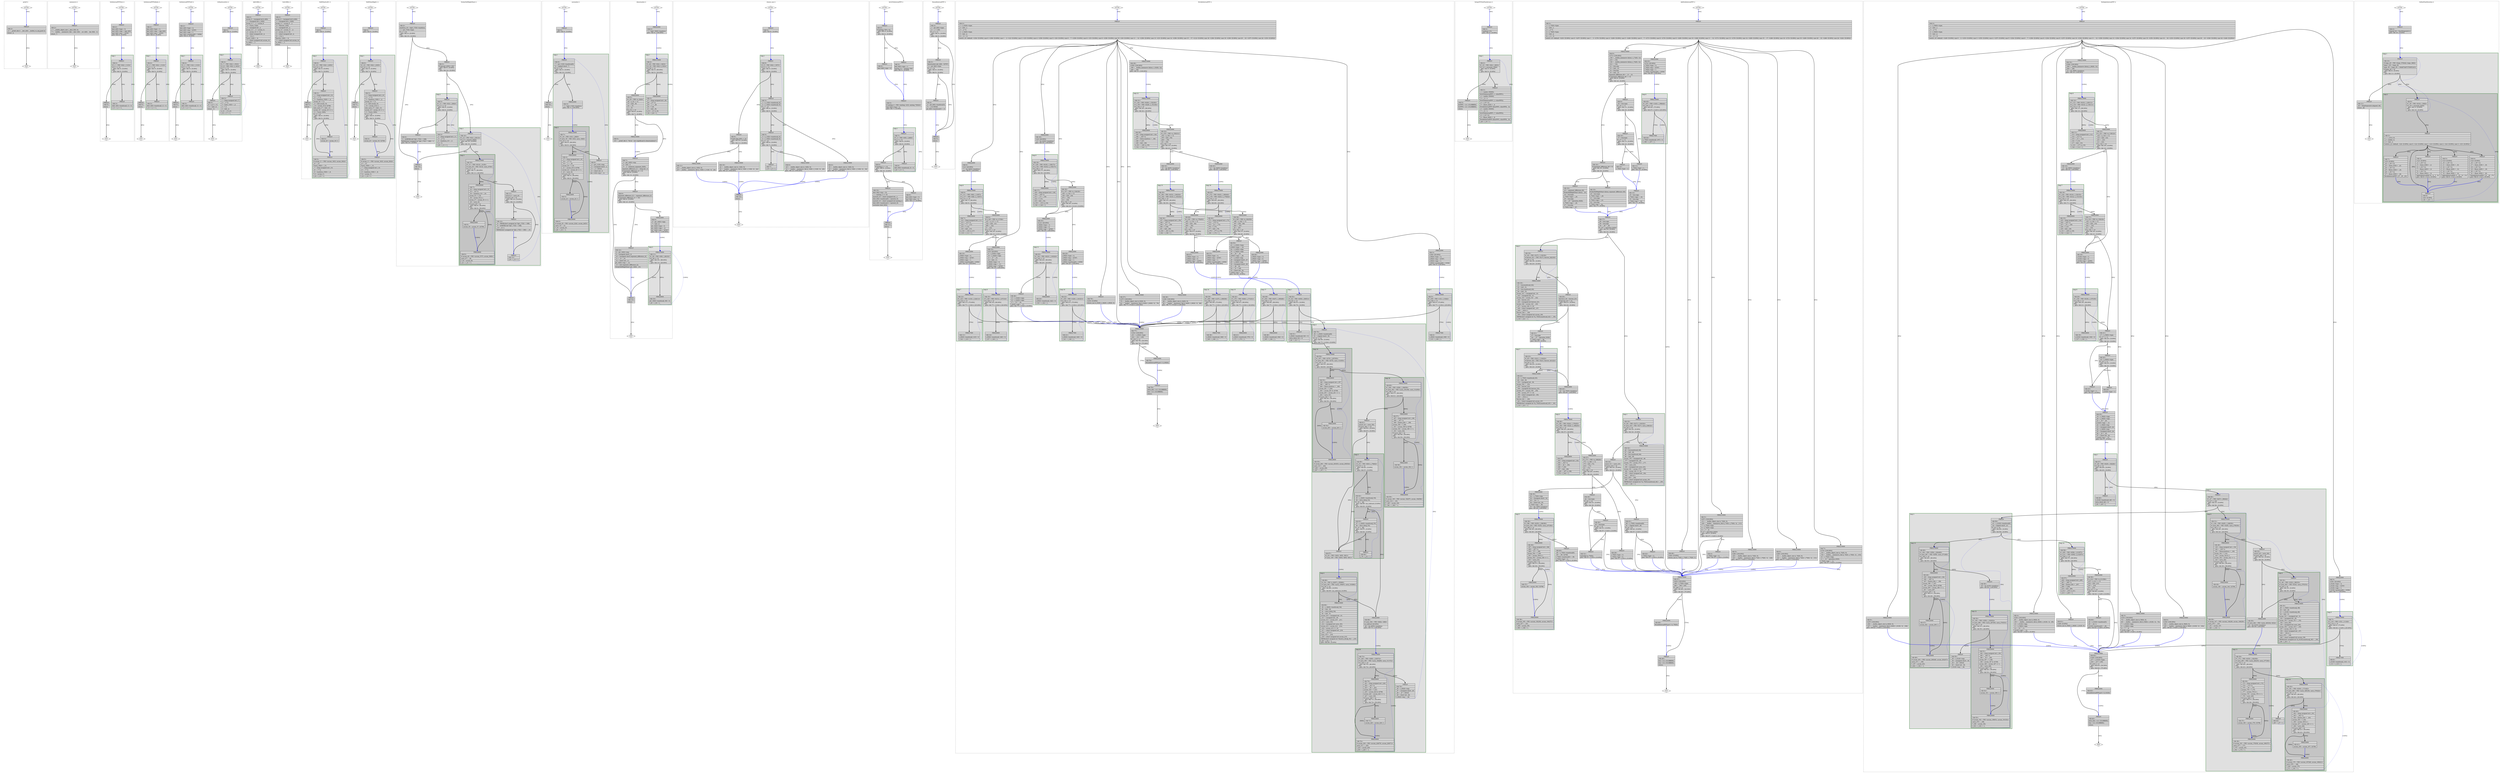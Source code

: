 digraph "emfloat.c.036t.ealias" {
overlap=false;
subgraph "cluster_printf" {
	style="dashed";
	color="black";
	label="printf ()";
	fn_15_basic_block_0 [shape=Mdiamond,style=filled,fillcolor=white,label="ENTRY"];

	fn_15_basic_block_1 [shape=Mdiamond,style=filled,fillcolor=white,label="EXIT"];

	fn_15_basic_block_2 [shape=record,style=filled,fillcolor=lightgrey,label="{ FREQ:0 |\<bb\ 2\>:\l\
|_4\ =\ __printf_chk\ (1,\ __fmt_2(D),\ __builtin_va_arg_pack\ ());\l\
|return\ _4;\l\
}"];

	fn_15_basic_block_0:s -> fn_15_basic_block_2:n [style="solid,bold",color=blue,weight=100,constraint=true, label="[0%]"];
	fn_15_basic_block_2:s -> fn_15_basic_block_1:n [style="solid,bold",color=black,weight=10,constraint=true, label="[0%]"];
	fn_15_basic_block_0:s -> fn_15_basic_block_1:n [style="invis",constraint=true];
}
subgraph "cluster_memmove" {
	style="dashed";
	color="black";
	label="memmove ()";
	fn_26_basic_block_0 [shape=Mdiamond,style=filled,fillcolor=white,label="ENTRY"];

	fn_26_basic_block_1 [shape=Mdiamond,style=filled,fillcolor=white,label="EXIT"];

	fn_26_basic_block_2 [shape=record,style=filled,fillcolor=lightgrey,label="{ FREQ:0 |\<bb\ 2\>:\l\
|_1\ =\ __builtin_object_size\ (__dest_3(D),\ 0);\l\
|_7\ =\ __builtin___memmove_chk\ (__dest_3(D),\ __src_4(D),\ __len_5(D),\ _1);\l\
|return\ _7;\l\
}"];

	fn_26_basic_block_0:s -> fn_26_basic_block_2:n [style="solid,bold",color=blue,weight=100,constraint=true, label="[0%]"];
	fn_26_basic_block_2:s -> fn_26_basic_block_1:n [style="solid,bold",color=black,weight=10,constraint=true, label="[0%]"];
	fn_26_basic_block_0:s -> fn_26_basic_block_1:n [style="invis",constraint=true];
}
subgraph "cluster_SetInternalFPFZero" {
	style="dashed";
	color="black";
	label="SetInternalFPFZero ()";
	subgraph cluster_36_1 {
	style="filled";
	color="darkgreen";
	fillcolor="grey88";
	label="loop 1";
	labeljust=l;
	penwidth=2;
	fn_36_basic_block_4 [shape=record,style=filled,fillcolor=lightgrey,label="{ FREQ:0 |\<bb\ 4\>:\l\
|#\ i_1\ =\ PHI\ \<0(2),\ i_11(3)\>\l\
|if\ (i_1\ \<=\ 3)\l\
\ \ goto\ \<bb\ 3\>;\ [0.00%]\l\
else\l\
\ \ goto\ \<bb\ 5\>;\ [0.00%]\l\
}"];

	fn_36_basic_block_3 [shape=record,style=filled,fillcolor=lightgrey,label="{ FREQ:0 |\<bb\ 3\>:\l\
|dest_4(D)-\>mantissa[i_1]\ =\ 0;\l\
|i_11\ =\ i_1\ +\ 1;\l\
}"];

	}
	fn_36_basic_block_0 [shape=Mdiamond,style=filled,fillcolor=white,label="ENTRY"];

	fn_36_basic_block_1 [shape=Mdiamond,style=filled,fillcolor=white,label="EXIT"];

	fn_36_basic_block_2 [shape=record,style=filled,fillcolor=lightgrey,label="{ FREQ:0 |\<bb\ 2\>:\l\
|dest_4(D)-\>type\ =\ 0;\l\
|dest_4(D)-\>sign\ =\ sign_6(D);\l\
|dest_4(D)-\>exp\ =\ -32767;\l\
goto\ \<bb\ 4\>;\ [0.00%]\l\
}"];

	fn_36_basic_block_5 [shape=record,style=filled,fillcolor=lightgrey,label="{ FREQ:0 |\<bb\ 5\>:\l\
|return;\l\
}"];

	fn_36_basic_block_0:s -> fn_36_basic_block_2:n [style="solid,bold",color=blue,weight=100,constraint=true, label="[0%]"];
	fn_36_basic_block_2:s -> fn_36_basic_block_4:n [style="solid,bold",color=blue,weight=100,constraint=true, label="[0%]"];
	fn_36_basic_block_3:s -> fn_36_basic_block_4:n [style="dotted,bold",color=blue,weight=10,constraint=false, label="[0%]"];
	fn_36_basic_block_4:s -> fn_36_basic_block_3:n [style="solid,bold",color=black,weight=10,constraint=true, label="[0%]"];
	fn_36_basic_block_4:s -> fn_36_basic_block_5:n [style="solid,bold",color=black,weight=10,constraint=true, label="[0%]"];
	fn_36_basic_block_5:s -> fn_36_basic_block_1:n [style="solid,bold",color=black,weight=10,constraint=true, label="[0%]"];
	fn_36_basic_block_0:s -> fn_36_basic_block_1:n [style="invis",constraint=true];
}
subgraph "cluster_SetInternalFPFInfinity" {
	style="dashed";
	color="black";
	label="SetInternalFPFInfinity ()";
	subgraph cluster_37_1 {
	style="filled";
	color="darkgreen";
	fillcolor="grey88";
	label="loop 1";
	labeljust=l;
	penwidth=2;
	fn_37_basic_block_4 [shape=record,style=filled,fillcolor=lightgrey,label="{ FREQ:0 |\<bb\ 4\>:\l\
|#\ i_1\ =\ PHI\ \<0(2),\ i_11(3)\>\l\
|if\ (i_1\ \<=\ 3)\l\
\ \ goto\ \<bb\ 3\>;\ [0.00%]\l\
else\l\
\ \ goto\ \<bb\ 5\>;\ [0.00%]\l\
}"];

	fn_37_basic_block_3 [shape=record,style=filled,fillcolor=lightgrey,label="{ FREQ:0 |\<bb\ 3\>:\l\
|dest_4(D)-\>mantissa[i_1]\ =\ 0;\l\
|i_11\ =\ i_1\ +\ 1;\l\
}"];

	}
	fn_37_basic_block_0 [shape=Mdiamond,style=filled,fillcolor=white,label="ENTRY"];

	fn_37_basic_block_1 [shape=Mdiamond,style=filled,fillcolor=white,label="EXIT"];

	fn_37_basic_block_2 [shape=record,style=filled,fillcolor=lightgrey,label="{ FREQ:0 |\<bb\ 2\>:\l\
|dest_4(D)-\>type\ =\ 3;\l\
|dest_4(D)-\>sign\ =\ sign_6(D);\l\
|dest_4(D)-\>exp\ =\ -32767;\l\
goto\ \<bb\ 4\>;\ [0.00%]\l\
}"];

	fn_37_basic_block_5 [shape=record,style=filled,fillcolor=lightgrey,label="{ FREQ:0 |\<bb\ 5\>:\l\
|return;\l\
}"];

	fn_37_basic_block_0:s -> fn_37_basic_block_2:n [style="solid,bold",color=blue,weight=100,constraint=true, label="[0%]"];
	fn_37_basic_block_2:s -> fn_37_basic_block_4:n [style="solid,bold",color=blue,weight=100,constraint=true, label="[0%]"];
	fn_37_basic_block_3:s -> fn_37_basic_block_4:n [style="dotted,bold",color=blue,weight=10,constraint=false, label="[0%]"];
	fn_37_basic_block_4:s -> fn_37_basic_block_3:n [style="solid,bold",color=black,weight=10,constraint=true, label="[0%]"];
	fn_37_basic_block_4:s -> fn_37_basic_block_5:n [style="solid,bold",color=black,weight=10,constraint=true, label="[0%]"];
	fn_37_basic_block_5:s -> fn_37_basic_block_1:n [style="solid,bold",color=black,weight=10,constraint=true, label="[0%]"];
	fn_37_basic_block_0:s -> fn_37_basic_block_1:n [style="invis",constraint=true];
}
subgraph "cluster_SetInternalFPFNaN" {
	style="dashed";
	color="black";
	label="SetInternalFPFNaN ()";
	subgraph cluster_38_1 {
	style="filled";
	color="darkgreen";
	fillcolor="grey88";
	label="loop 1";
	labeljust=l;
	penwidth=2;
	fn_38_basic_block_4 [shape=record,style=filled,fillcolor=lightgrey,label="{ FREQ:0 |\<bb\ 4\>:\l\
|#\ i_1\ =\ PHI\ \<1(2),\ i_11(3)\>\l\
|if\ (i_1\ \<=\ 3)\l\
\ \ goto\ \<bb\ 3\>;\ [0.00%]\l\
else\l\
\ \ goto\ \<bb\ 5\>;\ [0.00%]\l\
}"];

	fn_38_basic_block_3 [shape=record,style=filled,fillcolor=lightgrey,label="{ FREQ:0 |\<bb\ 3\>:\l\
|dest_4(D)-\>mantissa[i_1]\ =\ 0;\l\
|i_11\ =\ i_1\ +\ 1;\l\
}"];

	}
	fn_38_basic_block_0 [shape=Mdiamond,style=filled,fillcolor=white,label="ENTRY"];

	fn_38_basic_block_1 [shape=Mdiamond,style=filled,fillcolor=white,label="EXIT"];

	fn_38_basic_block_2 [shape=record,style=filled,fillcolor=lightgrey,label="{ FREQ:0 |\<bb\ 2\>:\l\
|dest_4(D)-\>type\ =\ 4;\l\
|dest_4(D)-\>exp\ =\ 32767;\l\
|dest_4(D)-\>sign\ =\ 1;\l\
|dest_4(D)-\>mantissa[0]\ =\ 16384;\l\
goto\ \<bb\ 4\>;\ [0.00%]\l\
}"];

	fn_38_basic_block_5 [shape=record,style=filled,fillcolor=lightgrey,label="{ FREQ:0 |\<bb\ 5\>:\l\
|return;\l\
}"];

	fn_38_basic_block_0:s -> fn_38_basic_block_2:n [style="solid,bold",color=blue,weight=100,constraint=true, label="[0%]"];
	fn_38_basic_block_2:s -> fn_38_basic_block_4:n [style="solid,bold",color=blue,weight=100,constraint=true, label="[0%]"];
	fn_38_basic_block_3:s -> fn_38_basic_block_4:n [style="dotted,bold",color=blue,weight=10,constraint=false, label="[0%]"];
	fn_38_basic_block_4:s -> fn_38_basic_block_3:n [style="solid,bold",color=black,weight=10,constraint=true, label="[0%]"];
	fn_38_basic_block_4:s -> fn_38_basic_block_5:n [style="solid,bold",color=black,weight=10,constraint=true, label="[0%]"];
	fn_38_basic_block_5:s -> fn_38_basic_block_1:n [style="solid,bold",color=black,weight=10,constraint=true, label="[0%]"];
	fn_38_basic_block_0:s -> fn_38_basic_block_1:n [style="invis",constraint=true];
}
subgraph "cluster_IsMantissaZero" {
	style="dashed";
	color="black";
	label="IsMantissaZero ()";
	subgraph cluster_39_1 {
	style="filled";
	color="darkgreen";
	fillcolor="grey88";
	label="loop 1";
	labeljust=l;
	penwidth=2;
	fn_39_basic_block_4 [shape=record,style=filled,fillcolor=lightgrey,label="{ FREQ:0 |\<bb\ 4\>:\l\
|#\ i_7\ =\ PHI\ \<0(2),\ i_15(3)\>\l\
|#\ n_8\ =\ PHI\ \<0(2),\ n_14(3)\>\l\
|if\ (i_7\ \<=\ 3)\l\
\ \ goto\ \<bb\ 3\>;\ [0.00%]\l\
else\l\
\ \ goto\ \<bb\ 5\>;\ [0.00%]\l\
}"];

	fn_39_basic_block_3 [shape=record,style=filled,fillcolor=lightgrey,label="{ FREQ:0 |\<bb\ 3\>:\l\
|_1\ =\ (long\ unsigned\ int)\ i_7;\l\
|_2\ =\ _1\ *\ 2;\l\
|_3\ =\ mant_13(D)\ +\ _2;\l\
|_4\ =\ *_3;\l\
|_5\ =\ (int)\ _4;\l\
|n_14\ =\ _5\ \|\ n_8;\l\
|i_15\ =\ i_7\ +\ 1;\l\
}"];

	}
	fn_39_basic_block_0 [shape=Mdiamond,style=filled,fillcolor=white,label="ENTRY"];

	fn_39_basic_block_1 [shape=Mdiamond,style=filled,fillcolor=white,label="EXIT"];

	fn_39_basic_block_2 [shape=record,style=filled,fillcolor=lightgrey,label="{ FREQ:0 |\<bb\ 2\>:\l\
goto\ \<bb\ 4\>;\ [0.00%]\l\
}"];

	fn_39_basic_block_5 [shape=record,style=filled,fillcolor=lightgrey,label="{ FREQ:0 |\<bb\ 5\>:\l\
|_6\ =\ n_8\ ==\ 0;\l\
|_11\ =\ (int)\ _6;\l\
|return\ _11;\l\
}"];

	fn_39_basic_block_0:s -> fn_39_basic_block_2:n [style="solid,bold",color=blue,weight=100,constraint=true, label="[0%]"];
	fn_39_basic_block_2:s -> fn_39_basic_block_4:n [style="solid,bold",color=blue,weight=100,constraint=true, label="[0%]"];
	fn_39_basic_block_3:s -> fn_39_basic_block_4:n [style="dotted,bold",color=blue,weight=10,constraint=false, label="[0%]"];
	fn_39_basic_block_4:s -> fn_39_basic_block_3:n [style="solid,bold",color=black,weight=10,constraint=true, label="[0%]"];
	fn_39_basic_block_4:s -> fn_39_basic_block_5:n [style="solid,bold",color=black,weight=10,constraint=true, label="[0%]"];
	fn_39_basic_block_5:s -> fn_39_basic_block_1:n [style="solid,bold",color=black,weight=10,constraint=true, label="[0%]"];
	fn_39_basic_block_0:s -> fn_39_basic_block_1:n [style="invis",constraint=true];
}
subgraph "cluster_Add16Bits" {
	style="dashed";
	color="black";
	label="Add16Bits ()";
	fn_40_basic_block_0 [shape=Mdiamond,style=filled,fillcolor=white,label="ENTRY"];

	fn_40_basic_block_1 [shape=Mdiamond,style=filled,fillcolor=white,label="EXIT"];

	fn_40_basic_block_2 [shape=record,style=filled,fillcolor=lightgrey,label="{ FREQ:0 |\<bb\ 2\>:\l\
|accum_9\ =\ (unsigned\ int)\ b_8(D);\l\
|_1\ =\ (unsigned\ int)\ c_10(D);\l\
|accum_11\ =\ _1\ +\ accum_9;\l\
|_2\ =\ *carry_13(D);\l\
|_3\ =\ (unsigned\ int)\ _2;\l\
|accum_14\ =\ _3\ +\ accum_11;\l\
|_4\ =\ accum_14\ \>\>\ 16;\l\
|_5\ =\ (short\ unsigned\ int)\ _4;\l\
|_6\ =\ _5\ &\ 1;\l\
|*carry_13(D)\ =\ _6;\l\
|_7\ =\ (short\ unsigned\ int)\ accum_14;\l\
|*a_16(D)\ =\ _7;\l\
|return;\l\
}"];

	fn_40_basic_block_0:s -> fn_40_basic_block_2:n [style="solid,bold",color=blue,weight=100,constraint=true, label="[0%]"];
	fn_40_basic_block_2:s -> fn_40_basic_block_1:n [style="solid,bold",color=black,weight=10,constraint=true, label="[0%]"];
	fn_40_basic_block_0:s -> fn_40_basic_block_1:n [style="invis",constraint=true];
}
subgraph "cluster_Sub16Bits" {
	style="dashed";
	color="black";
	label="Sub16Bits ()";
	fn_41_basic_block_0 [shape=Mdiamond,style=filled,fillcolor=white,label="ENTRY"];

	fn_41_basic_block_1 [shape=Mdiamond,style=filled,fillcolor=white,label="EXIT"];

	fn_41_basic_block_2 [shape=record,style=filled,fillcolor=lightgrey,label="{ FREQ:0 |\<bb\ 2\>:\l\
|accum_9\ =\ (unsigned\ int)\ b_8(D);\l\
|_1\ =\ (unsigned\ int)\ c_10(D);\l\
|accum_11\ =\ accum_9\ -\ _1;\l\
|_2\ =\ *borrow_13(D);\l\
|_3\ =\ (unsigned\ int)\ _2;\l\
|accum_14\ =\ accum_11\ -\ _3;\l\
|_4\ =\ accum_14\ \>\>\ 16;\l\
|_5\ =\ (short\ unsigned\ int)\ _4;\l\
|_6\ =\ _5\ &\ 1;\l\
|*borrow_13(D)\ =\ _6;\l\
|_7\ =\ (short\ unsigned\ int)\ accum_14;\l\
|*a_16(D)\ =\ _7;\l\
|return;\l\
}"];

	fn_41_basic_block_0:s -> fn_41_basic_block_2:n [style="solid,bold",color=blue,weight=100,constraint=true, label="[0%]"];
	fn_41_basic_block_2:s -> fn_41_basic_block_1:n [style="solid,bold",color=black,weight=10,constraint=true, label="[0%]"];
	fn_41_basic_block_0:s -> fn_41_basic_block_1:n [style="invis",constraint=true];
}
subgraph "cluster_ShiftMantLeft1" {
	style="dashed";
	color="black";
	label="ShiftMantLeft1 ()";
	subgraph cluster_42_1 {
	style="filled";
	color="darkgreen";
	fillcolor="grey88";
	label="loop 1";
	labeljust=l;
	penwidth=2;
	fn_42_basic_block_6 [shape=record,style=filled,fillcolor=lightgrey,label="{ FREQ:0 |\<bb\ 6\>:\l\
|#\ i_10\ =\ PHI\ \<3(2),\ i_23(5)\>\l\
|if\ (i_10\ \>=\ 0)\l\
\ \ goto\ \<bb\ 3\>;\ [0.00%]\l\
else\l\
\ \ goto\ \<bb\ 7\>;\ [0.00%]\l\
}"];

	fn_42_basic_block_3 [shape=record,style=filled,fillcolor=lightgrey,label="{ FREQ:0 |\<bb\ 3\>:\l\
|_1\ =\ (long\ unsigned\ int)\ i_10;\l\
|_2\ =\ _1\ *\ 2;\l\
|_3\ =\ mantissa_15(D)\ +\ _2;\l\
|accum_16\ =\ *_3;\l\
|_4\ =\ (int)\ accum_16;\l\
|_13\ =\ accum_16\ &\ 32768;\l\
|new_carry_17\ =\ (int)\ _13;\l\
|accum_18\ =\ accum_16\ \<\<\ 1;\l\
|_5\ =\ *carry_19(D);\l\
|if\ (_5\ !=\ 0)\l\
\ \ goto\ \<bb\ 4\>;\ [0.00%]\l\
else\l\
\ \ goto\ \<bb\ 5\>;\ [0.00%]\l\
}"];

	fn_42_basic_block_4 [shape=record,style=filled,fillcolor=lightgrey,label="{ FREQ:0 |\<bb\ 4\>:\l\
|accum_20\ =\ accum_18\ \|\ 1;\l\
}"];

	fn_42_basic_block_5 [shape=record,style=filled,fillcolor=lightgrey,label="{ FREQ:0 |\<bb\ 5\>:\l\
|#\ accum_11\ =\ PHI\ \<accum_18(3),\ accum_20(4)\>\l\
|_6\ =\ _13;\l\
|*carry_19(D)\ =\ _13;\l\
|_7\ =\ (long\ unsigned\ int)\ i_10;\l\
|_8\ =\ _7\ *\ 2;\l\
|_9\ =\ mantissa_15(D)\ +\ _8;\l\
|*_9\ =\ accum_11;\l\
|i_23\ =\ i_10\ +\ -1;\l\
}"];

	}
	fn_42_basic_block_0 [shape=Mdiamond,style=filled,fillcolor=white,label="ENTRY"];

	fn_42_basic_block_1 [shape=Mdiamond,style=filled,fillcolor=white,label="EXIT"];

	fn_42_basic_block_2 [shape=record,style=filled,fillcolor=lightgrey,label="{ FREQ:0 |\<bb\ 2\>:\l\
goto\ \<bb\ 6\>;\ [0.00%]\l\
}"];

	fn_42_basic_block_7 [shape=record,style=filled,fillcolor=lightgrey,label="{ FREQ:0 |\<bb\ 7\>:\l\
|return;\l\
}"];

	fn_42_basic_block_0:s -> fn_42_basic_block_2:n [style="solid,bold",color=blue,weight=100,constraint=true, label="[0%]"];
	fn_42_basic_block_2:s -> fn_42_basic_block_6:n [style="solid,bold",color=blue,weight=100,constraint=true, label="[0%]"];
	fn_42_basic_block_3:s -> fn_42_basic_block_4:n [style="solid,bold",color=black,weight=10,constraint=true, label="[0%]"];
	fn_42_basic_block_3:s -> fn_42_basic_block_5:n [style="solid,bold",color=black,weight=10,constraint=true, label="[0%]"];
	fn_42_basic_block_4:s -> fn_42_basic_block_5:n [style="solid,bold",color=blue,weight=100,constraint=true, label="[0%]"];
	fn_42_basic_block_5:s -> fn_42_basic_block_6:n [style="dotted,bold",color=blue,weight=10,constraint=false, label="[0%]"];
	fn_42_basic_block_6:s -> fn_42_basic_block_3:n [style="solid,bold",color=black,weight=10,constraint=true, label="[0%]"];
	fn_42_basic_block_6:s -> fn_42_basic_block_7:n [style="solid,bold",color=black,weight=10,constraint=true, label="[0%]"];
	fn_42_basic_block_7:s -> fn_42_basic_block_1:n [style="solid,bold",color=black,weight=10,constraint=true, label="[0%]"];
	fn_42_basic_block_0:s -> fn_42_basic_block_1:n [style="invis",constraint=true];
}
subgraph "cluster_ShiftMantRight1" {
	style="dashed";
	color="black";
	label="ShiftMantRight1 ()";
	subgraph cluster_43_1 {
	style="filled";
	color="darkgreen";
	fillcolor="grey88";
	label="loop 1";
	labeljust=l;
	penwidth=2;
	fn_43_basic_block_6 [shape=record,style=filled,fillcolor=lightgrey,label="{ FREQ:0 |\<bb\ 6\>:\l\
|#\ i_10\ =\ PHI\ \<0(2),\ i_23(5)\>\l\
|if\ (i_10\ \<=\ 3)\l\
\ \ goto\ \<bb\ 3\>;\ [0.00%]\l\
else\l\
\ \ goto\ \<bb\ 7\>;\ [0.00%]\l\
}"];

	fn_43_basic_block_3 [shape=record,style=filled,fillcolor=lightgrey,label="{ FREQ:0 |\<bb\ 3\>:\l\
|_1\ =\ (long\ unsigned\ int)\ i_10;\l\
|_2\ =\ _1\ *\ 2;\l\
|_3\ =\ mantissa_15(D)\ +\ _2;\l\
|accum_16\ =\ *_3;\l\
|_4\ =\ (int)\ accum_16;\l\
|_13\ =\ accum_16\ &\ 1;\l\
|new_carry_17\ =\ (int)\ _13;\l\
|accum_18\ =\ accum_16\ \>\>\ 1;\l\
|_5\ =\ *carry_19(D);\l\
|if\ (_5\ !=\ 0)\l\
\ \ goto\ \<bb\ 4\>;\ [0.00%]\l\
else\l\
\ \ goto\ \<bb\ 5\>;\ [0.00%]\l\
}"];

	fn_43_basic_block_4 [shape=record,style=filled,fillcolor=lightgrey,label="{ FREQ:0 |\<bb\ 4\>:\l\
|accum_20\ =\ accum_18\ \|\ 32768;\l\
}"];

	fn_43_basic_block_5 [shape=record,style=filled,fillcolor=lightgrey,label="{ FREQ:0 |\<bb\ 5\>:\l\
|#\ accum_11\ =\ PHI\ \<accum_18(3),\ accum_20(4)\>\l\
|_6\ =\ _13;\l\
|*carry_19(D)\ =\ _13;\l\
|_7\ =\ (long\ unsigned\ int)\ i_10;\l\
|_8\ =\ _7\ *\ 2;\l\
|_9\ =\ mantissa_15(D)\ +\ _8;\l\
|*_9\ =\ accum_11;\l\
|i_23\ =\ i_10\ +\ 1;\l\
}"];

	}
	fn_43_basic_block_0 [shape=Mdiamond,style=filled,fillcolor=white,label="ENTRY"];

	fn_43_basic_block_1 [shape=Mdiamond,style=filled,fillcolor=white,label="EXIT"];

	fn_43_basic_block_2 [shape=record,style=filled,fillcolor=lightgrey,label="{ FREQ:0 |\<bb\ 2\>:\l\
goto\ \<bb\ 6\>;\ [0.00%]\l\
}"];

	fn_43_basic_block_7 [shape=record,style=filled,fillcolor=lightgrey,label="{ FREQ:0 |\<bb\ 7\>:\l\
|return;\l\
}"];

	fn_43_basic_block_0:s -> fn_43_basic_block_2:n [style="solid,bold",color=blue,weight=100,constraint=true, label="[0%]"];
	fn_43_basic_block_2:s -> fn_43_basic_block_6:n [style="solid,bold",color=blue,weight=100,constraint=true, label="[0%]"];
	fn_43_basic_block_3:s -> fn_43_basic_block_4:n [style="solid,bold",color=black,weight=10,constraint=true, label="[0%]"];
	fn_43_basic_block_3:s -> fn_43_basic_block_5:n [style="solid,bold",color=black,weight=10,constraint=true, label="[0%]"];
	fn_43_basic_block_4:s -> fn_43_basic_block_5:n [style="solid,bold",color=blue,weight=100,constraint=true, label="[0%]"];
	fn_43_basic_block_5:s -> fn_43_basic_block_6:n [style="dotted,bold",color=blue,weight=10,constraint=false, label="[0%]"];
	fn_43_basic_block_6:s -> fn_43_basic_block_3:n [style="solid,bold",color=black,weight=10,constraint=true, label="[0%]"];
	fn_43_basic_block_6:s -> fn_43_basic_block_7:n [style="solid,bold",color=black,weight=10,constraint=true, label="[0%]"];
	fn_43_basic_block_7:s -> fn_43_basic_block_1:n [style="solid,bold",color=black,weight=10,constraint=true, label="[0%]"];
	fn_43_basic_block_0:s -> fn_43_basic_block_1:n [style="invis",constraint=true];
}
subgraph "cluster_StickyShiftRightMant" {
	style="dashed";
	color="black";
	label="StickyShiftRightMant ()";
	subgraph cluster_44_2 {
	style="filled";
	color="darkgreen";
	fillcolor="grey88";
	label="loop 2";
	labeljust=l;
	penwidth=2;
	fn_44_basic_block_5 [shape=record,style=filled,fillcolor=lightgrey,label="{ FREQ:0 |\<bb\ 5\>:\l\
|#\ i_11\ =\ PHI\ \<0(3),\ i_29(4)\>\l\
|if\ (i_11\ \<=\ 2)\l\
\ \ goto\ \<bb\ 4\>;\ [0.00%]\l\
else\l\
\ \ goto\ \<bb\ 6\>;\ [0.00%]\l\
}"];

	fn_44_basic_block_4 [shape=record,style=filled,fillcolor=lightgrey,label="{ FREQ:0 |\<bb\ 4\>:\l\
|_2\ =\ (long\ unsigned\ int)\ i_11;\l\
|_3\ =\ _2\ *\ 2;\l\
|_4\ =\ mantissa_18\ +\ _3;\l\
|*_4\ =\ 0;\l\
|i_29\ =\ i_11\ +\ 1;\l\
}"];

	}
	subgraph cluster_44_1 {
	style="filled";
	color="darkgreen";
	fillcolor="grey88";
	label="loop 1";
	labeljust=l;
	penwidth=2;
	subgraph cluster_44_3 {
	style="filled";
	color="darkgreen";
	fillcolor="grey77";
	label="loop 3";
	labeljust=l;
	penwidth=2;
	fn_44_basic_block_10 [shape=record,style=filled,fillcolor=lightgrey,label="{ FREQ:10000 |\<bb\ 10\>:\l\
|#\ i_31\ =\ PHI\ \<0(14),\ i_41(9)\>\l\
|#\ carry_45\ =\ PHI\ \<0(14),\ carry_47(9)\>\l\
|if\ (i_31\ \<=\ 3)\l\
\ \ goto\ \<bb\ 7\>;\ [80.00%]\l\
else\l\
\ \ goto\ \<bb\ 11\>;\ [20.00%]\l\
}"];

	fn_44_basic_block_7 [shape=record,style=filled,fillcolor=lightgrey,label="{ FREQ:8000 |\<bb\ 7\>:\l\
|_32\ =\ (long\ unsigned\ int)\ i_31;\l\
|_33\ =\ _32\ *\ 2;\l\
|_34\ =\ mantissa_18\ +\ _33;\l\
|accum_35\ =\ *_34;\l\
|_36\ =\ accum_35\ &\ 1;\l\
|accum_37\ =\ accum_35\ \>\>\ 1;\l\
|_38\ =\ carry_45;\l\
|if\ (carry_45\ !=\ 0)\l\
\ \ goto\ \<bb\ 8\>;\ [50.00%]\l\
else\l\
\ \ goto\ \<bb\ 9\>;\ [50.00%]\l\
}"];

	fn_44_basic_block_8 [shape=record,style=filled,fillcolor=lightgrey,label="{ FREQ:4000 |\<bb\ 8\>:\l\
|accum_39\ =\ accum_37\ \|\ 32768;\l\
}"];

	fn_44_basic_block_9 [shape=record,style=filled,fillcolor=lightgrey,label="{ FREQ:8000 |\<bb\ 9\>:\l\
|#\ accum_40\ =\ PHI\ \<accum_37(7),\ accum_39(8)\>\l\
|carry_47\ =\ _36;\l\
|*_34\ =\ accum_40;\l\
|i_41\ =\ i_31\ +\ 1;\l\
}"];

	}
	fn_44_basic_block_14 [shape=record,style=filled,fillcolor=lightgrey,label="{ FREQ:0 |\<bb\ 14\>:\l\
|#\ i_12\ =\ PHI\ \<0(3),\ i_25(13)\>\l\
|if\ (i_12\ \<\ amount_20(D))\l\
\ \ goto\ \<bb\ 10\>;\ [0.00%]\l\
else\l\
\ \ goto\ \<bb\ 15\>;\ [0.00%]\l\
}"];

	fn_44_basic_block_11 [shape=record,style=filled,fillcolor=lightgrey,label="{ FREQ:0 |\<bb\ 11\>:\l\
|carry.4_6\ =\ carry_45;\l\
|if\ (carry_45\ !=\ 0)\l\
\ \ goto\ \<bb\ 12\>;\ [0.00%]\l\
else\l\
\ \ goto\ \<bb\ 13\>;\ [0.00%]\l\
}"];

	fn_44_basic_block_12 [shape=record,style=filled,fillcolor=lightgrey,label="{ FREQ:0 |\<bb\ 12\>:\l\
|_8\ =\ MEM[(short\ unsigned\ int\ *)ptr_17(D)\ +\ 10B];\l\
|_9\ =\ &MEM[(void\ *)ptr_17(D)\ +\ 10B];\l\
|_10\ =\ _8\ \|\ 1;\l\
|MEM[(short\ unsigned\ int\ *)ptr_17(D)\ +\ 10B]\ =\ _10;\l\
}"];

	fn_44_basic_block_13 [shape=record,style=filled,fillcolor=lightgrey,label="{ FREQ:0 |\<bb\ 13\>:\l\
|i_25\ =\ i_12\ +\ 1;\l\
}"];

	}
	fn_44_basic_block_0 [shape=Mdiamond,style=filled,fillcolor=white,label="ENTRY"];

	fn_44_basic_block_1 [shape=Mdiamond,style=filled,fillcolor=white,label="EXIT"];

	fn_44_basic_block_2 [shape=record,style=filled,fillcolor=lightgrey,label="{ FREQ:0 |\<bb\ 2\>:\l\
|mantissa_18\ =\ &ptr_17(D)-\>mantissa;\l\
|_1\ =\ ptr_17(D)-\>type;\l\
|if\ (_1\ !=\ 0)\l\
\ \ goto\ \<bb\ 3\>;\ [0.00%]\l\
else\l\
\ \ goto\ \<bb\ 15\>;\ [0.00%]\l\
}"];

	fn_44_basic_block_3 [shape=record,style=filled,fillcolor=lightgrey,label="{ FREQ:0 |\<bb\ 3\>:\l\
|if\ (amount_20(D)\ \>\ 63)\l\
\ \ goto\ \<bb\ 5\>;\ [0.00%]\l\
else\l\
\ \ goto\ \<bb\ 14\>;\ [0.00%]\l\
}"];

	fn_44_basic_block_6 [shape=record,style=filled,fillcolor=lightgrey,label="{ FREQ:0 |\<bb\ 6\>:\l\
|_5\ =\ &MEM[(void\ *)ptr_17(D)\ +\ 10B];\l\
|MEM[(short\ unsigned\ int\ *)ptr_17(D)\ +\ 10B]\ =\ 1;\l\
goto\ \<bb\ 15\>;\ [0.00%]\l\
}"];

	fn_44_basic_block_15 [shape=record,style=filled,fillcolor=lightgrey,label="{ FREQ:0 |\<bb\ 15\>:\l\
|return;\l\
}"];

	fn_44_basic_block_0:s -> fn_44_basic_block_2:n [style="solid,bold",color=blue,weight=100,constraint=true, label="[0%]"];
	fn_44_basic_block_2:s -> fn_44_basic_block_3:n [style="solid,bold",color=black,weight=10,constraint=true, label="[0%]"];
	fn_44_basic_block_2:s -> fn_44_basic_block_15:n [style="solid,bold",color=black,weight=10,constraint=true, label="[0%]"];
	fn_44_basic_block_3:s -> fn_44_basic_block_5:n [style="solid,bold",color=black,weight=10,constraint=true, label="[0%]"];
	fn_44_basic_block_3:s -> fn_44_basic_block_14:n [style="solid,bold",color=black,weight=10,constraint=true, label="[0%]"];
	fn_44_basic_block_4:s -> fn_44_basic_block_5:n [style="dotted,bold",color=blue,weight=10,constraint=false, label="[0%]"];
	fn_44_basic_block_5:s -> fn_44_basic_block_4:n [style="solid,bold",color=black,weight=10,constraint=true, label="[0%]"];
	fn_44_basic_block_5:s -> fn_44_basic_block_6:n [style="solid,bold",color=black,weight=10,constraint=true, label="[0%]"];
	fn_44_basic_block_6:s -> fn_44_basic_block_15:n [style="solid,bold",color=blue,weight=100,constraint=true, label="[0%]"];
	fn_44_basic_block_7:s -> fn_44_basic_block_8:n [style="solid,bold",color=black,weight=10,constraint=true, label="[50%]"];
	fn_44_basic_block_7:s -> fn_44_basic_block_9:n [style="solid,bold",color=black,weight=10,constraint=true, label="[50%]"];
	fn_44_basic_block_8:s -> fn_44_basic_block_9:n [style="solid,bold",color=blue,weight=100,constraint=true, label="[100%]"];
	fn_44_basic_block_9:s -> fn_44_basic_block_10:n [style="dotted,bold",color=blue,weight=10,constraint=false, label="[100%]"];
	fn_44_basic_block_10:s -> fn_44_basic_block_7:n [style="solid,bold",color=black,weight=10,constraint=true, label="[80%]"];
	fn_44_basic_block_10:s -> fn_44_basic_block_11:n [style="solid,bold",color=black,weight=10,constraint=true, label="[20%]"];
	fn_44_basic_block_11:s -> fn_44_basic_block_12:n [style="solid,bold",color=black,weight=10,constraint=true, label="[0%]"];
	fn_44_basic_block_11:s -> fn_44_basic_block_13:n [style="solid,bold",color=black,weight=10,constraint=true, label="[0%]"];
	fn_44_basic_block_12:s -> fn_44_basic_block_13:n [style="solid,bold",color=blue,weight=100,constraint=true, label="[0%]"];
	fn_44_basic_block_13:s -> fn_44_basic_block_14:n [style="dotted,bold",color=blue,weight=10,constraint=false, label="[0%]"];
	fn_44_basic_block_14:s -> fn_44_basic_block_10:n [style="solid,bold",color=black,weight=10,constraint=true, label="[0%]"];
	fn_44_basic_block_14:s -> fn_44_basic_block_15:n [style="solid,bold",color=black,weight=10,constraint=true, label="[0%]"];
	fn_44_basic_block_15:s -> fn_44_basic_block_1:n [style="solid,bold",color=black,weight=10,constraint=true, label="[0%]"];
	fn_44_basic_block_0:s -> fn_44_basic_block_1:n [style="invis",constraint=true];
}
subgraph "cluster_normalize" {
	style="dashed";
	color="black";
	label="normalize ()";
	subgraph cluster_45_1 {
	style="filled";
	color="darkgreen";
	fillcolor="grey88";
	label="loop 1";
	labeljust=l;
	penwidth=2;
	subgraph cluster_45_2 {
	style="filled";
	color="darkgreen";
	fillcolor="grey77";
	label="loop 2";
	labeljust=l;
	penwidth=2;
	fn_45_basic_block_7 [shape=record,style=filled,fillcolor=lightgrey,label="{ FREQ:10000 |\<bb\ 7\>:\l\
|#\ i_16\ =\ PHI\ \<3(3),\ i_26(6)\>\l\
|#\ carry_30\ =\ PHI\ \<0(3),\ carry_33(6)\>\l\
|if\ (i_16\ \>=\ 0)\l\
\ \ goto\ \<bb\ 4\>;\ [80.00%]\l\
else\l\
\ \ goto\ \<bb\ 8\>;\ [20.00%]\l\
}"];

	fn_45_basic_block_4 [shape=record,style=filled,fillcolor=lightgrey,label="{ FREQ:8000 |\<bb\ 4\>:\l\
|_17\ =\ (long\ unsigned\ int)\ i_16;\l\
|_18\ =\ _17\ *\ 2;\l\
|_19\ =\ _1\ +\ _18;\l\
|accum_20\ =\ *_19;\l\
|_21\ =\ accum_20\ &\ 32768;\l\
|accum_22\ =\ accum_20\ \<\<\ 1;\l\
|_23\ =\ carry_30;\l\
|if\ (carry_30\ !=\ 0)\l\
\ \ goto\ \<bb\ 5\>;\ [50.00%]\l\
else\l\
\ \ goto\ \<bb\ 6\>;\ [50.00%]\l\
}"];

	fn_45_basic_block_5 [shape=record,style=filled,fillcolor=lightgrey,label="{ FREQ:4000 |\<bb\ 5\>:\l\
|accum_24\ =\ accum_22\ \|\ 1;\l\
}"];

	fn_45_basic_block_6 [shape=record,style=filled,fillcolor=lightgrey,label="{ FREQ:8000 |\<bb\ 6\>:\l\
|#\ accum_25\ =\ PHI\ \<accum_22(4),\ accum_24(5)\>\l\
|carry_33\ =\ _21;\l\
|*_19\ =\ accum_25;\l\
|i_26\ =\ i_16\ +\ -1;\l\
}"];

	}
	fn_45_basic_block_9 [shape=record,style=filled,fillcolor=lightgrey,label="{ FREQ:0 |\<bb\ 9\>:\l\
|_7\ =\ ptr_11(D)-\>mantissa[0];\l\
|_8\ =\ (signed\ short)\ _7;\l\
|if\ (_8\ \>=\ 0)\l\
\ \ goto\ \<bb\ 3\>;\ [0.00%]\l\
else\l\
\ \ goto\ \<bb\ 10\>;\ [0.00%]\l\
}"];

	fn_45_basic_block_3 [shape=record,style=filled,fillcolor=lightgrey,label="{ FREQ:2000 |\<bb\ 3\>:\l\
|_1\ =\ &ptr_11(D)-\>mantissa;\l\
goto\ \<bb\ 7\>;\ [100.00%]\l\
}"];

	fn_45_basic_block_8 [shape=record,style=filled,fillcolor=lightgrey,label="{ FREQ:0 |\<bb\ 8\>:\l\
|_2\ =\ ptr_11(D)-\>exp;\l\
|_4\ =\ (unsigned\ short)\ _2;\l\
|_5\ =\ _4\ +\ 65535;\l\
|_6\ =\ (short\ int)\ _5;\l\
|ptr_11(D)-\>exp\ =\ _6;\l\
}"];

	}
	fn_45_basic_block_0 [shape=Mdiamond,style=filled,fillcolor=white,label="ENTRY"];

	fn_45_basic_block_1 [shape=Mdiamond,style=filled,fillcolor=white,label="EXIT"];

	fn_45_basic_block_2 [shape=record,style=filled,fillcolor=lightgrey,label="{ FREQ:0 |\<bb\ 2\>:\l\
goto\ \<bb\ 9\>;\ [0.00%]\l\
}"];

	fn_45_basic_block_10 [shape=record,style=filled,fillcolor=lightgrey,label="{ FREQ:0 |\<bb\ 10\>:\l\
|return;\l\
}"];

	fn_45_basic_block_0:s -> fn_45_basic_block_2:n [style="solid,bold",color=blue,weight=100,constraint=true, label="[0%]"];
	fn_45_basic_block_2:s -> fn_45_basic_block_9:n [style="solid,bold",color=blue,weight=100,constraint=true, label="[0%]"];
	fn_45_basic_block_3:s -> fn_45_basic_block_7:n [style="solid,bold",color=blue,weight=100,constraint=true, label="[100%]"];
	fn_45_basic_block_4:s -> fn_45_basic_block_5:n [style="solid,bold",color=black,weight=10,constraint=true, label="[50%]"];
	fn_45_basic_block_4:s -> fn_45_basic_block_6:n [style="solid,bold",color=black,weight=10,constraint=true, label="[50%]"];
	fn_45_basic_block_5:s -> fn_45_basic_block_6:n [style="solid,bold",color=blue,weight=100,constraint=true, label="[100%]"];
	fn_45_basic_block_6:s -> fn_45_basic_block_7:n [style="dotted,bold",color=blue,weight=10,constraint=false, label="[100%]"];
	fn_45_basic_block_7:s -> fn_45_basic_block_4:n [style="solid,bold",color=black,weight=10,constraint=true, label="[80%]"];
	fn_45_basic_block_7:s -> fn_45_basic_block_8:n [style="solid,bold",color=black,weight=10,constraint=true, label="[20%]"];
	fn_45_basic_block_8:s -> fn_45_basic_block_9:n [style="dotted,bold",color=blue,weight=10,constraint=false, label="[0%]"];
	fn_45_basic_block_9:s -> fn_45_basic_block_3:n [style="solid,bold",color=black,weight=10,constraint=true, label="[0%]"];
	fn_45_basic_block_9:s -> fn_45_basic_block_10:n [style="solid,bold",color=black,weight=10,constraint=true, label="[0%]"];
	fn_45_basic_block_10:s -> fn_45_basic_block_1:n [style="solid,bold",color=black,weight=10,constraint=true, label="[0%]"];
	fn_45_basic_block_0:s -> fn_45_basic_block_1:n [style="invis",constraint=true];
}
subgraph "cluster_denormalize" {
	style="dashed";
	color="black";
	label="denormalize ()";
	subgraph cluster_46_2 {
	style="filled";
	color="darkgreen";
	fillcolor="grey88";
	label="loop 2";
	labeljust=l;
	penwidth=2;
	fn_46_basic_block_11 [shape=record,style=filled,fillcolor=lightgrey,label="{ FREQ:10000 |\<bb\ 11\>:\l\
|#\ i_39\ =\ PHI\ \<0(9),\ i_40(10)\>\l\
|if\ (i_39\ \<=\ 3)\l\
\ \ goto\ \<bb\ 10\>;\ [80.00%]\l\
else\l\
\ \ goto\ \<bb\ 13\>;\ [20.00%]\l\
}"];

	fn_46_basic_block_10 [shape=record,style=filled,fillcolor=lightgrey,label="{ FREQ:8000 |\<bb\ 10\>:\l\
|ptr_16(D)-\>mantissa[i_39]\ =\ 0;\l\
|i_40\ =\ i_39\ +\ 1;\l\
}"];

	}
	subgraph cluster_46_1 {
	style="filled";
	color="darkgreen";
	fillcolor="grey88";
	label="loop 1";
	labeljust=l;
	penwidth=2;
	fn_46_basic_block_4 [shape=record,style=filled,fillcolor=lightgrey,label="{ FREQ:10000 |\<bb\ 4\>:\l\
|#\ i_26\ =\ PHI\ \<0(2),\ i_34(3)\>\l\
|#\ n_32\ =\ PHI\ \<0(2),\ n_33(3)\>\l\
|if\ (i_26\ \<=\ 3)\l\
\ \ goto\ \<bb\ 3\>;\ [80.00%]\l\
else\l\
\ \ goto\ \<bb\ 5\>;\ [20.00%]\l\
}"];

	fn_46_basic_block_3 [shape=record,style=filled,fillcolor=lightgrey,label="{ FREQ:8000 |\<bb\ 3\>:\l\
|_27\ =\ (long\ unsigned\ int)\ i_26;\l\
|_28\ =\ _27\ *\ 2;\l\
|_29\ =\ _1\ +\ _28;\l\
|_30\ =\ *_29;\l\
|_31\ =\ (int)\ _30;\l\
|n_33\ =\ _31\ \|\ n_32;\l\
|i_34\ =\ i_26\ +\ 1;\l\
}"];

	}
	fn_46_basic_block_0 [shape=Mdiamond,style=filled,fillcolor=white,label="ENTRY"];

	fn_46_basic_block_1 [shape=Mdiamond,style=filled,fillcolor=white,label="EXIT"];

	fn_46_basic_block_2 [shape=record,style=filled,fillcolor=lightgrey,label="{ FREQ:2000 |\<bb\ 2\>:\l\
|_1\ =\ &ptr_16(D)-\>mantissa;\l\
goto\ \<bb\ 4\>;\ [100.00%]\l\
}"];

	fn_46_basic_block_5 [shape=record,style=filled,fillcolor=lightgrey,label="{ FREQ:2000 |\<bb\ 5\>:\l\
|#\ n_35\ =\ PHI\ \<n_32(4)\>\l\
|_36\ =\ n_32\ ==\ 0;\l\
|_37\ =\ (int)\ _36;\l\
|_42\ =\ _37;\l\
|_2\ =\ _37;\l\
|if\ (n_32\ ==\ 0)\l\
\ \ goto\ \<bb\ 6\>;\ [0.00%]\l\
else\l\
\ \ goto\ \<bb\ 7\>;\ [0.00%]\l\
}"];

	fn_46_basic_block_6 [shape=record,style=filled,fillcolor=lightgrey,label="{ FREQ:10000 |\<bb\ 6\>:\l\
|_18\ =\ __printf_chk\ (1,\ \"Error:\ \ zero\ significand\ in\ denormalize\\n\");\l\
}"];

	fn_46_basic_block_7 [shape=record,style=filled,fillcolor=lightgrey,label="{ FREQ:0 |\<bb\ 7\>:\l\
|_3\ =\ ptr_16(D)-\>exp;\l\
|_4\ =\ (int)\ _3;\l\
|_5\ =\ _4\ -\ minimum_exponent_20(D);\l\
|exponent_difference_21\ =\ (long\ int)\ _5;\l\
|if\ (exponent_difference_21\ \<\ 0)\l\
\ \ goto\ \<bb\ 8\>;\ [0.00%]\l\
else\l\
\ \ goto\ \<bb\ 13\>;\ [0.00%]\l\
}"];

	fn_46_basic_block_8 [shape=record,style=filled,fillcolor=lightgrey,label="{ FREQ:0 |\<bb\ 8\>:\l\
|exponent_difference_22\ =\ -exponent_difference_21;\l\
|if\ (exponent_difference_21\ \<\ -63)\l\
\ \ goto\ \<bb\ 9\>;\ [0.00%]\l\
else\l\
\ \ goto\ \<bb\ 12\>;\ [0.00%]\l\
}"];

	fn_46_basic_block_9 [shape=record,style=filled,fillcolor=lightgrey,label="{ FREQ:2000 |\<bb\ 9\>:\l\
|_6\ =\ ptr_16(D)-\>sign;\l\
|_7\ =\ (int)\ _6;\l\
|ptr_16(D)-\>type\ =\ 0;\l\
|ptr_16(D)-\>sign\ =\ _6;\l\
|ptr_16(D)-\>exp\ =\ -32767;\l\
goto\ \<bb\ 11\>;\ [100.00%]\l\
}"];

	fn_46_basic_block_12 [shape=record,style=filled,fillcolor=lightgrey,label="{ FREQ:0 |\<bb\ 12\>:\l\
|_8\ =\ ptr_16(D)-\>exp;\l\
|_9\ =\ (unsigned\ short)\ _8;\l\
|_10\ =\ (unsigned\ short)\ exponent_difference_22;\l\
|_11\ =\ _9\ +\ _10;\l\
|_12\ =\ (short\ int)\ _11;\l\
|ptr_16(D)-\>exp\ =\ _12;\l\
|_13\ =\ (int)\ exponent_difference_22;\l\
|StickyShiftRightMant\ (ptr_16(D),\ _13);\l\
}"];

	fn_46_basic_block_13 [shape=record,style=filled,fillcolor=lightgrey,label="{ FREQ:0 |\<bb\ 13\>:\l\
|return;\l\
}"];

	fn_46_basic_block_0:s -> fn_46_basic_block_2:n [style="solid,bold",color=blue,weight=100,constraint=true, label="[0%]"];
	fn_46_basic_block_2:s -> fn_46_basic_block_4:n [style="solid,bold",color=blue,weight=100,constraint=true, label="[100%]"];
	fn_46_basic_block_3:s -> fn_46_basic_block_4:n [style="dotted,bold",color=blue,weight=10,constraint=false, label="[100%]"];
	fn_46_basic_block_4:s -> fn_46_basic_block_3:n [style="solid,bold",color=black,weight=10,constraint=true, label="[80%]"];
	fn_46_basic_block_4:s -> fn_46_basic_block_5:n [style="solid,bold",color=black,weight=10,constraint=true, label="[20%]"];
	fn_46_basic_block_5:s -> fn_46_basic_block_6:n [style="solid,bold",color=black,weight=10,constraint=true, label="[0%]"];
	fn_46_basic_block_5:s -> fn_46_basic_block_7:n [style="solid,bold",color=black,weight=10,constraint=true, label="[0%]"];
	fn_46_basic_block_6:s -> fn_46_basic_block_7:n [style="solid,bold",color=blue,weight=100,constraint=true, label="[100%]"];
	fn_46_basic_block_7:s -> fn_46_basic_block_8:n [style="solid,bold",color=black,weight=10,constraint=true, label="[0%]"];
	fn_46_basic_block_7:s -> fn_46_basic_block_13:n [style="solid,bold",color=black,weight=10,constraint=true, label="[0%]"];
	fn_46_basic_block_8:s -> fn_46_basic_block_9:n [style="solid,bold",color=black,weight=10,constraint=true, label="[0%]"];
	fn_46_basic_block_8:s -> fn_46_basic_block_12:n [style="solid,bold",color=black,weight=10,constraint=true, label="[0%]"];
	fn_46_basic_block_9:s -> fn_46_basic_block_11:n [style="solid,bold",color=blue,weight=100,constraint=true, label="[100%]"];
	fn_46_basic_block_10:s -> fn_46_basic_block_11:n [style="dotted,bold",color=blue,weight=10,constraint=false, label="[100%]"];
	fn_46_basic_block_11:s -> fn_46_basic_block_10:n [style="solid,bold",color=black,weight=10,constraint=true, label="[80%]"];
	fn_46_basic_block_11:s -> fn_46_basic_block_13:n [style="solid,bold",color=black,weight=10,constraint=true, label="[20%]"];
	fn_46_basic_block_12:s -> fn_46_basic_block_13:n [style="solid,bold",color=blue,weight=100,constraint=true, label="[0%]"];
	fn_46_basic_block_13:s -> fn_46_basic_block_1:n [style="solid,bold",color=black,weight=10,constraint=true, label="[0%]"];
	fn_46_basic_block_0:s -> fn_46_basic_block_1:n [style="invis",constraint=true];
}
subgraph "cluster_choose_nan" {
	style="dashed";
	color="black";
	label="choose_nan ()";
	subgraph cluster_48_1 {
	style="filled";
	color="darkgreen";
	fillcolor="grey88";
	label="loop 1";
	labeljust=l;
	penwidth=2;
	fn_48_basic_block_8 [shape=record,style=filled,fillcolor=lightgrey,label="{ FREQ:0 |\<bb\ 8\>:\l\
|#\ i_5\ =\ PHI\ \<0(2),\ i_15(7)\>\l\
|if\ (i_5\ \<=\ 3)\l\
\ \ goto\ \<bb\ 3\>;\ [0.00%]\l\
else\l\
\ \ goto\ \<bb\ 9\>;\ [0.00%]\l\
}"];

	fn_48_basic_block_3 [shape=record,style=filled,fillcolor=lightgrey,label="{ FREQ:0 |\<bb\ 3\>:\l\
|_1\ =\ x_13(D)-\>mantissa[i_5];\l\
|_2\ =\ y_10(D)-\>mantissa[i_5];\l\
|if\ (_1\ \>\ _2)\l\
\ \ goto\ \<bb\ 4\>;\ [0.00%]\l\
else\l\
\ \ goto\ \<bb\ 5\>;\ [0.00%]\l\
}"];

	fn_48_basic_block_5 [shape=record,style=filled,fillcolor=lightgrey,label="{ FREQ:0 |\<bb\ 5\>:\l\
|_3\ =\ x_13(D)-\>mantissa[i_5];\l\
|_4\ =\ y_10(D)-\>mantissa[i_5];\l\
|if\ (_3\ \<\ _4)\l\
\ \ goto\ \<bb\ 6\>;\ [0.00%]\l\
else\l\
\ \ goto\ \<bb\ 7\>;\ [0.00%]\l\
}"];

	fn_48_basic_block_7 [shape=record,style=filled,fillcolor=lightgrey,label="{ FREQ:0 |\<bb\ 7\>:\l\
|i_15\ =\ i_5\ +\ 1;\l\
}"];

	}
	fn_48_basic_block_0 [shape=Mdiamond,style=filled,fillcolor=white,label="ENTRY"];

	fn_48_basic_block_1 [shape=Mdiamond,style=filled,fillcolor=white,label="EXIT"];

	fn_48_basic_block_2 [shape=record,style=filled,fillcolor=lightgrey,label="{ FREQ:0 |\<bb\ 2\>:\l\
goto\ \<bb\ 8\>;\ [0.00%]\l\
}"];

	fn_48_basic_block_4 [shape=record,style=filled,fillcolor=lightgrey,label="{ FREQ:10000 |\<bb\ 4\>:\l\
|_18\ =\ __builtin_object_size\ (x_13(D),\ 0);\l\
|_19\ =\ __builtin___memmove_chk\ (x_13(D),\ z_11(D),\ 12,\ _18);\l\
goto\ \<bb\ 12\>;\ [100.00%]\l\
}"];

	fn_48_basic_block_6 [shape=record,style=filled,fillcolor=lightgrey,label="{ FREQ:10000 |\<bb\ 6\>:\l\
|_20\ =\ __builtin_object_size\ (y_10(D),\ 0);\l\
|_21\ =\ __builtin___memmove_chk\ (y_10(D),\ z_11(D),\ 12,\ _20);\l\
goto\ \<bb\ 12\>;\ [100.00%]\l\
}"];

	fn_48_basic_block_9 [shape=record,style=filled,fillcolor=lightgrey,label="{ FREQ:0 |\<bb\ 9\>:\l\
|if\ (intel_flag_8(D)\ ==\ 0)\l\
\ \ goto\ \<bb\ 10\>;\ [0.00%]\l\
else\l\
\ \ goto\ \<bb\ 11\>;\ [0.00%]\l\
}"];

	fn_48_basic_block_10 [shape=record,style=filled,fillcolor=lightgrey,label="{ FREQ:10000 |\<bb\ 10\>:\l\
|_22\ =\ __builtin_object_size\ (x_13(D),\ 0);\l\
|_23\ =\ __builtin___memmove_chk\ (x_13(D),\ z_11(D),\ 12,\ _22);\l\
goto\ \<bb\ 12\>;\ [100.00%]\l\
}"];

	fn_48_basic_block_11 [shape=record,style=filled,fillcolor=lightgrey,label="{ FREQ:10000 |\<bb\ 11\>:\l\
|_24\ =\ __builtin_object_size\ (y_10(D),\ 0);\l\
|_25\ =\ __builtin___memmove_chk\ (y_10(D),\ z_11(D),\ 12,\ _24);\l\
}"];

	fn_48_basic_block_12 [shape=record,style=filled,fillcolor=lightgrey,label="{ FREQ:0 |\<bb\ 12\>:\l\
|return;\l\
}"];

	fn_48_basic_block_0:s -> fn_48_basic_block_2:n [style="solid,bold",color=blue,weight=100,constraint=true, label="[0%]"];
	fn_48_basic_block_2:s -> fn_48_basic_block_8:n [style="solid,bold",color=blue,weight=100,constraint=true, label="[0%]"];
	fn_48_basic_block_3:s -> fn_48_basic_block_4:n [style="solid,bold",color=black,weight=10,constraint=true, label="[0%]"];
	fn_48_basic_block_3:s -> fn_48_basic_block_5:n [style="solid,bold",color=black,weight=10,constraint=true, label="[0%]"];
	fn_48_basic_block_4:s -> fn_48_basic_block_12:n [style="solid,bold",color=blue,weight=100,constraint=true, label="[100%]"];
	fn_48_basic_block_5:s -> fn_48_basic_block_6:n [style="solid,bold",color=black,weight=10,constraint=true, label="[0%]"];
	fn_48_basic_block_5:s -> fn_48_basic_block_7:n [style="solid,bold",color=black,weight=10,constraint=true, label="[0%]"];
	fn_48_basic_block_6:s -> fn_48_basic_block_12:n [style="solid,bold",color=blue,weight=100,constraint=true, label="[100%]"];
	fn_48_basic_block_7:s -> fn_48_basic_block_8:n [style="dotted,bold",color=blue,weight=10,constraint=false, label="[0%]"];
	fn_48_basic_block_8:s -> fn_48_basic_block_3:n [style="solid,bold",color=black,weight=10,constraint=true, label="[0%]"];
	fn_48_basic_block_8:s -> fn_48_basic_block_9:n [style="solid,bold",color=black,weight=10,constraint=true, label="[0%]"];
	fn_48_basic_block_9:s -> fn_48_basic_block_10:n [style="solid,bold",color=black,weight=10,constraint=true, label="[0%]"];
	fn_48_basic_block_9:s -> fn_48_basic_block_11:n [style="solid,bold",color=black,weight=10,constraint=true, label="[0%]"];
	fn_48_basic_block_10:s -> fn_48_basic_block_12:n [style="solid,bold",color=blue,weight=100,constraint=true, label="[100%]"];
	fn_48_basic_block_11:s -> fn_48_basic_block_12:n [style="solid,bold",color=blue,weight=100,constraint=true, label="[100%]"];
	fn_48_basic_block_12:s -> fn_48_basic_block_1:n [style="solid,bold",color=black,weight=10,constraint=true, label="[0%]"];
	fn_48_basic_block_0:s -> fn_48_basic_block_1:n [style="invis",constraint=true];
}
subgraph "cluster_Int32ToInternalFPF" {
	style="dashed";
	color="black";
	label="Int32ToInternalFPF ()";
	subgraph cluster_52_1 {
	style="filled";
	color="darkgreen";
	fillcolor="grey88";
	label="loop 1";
	labeljust=l;
	penwidth=2;
	fn_52_basic_block_7 [shape=record,style=filled,fillcolor=lightgrey,label="{ FREQ:0 |\<bb\ 7\>:\l\
|#\ i_3\ =\ PHI\ \<0(5),\ i_24(6)\>\l\
|if\ (i_3\ \<=\ 3)\l\
\ \ goto\ \<bb\ 6\>;\ [0.00%]\l\
else\l\
\ \ goto\ \<bb\ 8\>;\ [0.00%]\l\
}"];

	fn_52_basic_block_6 [shape=record,style=filled,fillcolor=lightgrey,label="{ FREQ:0 |\<bb\ 6\>:\l\
|dest_9(D)-\>mantissa[i_3]\ =\ 0;\l\
|i_24\ =\ i_3\ +\ 1;\l\
}"];

	}
	fn_52_basic_block_0 [shape=Mdiamond,style=filled,fillcolor=white,label="ENTRY"];

	fn_52_basic_block_1 [shape=Mdiamond,style=filled,fillcolor=white,label="EXIT"];

	fn_52_basic_block_2 [shape=record,style=filled,fillcolor=lightgrey,label="{ FREQ:0 |\<bb\ 2\>:\l\
|if\ (mylong_7(D)\ \<\ 0)\l\
\ \ goto\ \<bb\ 3\>;\ [0.00%]\l\
else\l\
\ \ goto\ \<bb\ 4\>;\ [0.00%]\l\
}"];

	fn_52_basic_block_3 [shape=record,style=filled,fillcolor=lightgrey,label="{ FREQ:0 |\<bb\ 3\>:\l\
|dest_9(D)-\>sign\ =\ 1;\l\
|mylong_12\ =\ -mylong_7(D);\l\
goto\ \<bb\ 5\>;\ [0.00%]\l\
}"];

	fn_52_basic_block_4 [shape=record,style=filled,fillcolor=lightgrey,label="{ FREQ:0 |\<bb\ 4\>:\l\
|dest_9(D)-\>sign\ =\ 0;\l\
}"];

	fn_52_basic_block_5 [shape=record,style=filled,fillcolor=lightgrey,label="{ FREQ:0 |\<bb\ 5\>:\l\
|#\ mylong_2\ =\ PHI\ \<mylong_12(3),\ mylong_7(D)(4)\>\l\
|dest_9(D)-\>type\ =\ 2;\l\
goto\ \<bb\ 7\>;\ [0.00%]\l\
}"];

	fn_52_basic_block_8 [shape=record,style=filled,fillcolor=lightgrey,label="{ FREQ:0 |\<bb\ 8\>:\l\
|if\ (mylong_2\ ==\ 0)\l\
\ \ goto\ \<bb\ 9\>;\ [0.00%]\l\
else\l\
\ \ goto\ \<bb\ 10\>;\ [0.00%]\l\
}"];

	fn_52_basic_block_9 [shape=record,style=filled,fillcolor=lightgrey,label="{ FREQ:0 |\<bb\ 9\>:\l\
|dest_9(D)-\>type\ =\ 0;\l\
|dest_9(D)-\>exp\ =\ 0;\l\
goto\ \<bb\ 11\>;\ [0.00%]\l\
}"];

	fn_52_basic_block_10 [shape=record,style=filled,fillcolor=lightgrey,label="{ FREQ:0 |\<bb\ 10\>:\l\
|dest_9(D)-\>exp\ =\ 32;\l\
|_1\ =\ mylong_2\ \>\>\ 16;\l\
|myword_16\ =\ (short\ unsigned\ int)\ _1;\l\
|dest_9(D)-\>mantissa[0]\ =\ myword_16;\l\
|myword_18\ =\ (short\ unsigned\ int)\ mylong_2;\l\
|dest_9(D)-\>mantissa[1]\ =\ myword_18;\l\
|normalize\ (dest_9(D));\l\
}"];

	fn_52_basic_block_11 [shape=record,style=filled,fillcolor=lightgrey,label="{ FREQ:0 |\<bb\ 11\>:\l\
|return;\l\
}"];

	fn_52_basic_block_0:s -> fn_52_basic_block_2:n [style="solid,bold",color=blue,weight=100,constraint=true, label="[0%]"];
	fn_52_basic_block_2:s -> fn_52_basic_block_3:n [style="solid,bold",color=black,weight=10,constraint=true, label="[0%]"];
	fn_52_basic_block_2:s -> fn_52_basic_block_4:n [style="solid,bold",color=black,weight=10,constraint=true, label="[0%]"];
	fn_52_basic_block_3:s -> fn_52_basic_block_5:n [style="solid,bold",color=blue,weight=100,constraint=true, label="[0%]"];
	fn_52_basic_block_4:s -> fn_52_basic_block_5:n [style="solid,bold",color=blue,weight=100,constraint=true, label="[0%]"];
	fn_52_basic_block_5:s -> fn_52_basic_block_7:n [style="solid,bold",color=blue,weight=100,constraint=true, label="[0%]"];
	fn_52_basic_block_6:s -> fn_52_basic_block_7:n [style="dotted,bold",color=blue,weight=10,constraint=false, label="[0%]"];
	fn_52_basic_block_7:s -> fn_52_basic_block_6:n [style="solid,bold",color=black,weight=10,constraint=true, label="[0%]"];
	fn_52_basic_block_7:s -> fn_52_basic_block_8:n [style="solid,bold",color=black,weight=10,constraint=true, label="[0%]"];
	fn_52_basic_block_8:s -> fn_52_basic_block_9:n [style="solid,bold",color=black,weight=10,constraint=true, label="[0%]"];
	fn_52_basic_block_8:s -> fn_52_basic_block_10:n [style="solid,bold",color=black,weight=10,constraint=true, label="[0%]"];
	fn_52_basic_block_9:s -> fn_52_basic_block_11:n [style="solid,bold",color=blue,weight=100,constraint=true, label="[0%]"];
	fn_52_basic_block_10:s -> fn_52_basic_block_11:n [style="solid,bold",color=blue,weight=100,constraint=true, label="[0%]"];
	fn_52_basic_block_11:s -> fn_52_basic_block_1:n [style="solid,bold",color=black,weight=10,constraint=true, label="[0%]"];
	fn_52_basic_block_0:s -> fn_52_basic_block_1:n [style="invis",constraint=true];
}
subgraph "cluster_RoundInternalFPF" {
	style="dashed";
	color="black";
	label="RoundInternalFPF ()";
	fn_47_basic_block_0 [shape=Mdiamond,style=filled,fillcolor=white,label="ENTRY"];

	fn_47_basic_block_1 [shape=Mdiamond,style=filled,fillcolor=white,label="EXIT"];

	fn_47_basic_block_2 [shape=record,style=filled,fillcolor=lightgrey,label="{ FREQ:0 |\<bb\ 2\>:\l\
|_1\ =\ ptr_8(D)-\>type;\l\
|_2\ =\ _1\ +\ 255;\l\
|if\ (_2\ \<=\ 1)\l\
\ \ goto\ \<bb\ 3\>;\ [0.00%]\l\
else\l\
\ \ goto\ \<bb\ 5\>;\ [0.00%]\l\
}"];

	fn_47_basic_block_3 [shape=record,style=filled,fillcolor=lightgrey,label="{ FREQ:0 |\<bb\ 3\>:\l\
|denormalize\ (ptr_8(D),\ -32767);\l\
|_3\ =\ ptr_8(D)-\>type;\l\
|if\ (_3\ !=\ 0)\l\
\ \ goto\ \<bb\ 4\>;\ [0.00%]\l\
else\l\
\ \ goto\ \<bb\ 5\>;\ [0.00%]\l\
}"];

	fn_47_basic_block_4 [shape=record,style=filled,fillcolor=lightgrey,label="{ FREQ:0 |\<bb\ 4\>:\l\
|_4\ =\ ptr_8(D)-\>mantissa[3];\l\
|_5\ =\ _4\ &\ 65528;\l\
|ptr_8(D)-\>mantissa[3]\ =\ _5;\l\
}"];

	fn_47_basic_block_5 [shape=record,style=filled,fillcolor=lightgrey,label="{ FREQ:0 |\<bb\ 5\>:\l\
|return;\l\
}"];

	fn_47_basic_block_0:s -> fn_47_basic_block_2:n [style="solid,bold",color=blue,weight=100,constraint=true, label="[0%]"];
	fn_47_basic_block_2:s -> fn_47_basic_block_3:n [style="solid,bold",color=black,weight=10,constraint=true, label="[0%]"];
	fn_47_basic_block_2:s -> fn_47_basic_block_5:n [style="solid,bold",color=black,weight=10,constraint=true, label="[0%]"];
	fn_47_basic_block_3:s -> fn_47_basic_block_4:n [style="solid,bold",color=black,weight=10,constraint=true, label="[0%]"];
	fn_47_basic_block_3:s -> fn_47_basic_block_5:n [style="solid,bold",color=black,weight=10,constraint=true, label="[0%]"];
	fn_47_basic_block_4:s -> fn_47_basic_block_5:n [style="solid,bold",color=blue,weight=100,constraint=true, label="[0%]"];
	fn_47_basic_block_5:s -> fn_47_basic_block_1:n [style="solid,bold",color=black,weight=10,constraint=true, label="[0%]"];
	fn_47_basic_block_0:s -> fn_47_basic_block_1:n [style="invis",constraint=true];
}
subgraph "cluster_DivideInternalFPF" {
	style="dashed";
	color="black";
	label="DivideInternalFPF ()";
	subgraph cluster_51_5 {
	style="filled";
	color="darkgreen";
	fillcolor="grey88";
	label="loop 5";
	labeljust=l;
	penwidth=2;
	fn_51_basic_block_5 [shape=record,style=filled,fillcolor=lightgrey,label="{ FREQ:10000 |\<bb\ 5\>:\l\
|#\ i_109\ =\ PHI\ \<1(3),\ i_110(4)\>\l\
|if\ (i_109\ \<=\ 3)\l\
\ \ goto\ \<bb\ 4\>;\ [75.00%]\l\
else\l\
\ \ goto\ \<bb\ 77\>\ (\<L54\>);\ [25.00%]\l\
}"];

	fn_51_basic_block_4 [shape=record,style=filled,fillcolor=lightgrey,label="{ FREQ:7500 |\<bb\ 4\>:\l\
|z_65(D)-\>mantissa[i_109]\ =\ 0;\l\
|i_110\ =\ i_109\ +\ 1;\l\
}"];

	}
	subgraph cluster_51_7 {
	style="filled";
	color="darkgreen";
	fillcolor="grey88";
	label="loop 7";
	labeljust=l;
	penwidth=2;
	fn_51_basic_block_12 [shape=record,style=filled,fillcolor=lightgrey,label="{ FREQ:10000 |\<bb\ 12\>:\l\
|#\ i_123\ =\ PHI\ \<1(10),\ i_124(11)\>\l\
|if\ (i_123\ \<=\ 3)\l\
\ \ goto\ \<bb\ 11\>;\ [75.00%]\l\
else\l\
\ \ goto\ \<bb\ 77\>\ (\<L54\>);\ [25.00%]\l\
}"];

	fn_51_basic_block_11 [shape=record,style=filled,fillcolor=lightgrey,label="{ FREQ:7500 |\<bb\ 11\>:\l\
|z_65(D)-\>mantissa[i_123]\ =\ 0;\l\
|i_124\ =\ i_123\ +\ 1;\l\
}"];

	}
	subgraph cluster_51_8 {
	style="filled";
	color="darkgreen";
	fillcolor="grey88";
	label="loop 8";
	labeljust=l;
	penwidth=2;
	fn_51_basic_block_15 [shape=record,style=filled,fillcolor=lightgrey,label="{ FREQ:10000 |\<bb\ 15\>:\l\
|#\ i_126\ =\ PHI\ \<0(13),\ i_127(14)\>\l\
|if\ (i_126\ \<=\ 3)\l\
\ \ goto\ \<bb\ 14\>;\ [80.00%]\l\
else\l\
\ \ goto\ \<bb\ 77\>\ (\<L54\>);\ [20.00%]\l\
}"];

	fn_51_basic_block_14 [shape=record,style=filled,fillcolor=lightgrey,label="{ FREQ:8000 |\<bb\ 14\>:\l\
|z_65(D)-\>mantissa[i_126]\ =\ 0;\l\
|i_127\ =\ i_126\ +\ 1;\l\
}"];

	}
	subgraph cluster_51_6 {
	style="filled";
	color="darkgreen";
	fillcolor="grey88";
	label="loop 6";
	labeljust=l;
	penwidth=2;
	fn_51_basic_block_8 [shape=record,style=filled,fillcolor=lightgrey,label="{ FREQ:10000 |\<bb\ 8\>:\l\
|#\ i_111\ =\ PHI\ \<0(6),\ i_119(7)\>\l\
|#\ n_117\ =\ PHI\ \<0(6),\ n_118(7)\>\l\
|if\ (i_111\ \<=\ 3)\l\
\ \ goto\ \<bb\ 7\>;\ [80.00%]\l\
else\l\
\ \ goto\ \<bb\ 9\>;\ [20.00%]\l\
}"];

	fn_51_basic_block_7 [shape=record,style=filled,fillcolor=lightgrey,label="{ FREQ:8000 |\<bb\ 7\>:\l\
|_112\ =\ (long\ unsigned\ int)\ i_111;\l\
|_113\ =\ _112\ *\ 2;\l\
|_114\ =\ _7\ +\ _113;\l\
|_115\ =\ *_114;\l\
|_116\ =\ (int)\ _115;\l\
|n_118\ =\ _116\ \|\ n_117;\l\
|i_119\ =\ i_111\ +\ 1;\l\
}"];

	}
	subgraph cluster_51_10 {
	style="filled";
	color="darkgreen";
	fillcolor="grey88";
	label="loop 10";
	labeljust=l;
	penwidth=2;
	fn_51_basic_block_22 [shape=record,style=filled,fillcolor=lightgrey,label="{ FREQ:10000 |\<bb\ 22\>:\l\
|#\ i_140\ =\ PHI\ \<1(20),\ i_141(21)\>\l\
|if\ (i_140\ \<=\ 3)\l\
\ \ goto\ \<bb\ 21\>;\ [75.00%]\l\
else\l\
\ \ goto\ \<bb\ 77\>\ (\<L54\>);\ [25.00%]\l\
}"];

	fn_51_basic_block_21 [shape=record,style=filled,fillcolor=lightgrey,label="{ FREQ:7500 |\<bb\ 21\>:\l\
|z_65(D)-\>mantissa[i_140]\ =\ 0;\l\
|i_141\ =\ i_140\ +\ 1;\l\
}"];

	}
	subgraph cluster_51_11 {
	style="filled";
	color="darkgreen";
	fillcolor="grey88";
	label="loop 11";
	labeljust=l;
	penwidth=2;
	fn_51_basic_block_25 [shape=record,style=filled,fillcolor=lightgrey,label="{ FREQ:10000 |\<bb\ 25\>:\l\
|#\ i_142\ =\ PHI\ \<0(23),\ i_143(24)\>\l\
|if\ (i_142\ \<=\ 3)\l\
\ \ goto\ \<bb\ 24\>;\ [80.00%]\l\
else\l\
\ \ goto\ \<bb\ 26\>;\ [20.00%]\l\
}"];

	fn_51_basic_block_24 [shape=record,style=filled,fillcolor=lightgrey,label="{ FREQ:8000 |\<bb\ 24\>:\l\
|z_65(D)-\>mantissa[i_142]\ =\ 0;\l\
|i_143\ =\ i_142\ +\ 1;\l\
}"];

	}
	subgraph cluster_51_9 {
	style="filled";
	color="darkgreen";
	fillcolor="grey88";
	label="loop 9";
	labeljust=l;
	penwidth=2;
	fn_51_basic_block_18 [shape=record,style=filled,fillcolor=lightgrey,label="{ FREQ:10000 |\<bb\ 18\>:\l\
|#\ i_128\ =\ PHI\ \<0(16),\ i_136(17)\>\l\
|#\ n_134\ =\ PHI\ \<0(16),\ n_135(17)\>\l\
|if\ (i_128\ \<=\ 3)\l\
\ \ goto\ \<bb\ 17\>;\ [80.00%]\l\
else\l\
\ \ goto\ \<bb\ 19\>;\ [20.00%]\l\
}"];

	fn_51_basic_block_17 [shape=record,style=filled,fillcolor=lightgrey,label="{ FREQ:8000 |\<bb\ 17\>:\l\
|_129\ =\ (long\ unsigned\ int)\ i_128;\l\
|_130\ =\ _129\ *\ 2;\l\
|_131\ =\ _13\ +\ _130;\l\
|_132\ =\ *_131;\l\
|_133\ =\ (int)\ _132;\l\
|n_135\ =\ _133\ \|\ n_134;\l\
|i_136\ =\ i_128\ +\ 1;\l\
}"];

	}
	subgraph cluster_51_14 {
	style="filled";
	color="darkgreen";
	fillcolor="grey88";
	label="loop 14";
	labeljust=l;
	penwidth=2;
	fn_51_basic_block_39 [shape=record,style=filled,fillcolor=lightgrey,label="{ FREQ:10000 |\<bb\ 39\>:\l\
|#\ i_168\ =\ PHI\ \<1(37),\ i_169(38)\>\l\
|if\ (i_168\ \<=\ 3)\l\
\ \ goto\ \<bb\ 38\>;\ [75.00%]\l\
else\l\
\ \ goto\ \<bb\ 77\>\ (\<L54\>);\ [25.00%]\l\
}"];

	fn_51_basic_block_38 [shape=record,style=filled,fillcolor=lightgrey,label="{ FREQ:7500 |\<bb\ 38\>:\l\
|z_65(D)-\>mantissa[i_168]\ =\ 0;\l\
|i_169\ =\ i_168\ +\ 1;\l\
}"];

	}
	subgraph cluster_51_15 {
	style="filled";
	color="darkgreen";
	fillcolor="grey88";
	label="loop 15";
	labeljust=l;
	penwidth=2;
	fn_51_basic_block_42 [shape=record,style=filled,fillcolor=lightgrey,label="{ FREQ:10000 |\<bb\ 42\>:\l\
|#\ i_170\ =\ PHI\ \<0(40),\ i_171(41)\>\l\
|if\ (i_170\ \<=\ 3)\l\
\ \ goto\ \<bb\ 41\>;\ [80.00%]\l\
else\l\
\ \ goto\ \<bb\ 77\>\ (\<L54\>);\ [20.00%]\l\
}"];

	fn_51_basic_block_41 [shape=record,style=filled,fillcolor=lightgrey,label="{ FREQ:8000 |\<bb\ 41\>:\l\
|z_65(D)-\>mantissa[i_170]\ =\ 0;\l\
|i_171\ =\ i_170\ +\ 1;\l\
}"];

	}
	subgraph cluster_51_13 {
	style="filled";
	color="darkgreen";
	fillcolor="grey88";
	label="loop 13";
	labeljust=l;
	penwidth=2;
	fn_51_basic_block_35 [shape=record,style=filled,fillcolor=lightgrey,label="{ FREQ:10000 |\<bb\ 35\>:\l\
|#\ i_156\ =\ PHI\ \<0(33),\ i_164(34)\>\l\
|#\ n_162\ =\ PHI\ \<0(33),\ n_163(34)\>\l\
|if\ (i_156\ \<=\ 3)\l\
\ \ goto\ \<bb\ 34\>;\ [80.00%]\l\
else\l\
\ \ goto\ \<bb\ 36\>;\ [20.00%]\l\
}"];

	fn_51_basic_block_34 [shape=record,style=filled,fillcolor=lightgrey,label="{ FREQ:8000 |\<bb\ 34\>:\l\
|_157\ =\ (long\ unsigned\ int)\ i_156;\l\
|_158\ =\ _157\ *\ 2;\l\
|_159\ =\ _19\ +\ _158;\l\
|_160\ =\ *_159;\l\
|_161\ =\ (int)\ _160;\l\
|n_163\ =\ _161\ \|\ n_162;\l\
|i_164\ =\ i_156\ +\ 1;\l\
}"];

	}
	subgraph cluster_51_17 {
	style="filled";
	color="darkgreen";
	fillcolor="grey88";
	label="loop 17";
	labeljust=l;
	penwidth=2;
	fn_51_basic_block_49 [shape=record,style=filled,fillcolor=lightgrey,label="{ FREQ:10000 |\<bb\ 49\>:\l\
|#\ i_184\ =\ PHI\ \<0(47),\ i_185(48)\>\l\
|if\ (i_184\ \<=\ 3)\l\
\ \ goto\ \<bb\ 48\>;\ [80.00%]\l\
else\l\
\ \ goto\ \<bb\ 77\>\ (\<L54\>);\ [20.00%]\l\
}"];

	fn_51_basic_block_48 [shape=record,style=filled,fillcolor=lightgrey,label="{ FREQ:8000 |\<bb\ 48\>:\l\
|z_65(D)-\>mantissa[i_184]\ =\ 0;\l\
|i_185\ =\ i_184\ +\ 1;\l\
}"];

	}
	subgraph cluster_51_2 {
	style="filled";
	color="darkgreen";
	fillcolor="grey88";
	label="loop 2";
	labeljust=l;
	penwidth=2;
	subgraph cluster_51_20 {
	style="filled";
	color="darkgreen";
	fillcolor="grey77";
	label="loop 20";
	labeljust=l;
	penwidth=2;
	fn_51_basic_block_73 [shape=record,style=filled,fillcolor=lightgrey,label="{ FREQ:10000 |\<bb\ 73\>:\l\
|#\ i_220\ =\ PHI\ \<3(69),\ i_230(72)\>\l\
|#\ carry_305\ =\ PHI\ \<carry_304(69),\ carry_311(72)\>\l\
|if\ (i_220\ \>=\ 0)\l\
\ \ goto\ \<bb\ 70\>;\ [80.00%]\l\
else\l\
\ \ goto\ \<bb\ 74\>;\ [20.00%]\l\
}"];

	fn_51_basic_block_70 [shape=record,style=filled,fillcolor=lightgrey,label="{ FREQ:8000 |\<bb\ 70\>:\l\
|_221\ =\ (long\ unsigned\ int)\ i_220;\l\
|_222\ =\ _221\ *\ 2;\l\
|_223\ =\ _44\ +\ _222;\l\
|accum_224\ =\ *_223;\l\
|_225\ =\ accum_224\ &\ 32768;\l\
|accum_226\ =\ accum_224\ \<\<\ 1;\l\
|_227\ =\ carry_305;\l\
|if\ (carry_305\ !=\ 0)\l\
\ \ goto\ \<bb\ 71\>;\ [50.00%]\l\
else\l\
\ \ goto\ \<bb\ 72\>;\ [50.00%]\l\
}"];

	fn_51_basic_block_71 [shape=record,style=filled,fillcolor=lightgrey,label="{ FREQ:4000 |\<bb\ 71\>:\l\
|accum_228\ =\ accum_226\ \|\ 1;\l\
}"];

	fn_51_basic_block_72 [shape=record,style=filled,fillcolor=lightgrey,label="{ FREQ:8000 |\<bb\ 72\>:\l\
|#\ accum_229\ =\ PHI\ \<accum_226(70),\ accum_228(71)\>\l\
|carry_311\ =\ _225;\l\
|*_223\ =\ accum_229;\l\
|i_230\ =\ i_220\ +\ -1;\l\
}"];

	}
	subgraph cluster_51_4 {
	style="filled";
	color="darkgreen";
	fillcolor="grey77";
	label="loop 4";
	labeljust=l;
	penwidth=2;
	fn_51_basic_block_68 [shape=record,style=filled,fillcolor=lightgrey,label="{ FREQ:0 |\<bb\ 68\>:\l\
|#\ j_54\ =\ PHI\ \<j_43(67),\ j_85(66)\>\l\
|#\ carry_303\ =\ PHI\ \<carry_100(67),\ carry_310(66)\>\l\
|if\ (j_54\ \>=\ 0)\l\
\ \ goto\ \<bb\ 66\>;\ [0.00%]\l\
else\l\
\ \ goto\ \<bb\ 69\>\ (no_subtract);\ [0.00%]\l\
}"];

	fn_51_basic_block_66 [shape=record,style=filled,fillcolor=lightgrey,label="{ FREQ:10000 |\<bb\ 66\>:\l\
|_39\ =\ y_64(D)-\>mantissa[j_54];\l\
|_40\ =\ (int)\ _39;\l\
|_41\ =\ extra_bits[j_54];\l\
|_42\ =\ (int)\ _41;\l\
|accum_210\ =\ (unsigned\ int)\ _41;\l\
|_211\ =\ (unsigned\ int)\ _39;\l\
|accum_212\ =\ accum_210\ -\ _211;\l\
|_213\ =\ carry_303;\l\
|_214\ =\ (unsigned\ int)\ carry_303;\l\
|accum_215\ =\ accum_212\ -\ _214;\l\
|_216\ =\ accum_215\ \>\>\ 16;\l\
|_217\ =\ (short\ unsigned\ int)\ _216;\l\
|_218\ =\ _217\ &\ 1;\l\
|carry_310\ =\ _218;\l\
|_219\ =\ (short\ unsigned\ int)\ accum_215;\l\
|MEM[(short\ unsigned\ int\ *)&extra_bits][j_54]\ =\ _219;\l\
|j_85\ =\ j_54\ +\ -1;\l\
goto\ \<bb\ 68\>;\ [0.00%]\l\
}"];

	}
	subgraph cluster_51_3 {
	style="filled";
	color="darkgreen";
	fillcolor="grey77";
	label="loop 3";
	labeljust=l;
	penwidth=2;
	fn_51_basic_block_65 [shape=record,style=filled,fillcolor=lightgrey,label="{ FREQ:0 |\<bb\ 65\>:\l\
|#\ j_53\ =\ PHI\ \<0(61),\ j_79(64)\>\l\
|if\ (j_53\ \<=\ 3)\l\
\ \ goto\ \<bb\ 62\>;\ [0.00%]\l\
else\l\
\ \ goto\ \<bb\ 67\>;\ [0.00%]\l\
}"];

	fn_51_basic_block_62 [shape=record,style=filled,fillcolor=lightgrey,label="{ FREQ:0 |\<bb\ 62\>:\l\
|_35\ =\ y_64(D)-\>mantissa[j_53];\l\
|_36\ =\ extra_bits[j_53];\l\
|if\ (_35\ \>\ _36)\l\
\ \ goto\ \<bb\ 69\>\ (no_subtract);\ [0.00%]\l\
else\l\
\ \ goto\ \<bb\ 63\>;\ [0.00%]\l\
}"];

	fn_51_basic_block_63 [shape=record,style=filled,fillcolor=lightgrey,label="{ FREQ:0 |\<bb\ 63\>:\l\
|_37\ =\ y_64(D)-\>mantissa[j_53];\l\
|_38\ =\ extra_bits[j_53];\l\
|if\ (_37\ \<\ _38)\l\
\ \ goto\ \<bb\ 67\>;\ [0.00%]\l\
else\l\
\ \ goto\ \<bb\ 64\>;\ [0.00%]\l\
}"];

	fn_51_basic_block_64 [shape=record,style=filled,fillcolor=lightgrey,label="{ FREQ:0 |\<bb\ 64\>:\l\
|j_79\ =\ j_53\ +\ 1;\l\
}"];

	}
	subgraph cluster_51_18 {
	style="filled";
	color="darkgreen";
	fillcolor="grey77";
	label="loop 18";
	labeljust=l;
	penwidth=2;
	fn_51_basic_block_60 [shape=record,style=filled,fillcolor=lightgrey,label="{ FREQ:10000 |\<bb\ 60\>:\l\
|#\ i_186\ =\ PHI\ \<3(56),\ i_196(59)\>\l\
|#\ carry_302\ =\ PHI\ \<carry_301(56),\ carry_312(59)\>\l\
|if\ (i_186\ \>=\ 0)\l\
\ \ goto\ \<bb\ 57\>;\ [80.00%]\l\
else\l\
\ \ goto\ \<bb\ 61\>;\ [20.00%]\l\
}"];

	fn_51_basic_block_57 [shape=record,style=filled,fillcolor=lightgrey,label="{ FREQ:8000 |\<bb\ 57\>:\l\
|_187\ =\ (long\ unsigned\ int)\ i_186;\l\
|_188\ =\ _187\ *\ 2;\l\
|_189\ =\ &extra_bits\ +\ _188;\l\
|accum_190\ =\ *_189;\l\
|_191\ =\ accum_190\ &\ 32768;\l\
|accum_192\ =\ accum_190\ \<\<\ 1;\l\
|_193\ =\ carry_302;\l\
|if\ (carry_302\ !=\ 0)\l\
\ \ goto\ \<bb\ 58\>;\ [50.00%]\l\
else\l\
\ \ goto\ \<bb\ 59\>;\ [50.00%]\l\
}"];

	fn_51_basic_block_58 [shape=record,style=filled,fillcolor=lightgrey,label="{ FREQ:4000 |\<bb\ 58\>:\l\
|accum_194\ =\ accum_192\ \|\ 1;\l\
}"];

	fn_51_basic_block_59 [shape=record,style=filled,fillcolor=lightgrey,label="{ FREQ:8000 |\<bb\ 59\>:\l\
|#\ accum_195\ =\ PHI\ \<accum_192(57),\ accum_194(58)\>\l\
|carry_312\ =\ _191;\l\
|*_189\ =\ accum_195;\l\
|i_196\ =\ i_186\ +\ -1;\l\
}"];

	}
	subgraph cluster_51_19 {
	style="filled";
	color="darkgreen";
	fillcolor="grey77";
	label="loop 19";
	labeljust=l;
	penwidth=2;
	fn_51_basic_block_56 [shape=record,style=filled,fillcolor=lightgrey,label="{ FREQ:10000 |\<bb\ 56\>:\l\
|#\ i_197\ =\ PHI\ \<3(75),\ i_207(55)\>\l\
|#\ carry_301\ =\ PHI\ \<0(75),\ carry_313(55)\>\l\
|if\ (i_197\ \>=\ 0)\l\
\ \ goto\ \<bb\ 53\>;\ [80.00%]\l\
else\l\
\ \ goto\ \<bb\ 60\>;\ [20.00%]\l\
}"];

	fn_51_basic_block_53 [shape=record,style=filled,fillcolor=lightgrey,label="{ FREQ:8000 |\<bb\ 53\>:\l\
|_198\ =\ (long\ unsigned\ int)\ i_197;\l\
|_199\ =\ _198\ *\ 2;\l\
|_200\ =\ &locx.mantissa\ +\ _199;\l\
|accum_201\ =\ *_200;\l\
|_202\ =\ accum_201\ &\ 32768;\l\
|accum_203\ =\ accum_201\ \<\<\ 1;\l\
|_204\ =\ carry_301;\l\
|if\ (carry_301\ !=\ 0)\l\
\ \ goto\ \<bb\ 54\>;\ [50.00%]\l\
else\l\
\ \ goto\ \<bb\ 55\>;\ [50.00%]\l\
}"];

	fn_51_basic_block_54 [shape=record,style=filled,fillcolor=lightgrey,label="{ FREQ:4000 |\<bb\ 54\>:\l\
|accum_205\ =\ accum_203\ \|\ 1;\l\
}"];

	fn_51_basic_block_55 [shape=record,style=filled,fillcolor=lightgrey,label="{ FREQ:8000 |\<bb\ 55\>:\l\
|#\ accum_206\ =\ PHI\ \<accum_203(53),\ accum_205(54)\>\l\
|carry_313\ =\ _202;\l\
|*_200\ =\ accum_206;\l\
|i_207\ =\ i_197\ +\ -1;\l\
}"];

	}
	fn_51_basic_block_75 [shape=record,style=filled,fillcolor=lightgrey,label="{ FREQ:0 |\<bb\ 75\>:\l\
|_50\ =\ z_65(D)-\>mantissa[0];\l\
|_51\ =\ (signed\ short)\ _50;\l\
|if\ (_51\ \>=\ 0)\l\
\ \ goto\ \<bb\ 56\>;\ [0.00%]\l\
else\l\
\ \ goto\ \<bb\ 77\>\ (\<L54\>);\ [0.00%]\l\
}"];

	fn_51_basic_block_61 [shape=record,style=filled,fillcolor=lightgrey,label="{ FREQ:0 |\<bb\ 61\>:\l\
|carry.0_34\ =\ carry_302;\l\
|if\ (carry_302\ ==\ 0)\l\
\ \ goto\ \<bb\ 65\>;\ [0.00%]\l\
else\l\
\ \ goto\ \<bb\ 67\>;\ [0.00%]\l\
}"];

	fn_51_basic_block_67 [shape=record,style=filled,fillcolor=lightgrey,label="{ FREQ:0 |\<bb\ 67\>:\l\
|#\ j_43\ =\ PHI\ \<3(63),\ 3(65),\ 3(61)\>\l\
|#\ carry_100\ =\ PHI\ \<0(63),\ 0(65),\ 0(61)\>\l\
}"];

	fn_51_basic_block_69 [shape=record,style=filled,fillcolor=lightgrey,label="{ FREQ:2000 |\<bb\ 69\>:\l\
|#\ carry_304\ =\ PHI\ \<0(62),\ 1(68)\>\l\
|no_subtract\ [20.00%]:\l\
|_44\ =\ &z_65(D)-\>mantissa;\l\
goto\ \<bb\ 73\>;\ [100.00%]\l\
}"];

	fn_51_basic_block_74 [shape=record,style=filled,fillcolor=lightgrey,label="{ FREQ:0 |\<bb\ 74\>:\l\
|_45\ =\ z_65(D)-\>exp;\l\
|_47\ =\ (unsigned\ short)\ _45;\l\
|_48\ =\ _47\ +\ 65535;\l\
|_49\ =\ (short\ int)\ _48;\l\
|z_65(D)-\>exp\ =\ _49;\l\
}"];

	}
	subgraph cluster_51_1 {
	style="filled";
	color="darkgreen";
	fillcolor="grey88";
	label="loop 1";
	labeljust=l;
	penwidth=2;
	fn_51_basic_block_52 [shape=record,style=filled,fillcolor=lightgrey,label="{ FREQ:0 |\<bb\ 52\>:\l\
|#\ i_52\ =\ PHI\ \<0(50),\ i_90(51)\>\l\
|if\ (i_52\ \<=\ 3)\l\
\ \ goto\ \<bb\ 51\>;\ [0.00%]\l\
else\l\
\ \ goto\ \<bb\ 75\>;\ [0.00%]\l\
}"];

	fn_51_basic_block_51 [shape=record,style=filled,fillcolor=lightgrey,label="{ FREQ:0 |\<bb\ 51\>:\l\
|z_65(D)-\>mantissa[i_52]\ =\ 0;\l\
|extra_bits[i_52]\ =\ 0;\l\
|i_90\ =\ i_52\ +\ 1;\l\
}"];

	}
	subgraph cluster_51_16 {
	style="filled";
	color="darkgreen";
	fillcolor="grey88";
	label="loop 16";
	labeljust=l;
	penwidth=2;
	fn_51_basic_block_45 [shape=record,style=filled,fillcolor=lightgrey,label="{ FREQ:10000 |\<bb\ 45\>:\l\
|#\ i_172\ =\ PHI\ \<0(43),\ i_180(44)\>\l\
|#\ n_178\ =\ PHI\ \<0(43),\ n_179(44)\>\l\
|if\ (i_172\ \<=\ 3)\l\
\ \ goto\ \<bb\ 44\>;\ [80.00%]\l\
else\l\
\ \ goto\ \<bb\ 46\>;\ [20.00%]\l\
}"];

	fn_51_basic_block_44 [shape=record,style=filled,fillcolor=lightgrey,label="{ FREQ:8000 |\<bb\ 44\>:\l\
|_173\ =\ (long\ unsigned\ int)\ i_172;\l\
|_174\ =\ _173\ *\ 2;\l\
|_175\ =\ _21\ +\ _174;\l\
|_176\ =\ *_175;\l\
|_177\ =\ (int)\ _176;\l\
|n_179\ =\ _177\ \|\ n_178;\l\
|i_180\ =\ i_172\ +\ 1;\l\
}"];

	}
	subgraph cluster_51_12 {
	style="filled";
	color="darkgreen";
	fillcolor="grey88";
	label="loop 12";
	labeljust=l;
	penwidth=2;
	fn_51_basic_block_31 [shape=record,style=filled,fillcolor=lightgrey,label="{ FREQ:10000 |\<bb\ 31\>:\l\
|#\ i_144\ =\ PHI\ \<0(29),\ i_152(30)\>\l\
|#\ n_150\ =\ PHI\ \<0(29),\ n_151(30)\>\l\
|if\ (i_144\ \<=\ 3)\l\
\ \ goto\ \<bb\ 30\>;\ [80.00%]\l\
else\l\
\ \ goto\ \<bb\ 32\>;\ [20.00%]\l\
}"];

	fn_51_basic_block_30 [shape=record,style=filled,fillcolor=lightgrey,label="{ FREQ:8000 |\<bb\ 30\>:\l\
|_145\ =\ (long\ unsigned\ int)\ i_144;\l\
|_146\ =\ _145\ *\ 2;\l\
|_147\ =\ &locx.mantissa\ +\ _146;\l\
|_148\ =\ *_147;\l\
|_149\ =\ (int)\ _148;\l\
|n_151\ =\ _149\ \|\ n_150;\l\
|i_152\ =\ i_144\ +\ 1;\l\
}"];

	}
	fn_51_basic_block_0 [shape=Mdiamond,style=filled,fillcolor=white,label="ENTRY"];

	fn_51_basic_block_1 [shape=Mdiamond,style=filled,fillcolor=white,label="EXIT"];

	fn_51_basic_block_2 [shape=record,style=filled,fillcolor=lightgrey,label="{ FREQ:0 |\<bb\ 2\>:\l\
|_1\ =\ x_63(D)-\>type;\l\
|_2\ =\ (int)\ _1;\l\
|_3\ =\ _2\ *\ 5;\l\
|_4\ =\ y_64(D)-\>type;\l\
|_5\ =\ (int)\ _4;\l\
|_6\ =\ _3\ +\ _5;\l\
|switch\ (_6)\ \<default:\ \<L54\>\ [0.00%],\ case\ 0:\ \<L56\>\ [0.00%],\ case\ 1\ ...\ 2:\ \<L2\>\ [0.00%],\ case\ 3:\ \<L5\>\ [0.00%],\ case\ 4:\ \<L58\>\ [0.00%],\ case\ 5:\ \<L9\>\ [0.00%],\ case\ 6\ ...\ 7:\ \<L59\>\ [0.00%],\ case\ 8:\ \<L5\>\ [0.00%],\ case\ 9:\ \<L58\>\ [0.00%],\ case\ 10:\ \<L9\>\ [0.00%],\ case\ 11\ ...\ 12:\ \<L59\>\ [0.00%],\ case\ 13:\ \<L5\>\ [0.00%],\ case\ 14:\ \<L58\>\ [0.00%],\ case\ 15\ ...\ 17:\ \<L12\>\ [0.00%],\ case\ 18:\ \<L56\>\ [0.00%],\ case\ 19:\ \<L58\>\ [0.00%],\ case\ 20\ ...\ 23:\ \<L57\>\ [0.00%],\ case\ 24:\ \<L53\>\ [0.00%]\>\l\
}"];

	fn_51_basic_block_3 [shape=record,style=filled,fillcolor=lightgrey,label="{ FREQ:2500 |\<bb\ 3\>:\l\
|\<L56\>\ [25.00%]:\l\
|z_65(D)-\>type\ =\ 4;\l\
|z_65(D)-\>exp\ =\ 32767;\l\
|z_65(D)-\>sign\ =\ 1;\l\
|z_65(D)-\>mantissa[0]\ =\ 16384;\l\
goto\ \<bb\ 5\>;\ [100.00%]\l\
}"];

	fn_51_basic_block_6 [shape=record,style=filled,fillcolor=lightgrey,label="{ FREQ:2000 |\<bb\ 6\>:\l\
|\<L2\>\ [20.00%]:\l\
|_7\ =\ &y_64(D)-\>mantissa;\l\
goto\ \<bb\ 8\>;\ [100.00%]\l\
}"];

	fn_51_basic_block_9 [shape=record,style=filled,fillcolor=lightgrey,label="{ FREQ:2000 |\<bb\ 9\>:\l\
|#\ n_120\ =\ PHI\ \<n_117(8)\>\l\
|_121\ =\ n_117\ ==\ 0;\l\
|_122\ =\ (int)\ _121;\l\
|_285\ =\ _122;\l\
|_8\ =\ _122;\l\
|if\ (n_117\ ==\ 0)\l\
\ \ goto\ \<bb\ 10\>;\ [0.00%]\l\
else\l\
\ \ goto\ \<bb\ 13\>\ (\<L5\>);\ [0.00%]\l\
}"];

	fn_51_basic_block_10 [shape=record,style=filled,fillcolor=lightgrey,label="{ FREQ:2500 |\<bb\ 10\>:\l\
|z_65(D)-\>type\ =\ 4;\l\
|z_65(D)-\>exp\ =\ 32767;\l\
|z_65(D)-\>sign\ =\ 1;\l\
|z_65(D)-\>mantissa[0]\ =\ 16384;\l\
goto\ \<bb\ 12\>;\ [100.00%]\l\
}"];

	fn_51_basic_block_13 [shape=record,style=filled,fillcolor=lightgrey,label="{ FREQ:2000 |\<bb\ 13\>:\l\
|\<L5\>\ [20.00%]:\l\
|_9\ =\ x_63(D)-\>sign;\l\
|_10\ =\ y_64(D)-\>sign;\l\
|_11\ =\ _9\ ^\ _10;\l\
|_12\ =\ (int)\ _11;\l\
|z_65(D)-\>type\ =\ 0;\l\
|z_65(D)-\>sign\ =\ _11;\l\
|z_65(D)-\>exp\ =\ -32767;\l\
goto\ \<bb\ 15\>;\ [100.00%]\l\
}"];

	fn_51_basic_block_16 [shape=record,style=filled,fillcolor=lightgrey,label="{ FREQ:2000 |\<bb\ 16\>:\l\
|\<L9\>\ [20.00%]:\l\
|_13\ =\ &x_63(D)-\>mantissa;\l\
goto\ \<bb\ 18\>;\ [100.00%]\l\
}"];

	fn_51_basic_block_19 [shape=record,style=filled,fillcolor=lightgrey,label="{ FREQ:2000 |\<bb\ 19\>:\l\
|#\ n_137\ =\ PHI\ \<n_134(18)\>\l\
|_138\ =\ n_134\ ==\ 0;\l\
|_139\ =\ (int)\ _138;\l\
|_273\ =\ _139;\l\
|_14\ =\ _139;\l\
|if\ (n_134\ ==\ 0)\l\
\ \ goto\ \<bb\ 20\>;\ [0.00%]\l\
else\l\
\ \ goto\ \<bb\ 23\>\ (\<L12\>);\ [0.00%]\l\
}"];

	fn_51_basic_block_20 [shape=record,style=filled,fillcolor=lightgrey,label="{ FREQ:2500 |\<bb\ 20\>:\l\
|z_65(D)-\>type\ =\ 4;\l\
|z_65(D)-\>exp\ =\ 32767;\l\
|z_65(D)-\>sign\ =\ 1;\l\
|z_65(D)-\>mantissa[0]\ =\ 16384;\l\
goto\ \<bb\ 22\>;\ [100.00%]\l\
}"];

	fn_51_basic_block_23 [shape=record,style=filled,fillcolor=lightgrey,label="{ FREQ:2000 |\<bb\ 23\>:\l\
|\<L12\>\ [20.00%]:\l\
|z_65(D)-\>type\ =\ 3;\l\
|z_65(D)-\>sign\ =\ 0;\l\
|z_65(D)-\>exp\ =\ -32767;\l\
goto\ \<bb\ 25\>;\ [100.00%]\l\
}"];

	fn_51_basic_block_26 [shape=record,style=filled,fillcolor=lightgrey,label="{ FREQ:0 |\<bb\ 26\>:\l\
|_15\ =\ x_63(D)-\>sign;\l\
|_16\ =\ y_64(D)-\>sign;\l\
|_17\ =\ _15\ ^\ _16;\l\
|z_65(D)-\>sign\ =\ _17;\l\
goto\ \<bb\ 77\>\ (\<L54\>);\ [0.00%]\l\
}"];

	fn_51_basic_block_27 [shape=record,style=filled,fillcolor=lightgrey,label="{ FREQ:10000 |\<bb\ 27\>:\l\
|\<L57\>\ [100.00%]:\l\
|_70\ =\ __builtin_object_size\ (x_63(D),\ 0);\l\
|_92\ =\ __builtin___memmove_chk\ (x_63(D),\ z_65(D),\ 12,\ _70);\l\
goto\ \<bb\ 77\>\ (\<L54\>);\ [100.00%]\l\
}"];

	fn_51_basic_block_28 [shape=record,style=filled,fillcolor=lightgrey,label="{ FREQ:10000 |\<bb\ 28\>:\l\
|\<L58\>\ [100.00%]:\l\
|_69\ =\ __builtin_object_size\ (y_64(D),\ 0);\l\
|_95\ =\ __builtin___memmove_chk\ (y_64(D),\ z_65(D),\ 12,\ _69);\l\
goto\ \<bb\ 77\>\ (\<L54\>);\ [100.00%]\l\
}"];

	fn_51_basic_block_29 [shape=record,style=filled,fillcolor=lightgrey,label="{ FREQ:10000 |\<bb\ 29\>:\l\
|\<L59\>\ [100.00%]:\l\
|_108\ =\ __builtin_memmove\ (&locx,\ x_63(D),\ 12);\l\
|_248\ =\ _108;\l\
goto\ \<bb\ 31\>;\ [100.00%]\l\
}"];

	fn_51_basic_block_32 [shape=record,style=filled,fillcolor=lightgrey,label="{ FREQ:2000 |\<bb\ 32\>:\l\
|#\ n_153\ =\ PHI\ \<n_150(31)\>\l\
|_154\ =\ n_150\ ==\ 0;\l\
|_155\ =\ (int)\ _154;\l\
|_249\ =\ _155;\l\
|_18\ =\ _155;\l\
|if\ (n_150\ ==\ 0)\l\
\ \ goto\ \<bb\ 33\>;\ [0.00%]\l\
else\l\
\ \ goto\ \<bb\ 43\>;\ [0.00%]\l\
}"];

	fn_51_basic_block_33 [shape=record,style=filled,fillcolor=lightgrey,label="{ FREQ:2000 |\<bb\ 33\>:\l\
|_19\ =\ &y_64(D)-\>mantissa;\l\
goto\ \<bb\ 35\>;\ [100.00%]\l\
}"];

	fn_51_basic_block_36 [shape=record,style=filled,fillcolor=lightgrey,label="{ FREQ:2000 |\<bb\ 36\>:\l\
|#\ n_165\ =\ PHI\ \<n_162(35)\>\l\
|_166\ =\ n_162\ ==\ 0;\l\
|_167\ =\ (int)\ _166;\l\
|_263\ =\ _167;\l\
|_20\ =\ _167;\l\
|if\ (n_162\ ==\ 0)\l\
\ \ goto\ \<bb\ 37\>;\ [0.00%]\l\
else\l\
\ \ goto\ \<bb\ 40\>;\ [0.00%]\l\
}"];

	fn_51_basic_block_37 [shape=record,style=filled,fillcolor=lightgrey,label="{ FREQ:2500 |\<bb\ 37\>:\l\
|z_65(D)-\>type\ =\ 4;\l\
|z_65(D)-\>exp\ =\ 32767;\l\
|z_65(D)-\>sign\ =\ 1;\l\
|z_65(D)-\>mantissa[0]\ =\ 16384;\l\
goto\ \<bb\ 39\>;\ [100.00%]\l\
}"];

	fn_51_basic_block_40 [shape=record,style=filled,fillcolor=lightgrey,label="{ FREQ:2000 |\<bb\ 40\>:\l\
|z_65(D)-\>type\ =\ 0;\l\
|z_65(D)-\>sign\ =\ 0;\l\
|z_65(D)-\>exp\ =\ -32767;\l\
goto\ \<bb\ 42\>;\ [100.00%]\l\
}"];

	fn_51_basic_block_43 [shape=record,style=filled,fillcolor=lightgrey,label="{ FREQ:2000 |\<bb\ 43\>:\l\
|_21\ =\ &y_64(D)-\>mantissa;\l\
goto\ \<bb\ 45\>;\ [100.00%]\l\
}"];

	fn_51_basic_block_46 [shape=record,style=filled,fillcolor=lightgrey,label="{ FREQ:2000 |\<bb\ 46\>:\l\
|#\ n_181\ =\ PHI\ \<n_178(45)\>\l\
|_182\ =\ n_178\ ==\ 0;\l\
|_183\ =\ (int)\ _182;\l\
|_250\ =\ _183;\l\
|_22\ =\ _183;\l\
|if\ (n_178\ ==\ 0)\l\
\ \ goto\ \<bb\ 47\>;\ [0.00%]\l\
else\l\
\ \ goto\ \<bb\ 50\>;\ [0.00%]\l\
}"];

	fn_51_basic_block_47 [shape=record,style=filled,fillcolor=lightgrey,label="{ FREQ:2000 |\<bb\ 47\>:\l\
|z_65(D)-\>type\ =\ 3;\l\
|z_65(D)-\>sign\ =\ 0;\l\
|z_65(D)-\>exp\ =\ -32767;\l\
goto\ \<bb\ 49\>;\ [100.00%]\l\
}"];

	fn_51_basic_block_50 [shape=record,style=filled,fillcolor=lightgrey,label="{ FREQ:0 |\<bb\ 50\>:\l\
|_23\ =\ x_63(D)-\>type;\l\
|z_65(D)-\>type\ =\ _23;\l\
|_24\ =\ x_63(D)-\>sign;\l\
|_25\ =\ y_64(D)-\>sign;\l\
|_26\ =\ _24\ ^\ _25;\l\
|z_65(D)-\>sign\ =\ _26;\l\
|_27\ =\ x_63(D)-\>exp;\l\
|_28\ =\ (unsigned\ short)\ _27;\l\
|_29\ =\ y_64(D)-\>exp;\l\
|_30\ =\ (unsigned\ short)\ _29;\l\
|_31\ =\ _28\ -\ _30;\l\
|_32\ =\ _31\ +\ 128;\l\
|_33\ =\ (short\ int)\ _32;\l\
|z_65(D)-\>exp\ =\ _33;\l\
goto\ \<bb\ 52\>;\ [0.00%]\l\
}"];

	fn_51_basic_block_76 [shape=record,style=filled,fillcolor=lightgrey,label="{ FREQ:0 |\<bb\ 76\>:\l\
|\<L53\>\ [0.00%]:\l\
|choose_nan\ (x_63(D),\ y_64(D),\ z_65(D),\ 0);\l\
}"];

	fn_51_basic_block_77 [shape=record,style=filled,fillcolor=lightgrey,label="{ FREQ:10000 |\<bb\ 77\>:\l\
|\<L54\>\ [100.00%]:\l\
|_231\ =\ z_65(D)-\>type;\l\
|_232\ =\ _231\ +\ 255;\l\
|if\ (_232\ \<=\ 1)\l\
\ \ goto\ \<bb\ 78\>;\ [24.54%]\l\
else\l\
\ \ goto\ \<bb\ 79\>;\ [75.46%]\l\
}"];

	fn_51_basic_block_78 [shape=record,style=filled,fillcolor=lightgrey,label="{ FREQ:2454 |\<bb\ 78\>:\l\
|RoundInternalFPF.part.1\ (z_65(D));\l\
}"];

	fn_51_basic_block_79 [shape=record,style=filled,fillcolor=lightgrey,label="{ FREQ:0 |\<bb\ 79\>:\l\
|extra_bits\ =\{v\}\ \{CLOBBER\};\l\
|locx\ =\{v\}\ \{CLOBBER\};\l\
|return;\l\
}"];

	fn_51_basic_block_0:s -> fn_51_basic_block_2:n [style="solid,bold",color=blue,weight=100,constraint=true, label="[0%]"];
	fn_51_basic_block_2:s -> fn_51_basic_block_77:n [style="solid,bold",color=black,weight=10,constraint=true, label="[0%]"];
	fn_51_basic_block_2:s -> fn_51_basic_block_3:n [style="solid,bold",color=black,weight=10,constraint=true, label="[0%]"];
	fn_51_basic_block_2:s -> fn_51_basic_block_6:n [style="solid,bold",color=black,weight=10,constraint=true, label="[0%]"];
	fn_51_basic_block_2:s -> fn_51_basic_block_13:n [style="solid,bold",color=black,weight=10,constraint=true, label="[0%]"];
	fn_51_basic_block_2:s -> fn_51_basic_block_28:n [style="solid,bold",color=black,weight=10,constraint=true, label="[0%]"];
	fn_51_basic_block_2:s -> fn_51_basic_block_16:n [style="solid,bold",color=black,weight=10,constraint=true, label="[0%]"];
	fn_51_basic_block_2:s -> fn_51_basic_block_29:n [style="solid,bold",color=black,weight=10,constraint=true, label="[0%]"];
	fn_51_basic_block_2:s -> fn_51_basic_block_23:n [style="solid,bold",color=black,weight=10,constraint=true, label="[0%]"];
	fn_51_basic_block_2:s -> fn_51_basic_block_27:n [style="solid,bold",color=black,weight=10,constraint=true, label="[0%]"];
	fn_51_basic_block_2:s -> fn_51_basic_block_76:n [style="solid,bold",color=black,weight=10,constraint=true, label="[0%]"];
	fn_51_basic_block_3:s -> fn_51_basic_block_5:n [style="solid,bold",color=blue,weight=100,constraint=true, label="[100%]"];
	fn_51_basic_block_4:s -> fn_51_basic_block_5:n [style="dotted,bold",color=blue,weight=10,constraint=false, label="[100%]"];
	fn_51_basic_block_5:s -> fn_51_basic_block_4:n [style="solid,bold",color=black,weight=10,constraint=true, label="[75%]"];
	fn_51_basic_block_5:s -> fn_51_basic_block_77:n [style="solid,bold",color=black,weight=10,constraint=true, label="[25%]"];
	fn_51_basic_block_6:s -> fn_51_basic_block_8:n [style="solid,bold",color=blue,weight=100,constraint=true, label="[100%]"];
	fn_51_basic_block_7:s -> fn_51_basic_block_8:n [style="dotted,bold",color=blue,weight=10,constraint=false, label="[100%]"];
	fn_51_basic_block_8:s -> fn_51_basic_block_7:n [style="solid,bold",color=black,weight=10,constraint=true, label="[80%]"];
	fn_51_basic_block_8:s -> fn_51_basic_block_9:n [style="solid,bold",color=black,weight=10,constraint=true, label="[20%]"];
	fn_51_basic_block_9:s -> fn_51_basic_block_10:n [style="solid,bold",color=black,weight=10,constraint=true, label="[0%]"];
	fn_51_basic_block_9:s -> fn_51_basic_block_13:n [style="solid,bold",color=black,weight=10,constraint=true, label="[0%]"];
	fn_51_basic_block_10:s -> fn_51_basic_block_12:n [style="solid,bold",color=blue,weight=100,constraint=true, label="[100%]"];
	fn_51_basic_block_11:s -> fn_51_basic_block_12:n [style="dotted,bold",color=blue,weight=10,constraint=false, label="[100%]"];
	fn_51_basic_block_12:s -> fn_51_basic_block_11:n [style="solid,bold",color=black,weight=10,constraint=true, label="[75%]"];
	fn_51_basic_block_12:s -> fn_51_basic_block_77:n [style="solid,bold",color=black,weight=10,constraint=true, label="[25%]"];
	fn_51_basic_block_13:s -> fn_51_basic_block_15:n [style="solid,bold",color=blue,weight=100,constraint=true, label="[100%]"];
	fn_51_basic_block_14:s -> fn_51_basic_block_15:n [style="dotted,bold",color=blue,weight=10,constraint=false, label="[100%]"];
	fn_51_basic_block_15:s -> fn_51_basic_block_14:n [style="solid,bold",color=black,weight=10,constraint=true, label="[80%]"];
	fn_51_basic_block_15:s -> fn_51_basic_block_77:n [style="solid,bold",color=black,weight=10,constraint=true, label="[20%]"];
	fn_51_basic_block_16:s -> fn_51_basic_block_18:n [style="solid,bold",color=blue,weight=100,constraint=true, label="[100%]"];
	fn_51_basic_block_17:s -> fn_51_basic_block_18:n [style="dotted,bold",color=blue,weight=10,constraint=false, label="[100%]"];
	fn_51_basic_block_18:s -> fn_51_basic_block_17:n [style="solid,bold",color=black,weight=10,constraint=true, label="[80%]"];
	fn_51_basic_block_18:s -> fn_51_basic_block_19:n [style="solid,bold",color=black,weight=10,constraint=true, label="[20%]"];
	fn_51_basic_block_19:s -> fn_51_basic_block_20:n [style="solid,bold",color=black,weight=10,constraint=true, label="[0%]"];
	fn_51_basic_block_19:s -> fn_51_basic_block_23:n [style="solid,bold",color=black,weight=10,constraint=true, label="[0%]"];
	fn_51_basic_block_20:s -> fn_51_basic_block_22:n [style="solid,bold",color=blue,weight=100,constraint=true, label="[100%]"];
	fn_51_basic_block_21:s -> fn_51_basic_block_22:n [style="dotted,bold",color=blue,weight=10,constraint=false, label="[100%]"];
	fn_51_basic_block_22:s -> fn_51_basic_block_21:n [style="solid,bold",color=black,weight=10,constraint=true, label="[75%]"];
	fn_51_basic_block_22:s -> fn_51_basic_block_77:n [style="solid,bold",color=black,weight=10,constraint=true, label="[25%]"];
	fn_51_basic_block_23:s -> fn_51_basic_block_25:n [style="solid,bold",color=blue,weight=100,constraint=true, label="[100%]"];
	fn_51_basic_block_24:s -> fn_51_basic_block_25:n [style="dotted,bold",color=blue,weight=10,constraint=false, label="[100%]"];
	fn_51_basic_block_25:s -> fn_51_basic_block_24:n [style="solid,bold",color=black,weight=10,constraint=true, label="[80%]"];
	fn_51_basic_block_25:s -> fn_51_basic_block_26:n [style="solid,bold",color=black,weight=10,constraint=true, label="[20%]"];
	fn_51_basic_block_26:s -> fn_51_basic_block_77:n [style="solid,bold",color=blue,weight=100,constraint=true, label="[0%]"];
	fn_51_basic_block_27:s -> fn_51_basic_block_77:n [style="solid,bold",color=blue,weight=100,constraint=true, label="[100%]"];
	fn_51_basic_block_28:s -> fn_51_basic_block_77:n [style="solid,bold",color=blue,weight=100,constraint=true, label="[100%]"];
	fn_51_basic_block_29:s -> fn_51_basic_block_31:n [style="solid,bold",color=blue,weight=100,constraint=true, label="[100%]"];
	fn_51_basic_block_30:s -> fn_51_basic_block_31:n [style="dotted,bold",color=blue,weight=10,constraint=false, label="[100%]"];
	fn_51_basic_block_31:s -> fn_51_basic_block_30:n [style="solid,bold",color=black,weight=10,constraint=true, label="[80%]"];
	fn_51_basic_block_31:s -> fn_51_basic_block_32:n [style="solid,bold",color=black,weight=10,constraint=true, label="[20%]"];
	fn_51_basic_block_32:s -> fn_51_basic_block_33:n [style="solid,bold",color=black,weight=10,constraint=true, label="[0%]"];
	fn_51_basic_block_32:s -> fn_51_basic_block_43:n [style="solid,bold",color=black,weight=10,constraint=true, label="[0%]"];
	fn_51_basic_block_33:s -> fn_51_basic_block_35:n [style="solid,bold",color=blue,weight=100,constraint=true, label="[100%]"];
	fn_51_basic_block_34:s -> fn_51_basic_block_35:n [style="dotted,bold",color=blue,weight=10,constraint=false, label="[100%]"];
	fn_51_basic_block_35:s -> fn_51_basic_block_34:n [style="solid,bold",color=black,weight=10,constraint=true, label="[80%]"];
	fn_51_basic_block_35:s -> fn_51_basic_block_36:n [style="solid,bold",color=black,weight=10,constraint=true, label="[20%]"];
	fn_51_basic_block_36:s -> fn_51_basic_block_37:n [style="solid,bold",color=black,weight=10,constraint=true, label="[0%]"];
	fn_51_basic_block_36:s -> fn_51_basic_block_40:n [style="solid,bold",color=black,weight=10,constraint=true, label="[0%]"];
	fn_51_basic_block_37:s -> fn_51_basic_block_39:n [style="solid,bold",color=blue,weight=100,constraint=true, label="[100%]"];
	fn_51_basic_block_38:s -> fn_51_basic_block_39:n [style="dotted,bold",color=blue,weight=10,constraint=false, label="[100%]"];
	fn_51_basic_block_39:s -> fn_51_basic_block_38:n [style="solid,bold",color=black,weight=10,constraint=true, label="[75%]"];
	fn_51_basic_block_39:s -> fn_51_basic_block_77:n [style="solid,bold",color=black,weight=10,constraint=true, label="[25%]"];
	fn_51_basic_block_40:s -> fn_51_basic_block_42:n [style="solid,bold",color=blue,weight=100,constraint=true, label="[100%]"];
	fn_51_basic_block_41:s -> fn_51_basic_block_42:n [style="dotted,bold",color=blue,weight=10,constraint=false, label="[100%]"];
	fn_51_basic_block_42:s -> fn_51_basic_block_41:n [style="solid,bold",color=black,weight=10,constraint=true, label="[80%]"];
	fn_51_basic_block_42:s -> fn_51_basic_block_77:n [style="solid,bold",color=black,weight=10,constraint=true, label="[20%]"];
	fn_51_basic_block_43:s -> fn_51_basic_block_45:n [style="solid,bold",color=blue,weight=100,constraint=true, label="[100%]"];
	fn_51_basic_block_44:s -> fn_51_basic_block_45:n [style="dotted,bold",color=blue,weight=10,constraint=false, label="[100%]"];
	fn_51_basic_block_45:s -> fn_51_basic_block_44:n [style="solid,bold",color=black,weight=10,constraint=true, label="[80%]"];
	fn_51_basic_block_45:s -> fn_51_basic_block_46:n [style="solid,bold",color=black,weight=10,constraint=true, label="[20%]"];
	fn_51_basic_block_46:s -> fn_51_basic_block_47:n [style="solid,bold",color=black,weight=10,constraint=true, label="[0%]"];
	fn_51_basic_block_46:s -> fn_51_basic_block_50:n [style="solid,bold",color=black,weight=10,constraint=true, label="[0%]"];
	fn_51_basic_block_47:s -> fn_51_basic_block_49:n [style="solid,bold",color=blue,weight=100,constraint=true, label="[100%]"];
	fn_51_basic_block_48:s -> fn_51_basic_block_49:n [style="dotted,bold",color=blue,weight=10,constraint=false, label="[100%]"];
	fn_51_basic_block_49:s -> fn_51_basic_block_48:n [style="solid,bold",color=black,weight=10,constraint=true, label="[80%]"];
	fn_51_basic_block_49:s -> fn_51_basic_block_77:n [style="solid,bold",color=black,weight=10,constraint=true, label="[20%]"];
	fn_51_basic_block_50:s -> fn_51_basic_block_52:n [style="solid,bold",color=blue,weight=100,constraint=true, label="[0%]"];
	fn_51_basic_block_51:s -> fn_51_basic_block_52:n [style="dotted,bold",color=blue,weight=10,constraint=false, label="[0%]"];
	fn_51_basic_block_52:s -> fn_51_basic_block_51:n [style="solid,bold",color=black,weight=10,constraint=true, label="[0%]"];
	fn_51_basic_block_52:s -> fn_51_basic_block_75:n [style="solid,bold",color=black,weight=10,constraint=true, label="[0%]"];
	fn_51_basic_block_53:s -> fn_51_basic_block_54:n [style="solid,bold",color=black,weight=10,constraint=true, label="[50%]"];
	fn_51_basic_block_53:s -> fn_51_basic_block_55:n [style="solid,bold",color=black,weight=10,constraint=true, label="[50%]"];
	fn_51_basic_block_54:s -> fn_51_basic_block_55:n [style="solid,bold",color=blue,weight=100,constraint=true, label="[100%]"];
	fn_51_basic_block_55:s -> fn_51_basic_block_56:n [style="dotted,bold",color=blue,weight=10,constraint=false, label="[100%]"];
	fn_51_basic_block_56:s -> fn_51_basic_block_53:n [style="solid,bold",color=black,weight=10,constraint=true, label="[80%]"];
	fn_51_basic_block_56:s -> fn_51_basic_block_60:n [style="solid,bold",color=black,weight=10,constraint=true, label="[20%]"];
	fn_51_basic_block_57:s -> fn_51_basic_block_58:n [style="solid,bold",color=black,weight=10,constraint=true, label="[50%]"];
	fn_51_basic_block_57:s -> fn_51_basic_block_59:n [style="solid,bold",color=black,weight=10,constraint=true, label="[50%]"];
	fn_51_basic_block_58:s -> fn_51_basic_block_59:n [style="solid,bold",color=blue,weight=100,constraint=true, label="[100%]"];
	fn_51_basic_block_59:s -> fn_51_basic_block_60:n [style="dotted,bold",color=blue,weight=10,constraint=false, label="[100%]"];
	fn_51_basic_block_60:s -> fn_51_basic_block_57:n [style="solid,bold",color=black,weight=10,constraint=true, label="[80%]"];
	fn_51_basic_block_60:s -> fn_51_basic_block_61:n [style="solid,bold",color=black,weight=10,constraint=true, label="[20%]"];
	fn_51_basic_block_61:s -> fn_51_basic_block_65:n [style="solid,bold",color=black,weight=10,constraint=true, label="[0%]"];
	fn_51_basic_block_61:s -> fn_51_basic_block_67:n [style="solid,bold",color=black,weight=10,constraint=true, label="[0%]"];
	fn_51_basic_block_62:s -> fn_51_basic_block_69:n [style="solid,bold",color=black,weight=10,constraint=true, label="[0%]"];
	fn_51_basic_block_62:s -> fn_51_basic_block_63:n [style="solid,bold",color=black,weight=10,constraint=true, label="[0%]"];
	fn_51_basic_block_63:s -> fn_51_basic_block_67:n [style="solid,bold",color=black,weight=10,constraint=true, label="[0%]"];
	fn_51_basic_block_63:s -> fn_51_basic_block_64:n [style="solid,bold",color=black,weight=10,constraint=true, label="[0%]"];
	fn_51_basic_block_64:s -> fn_51_basic_block_65:n [style="dotted,bold",color=blue,weight=10,constraint=false, label="[0%]"];
	fn_51_basic_block_65:s -> fn_51_basic_block_62:n [style="solid,bold",color=black,weight=10,constraint=true, label="[0%]"];
	fn_51_basic_block_65:s -> fn_51_basic_block_67:n [style="solid,bold",color=black,weight=10,constraint=true, label="[0%]"];
	fn_51_basic_block_66:s -> fn_51_basic_block_68:n [style="dotted,bold",color=blue,weight=10,constraint=false, label="[0%]"];
	fn_51_basic_block_67:s -> fn_51_basic_block_68:n [style="solid,bold",color=blue,weight=100,constraint=true, label="[100%]"];
	fn_51_basic_block_68:s -> fn_51_basic_block_66:n [style="solid,bold",color=black,weight=10,constraint=true, label="[0%]"];
	fn_51_basic_block_68:s -> fn_51_basic_block_69:n [style="solid,bold",color=black,weight=10,constraint=true, label="[0%]"];
	fn_51_basic_block_69:s -> fn_51_basic_block_73:n [style="solid,bold",color=blue,weight=100,constraint=true, label="[100%]"];
	fn_51_basic_block_70:s -> fn_51_basic_block_71:n [style="solid,bold",color=black,weight=10,constraint=true, label="[50%]"];
	fn_51_basic_block_70:s -> fn_51_basic_block_72:n [style="solid,bold",color=black,weight=10,constraint=true, label="[50%]"];
	fn_51_basic_block_71:s -> fn_51_basic_block_72:n [style="solid,bold",color=blue,weight=100,constraint=true, label="[100%]"];
	fn_51_basic_block_72:s -> fn_51_basic_block_73:n [style="dotted,bold",color=blue,weight=10,constraint=false, label="[100%]"];
	fn_51_basic_block_73:s -> fn_51_basic_block_70:n [style="solid,bold",color=black,weight=10,constraint=true, label="[80%]"];
	fn_51_basic_block_73:s -> fn_51_basic_block_74:n [style="solid,bold",color=black,weight=10,constraint=true, label="[20%]"];
	fn_51_basic_block_74:s -> fn_51_basic_block_75:n [style="dotted,bold",color=blue,weight=10,constraint=false, label="[0%]"];
	fn_51_basic_block_75:s -> fn_51_basic_block_56:n [style="solid,bold",color=black,weight=10,constraint=true, label="[0%]"];
	fn_51_basic_block_75:s -> fn_51_basic_block_77:n [style="solid,bold",color=black,weight=10,constraint=true, label="[0%]"];
	fn_51_basic_block_76:s -> fn_51_basic_block_77:n [style="solid,bold",color=blue,weight=100,constraint=true, label="[0%]"];
	fn_51_basic_block_77:s -> fn_51_basic_block_78:n [style="solid,bold",color=black,weight=10,constraint=true, label="[24%]"];
	fn_51_basic_block_77:s -> fn_51_basic_block_79:n [style="solid,bold",color=black,weight=10,constraint=true, label="[75%]"];
	fn_51_basic_block_78:s -> fn_51_basic_block_79:n [style="solid,bold",color=blue,weight=100,constraint=true, label="[100%]"];
	fn_51_basic_block_79:s -> fn_51_basic_block_1:n [style="solid,bold",color=black,weight=10,constraint=true, label="[0%]"];
	fn_51_basic_block_0:s -> fn_51_basic_block_1:n [style="invis",constraint=true];
}
subgraph "cluster_SetupCPUEmFloatArrays" {
	style="dashed";
	color="black";
	label="SetupCPUEmFloatArrays ()";
	subgraph cluster_34_1 {
	style="filled";
	color="darkgreen";
	fillcolor="grey88";
	label="loop 1";
	labeljust=l;
	penwidth=2;
	fn_34_basic_block_4 [shape=record,style=filled,fillcolor=lightgrey,label="{ FREQ:0 |\<bb\ 4\>:\l\
|#\ i_10\ =\ PHI\ \<0(2),\ i_28(3)\>\l\
|if\ (i_10\ \<\ arraysize_15(D))\l\
\ \ goto\ \<bb\ 3\>;\ [0.00%]\l\
else\l\
\ \ goto\ \<bb\ 5\>;\ [0.00%]\l\
}"];

	fn_34_basic_block_3 [shape=record,style=filled,fillcolor=lightgrey,label="{ FREQ:0 |\<bb\ 3\>:\l\
|_1\ =\ randwc\ (50000);\l\
|Int32ToInternalFPF\ (_1,\ &locFPF1);\l\
|_2\ =\ randwc\ (50000);\l\
|_3\ =\ _2\ +\ 1;\l\
|Int32ToInternalFPF\ (_3,\ &locFPF2);\l\
|_4\ =\ i_10\ *\ 12;\l\
|_5\ =\ abase_22(D)\ +\ _4;\l\
|DivideInternalFPF\ (&locFPF1,\ &locFPF2,\ _5);\l\
|_6\ =\ randwc\ (50000);\l\
|_7\ =\ _6\ +\ 1;\l\
|Int32ToInternalFPF\ (_7,\ &locFPF2);\l\
|_8\ =\ i_10\ *\ 12;\l\
|_9\ =\ bbase_26(D)\ +\ _8;\l\
|DivideInternalFPF\ (&locFPF1,\ &locFPF2,\ _9);\l\
|i_28\ =\ i_10\ +\ 1;\l\
}"];

	}
	fn_34_basic_block_0 [shape=Mdiamond,style=filled,fillcolor=white,label="ENTRY"];

	fn_34_basic_block_1 [shape=Mdiamond,style=filled,fillcolor=white,label="EXIT"];

	fn_34_basic_block_2 [shape=record,style=filled,fillcolor=lightgrey,label="{ FREQ:0 |\<bb\ 2\>:\l\
|randnum\ (13);\l\
goto\ \<bb\ 4\>;\ [0.00%]\l\
}"];

	fn_34_basic_block_5 [shape=record,style=filled,fillcolor=lightgrey,label="{ FREQ:0 |\<bb\ 5\>:\l\
|locFPF1\ =\{v\}\ \{CLOBBER\};\l\
|locFPF2\ =\{v\}\ \{CLOBBER\};\l\
|return;\l\
}"];

	fn_34_basic_block_0:s -> fn_34_basic_block_2:n [style="solid,bold",color=blue,weight=100,constraint=true, label="[0%]"];
	fn_34_basic_block_2:s -> fn_34_basic_block_4:n [style="solid,bold",color=blue,weight=100,constraint=true, label="[0%]"];
	fn_34_basic_block_3:s -> fn_34_basic_block_4:n [style="dotted,bold",color=blue,weight=10,constraint=false, label="[0%]"];
	fn_34_basic_block_4:s -> fn_34_basic_block_3:n [style="solid,bold",color=black,weight=10,constraint=true, label="[0%]"];
	fn_34_basic_block_4:s -> fn_34_basic_block_5:n [style="solid,bold",color=black,weight=10,constraint=true, label="[0%]"];
	fn_34_basic_block_5:s -> fn_34_basic_block_1:n [style="solid,bold",color=black,weight=10,constraint=true, label="[0%]"];
	fn_34_basic_block_0:s -> fn_34_basic_block_1:n [style="invis",constraint=true];
}
subgraph "cluster_AddSubInternalFPF" {
	style="dashed";
	color="black";
	label="AddSubInternalFPF ()";
	subgraph cluster_49_4 {
	style="filled";
	color="darkgreen";
	fillcolor="grey88";
	label="loop 4";
	labeljust=l;
	penwidth=2;
	fn_49_basic_block_26 [shape=record,style=filled,fillcolor=lightgrey,label="{ FREQ:10000 |\<bb\ 26\>:\l\
|#\ i_162\ =\ PHI\ \<0(24),\ i_170(25)\>\l\
|#\ n_168\ =\ PHI\ \<0(24),\ n_169(25)\>\l\
|if\ (i_162\ \<=\ 3)\l\
\ \ goto\ \<bb\ 25\>;\ [80.00%]\l\
else\l\
\ \ goto\ \<bb\ 27\>;\ [20.00%]\l\
}"];

	fn_49_basic_block_25 [shape=record,style=filled,fillcolor=lightgrey,label="{ FREQ:8000 |\<bb\ 25\>:\l\
|_163\ =\ (long\ unsigned\ int)\ i_162;\l\
|_164\ =\ _163\ *\ 2;\l\
|_165\ =\ _42\ +\ _164;\l\
|_166\ =\ *_165;\l\
|_167\ =\ (int)\ _166;\l\
|n_169\ =\ _167\ \|\ n_168;\l\
|i_170\ =\ i_162\ +\ 1;\l\
}"];

	}
	subgraph cluster_49_3 {
	style="filled";
	color="darkgreen";
	fillcolor="grey88";
	label="loop 3";
	labeljust=l;
	penwidth=2;
	fn_49_basic_block_23 [shape=record,style=filled,fillcolor=lightgrey,label="{ FREQ:0 |\<bb\ 23\>:\l\
|#\ i_63\ =\ PHI\ \<3(21),\ i_110(22)\>\l\
|#\ borrow_232\ =\ PHI\ \<0(21),\ borrow_241(22)\>\l\
|if\ (i_63\ \>=\ 0)\l\
\ \ goto\ \<bb\ 22\>;\ [0.00%]\l\
else\l\
\ \ goto\ \<bb\ 24\>;\ [0.00%]\l\
}"];

	fn_49_basic_block_22 [shape=record,style=filled,fillcolor=lightgrey,label="{ FREQ:10000 |\<bb\ 22\>:\l\
|_39\ =\ z_75(D)-\>mantissa[i_63];\l\
|_40\ =\ (int)\ _39;\l\
|_153\ =\ (unsigned\ int)\ _39;\l\
|accum_154\ =\ -_153;\l\
|_155\ =\ borrow_232;\l\
|_156\ =\ (unsigned\ int)\ borrow_232;\l\
|accum_157\ =\ accum_154\ -\ _156;\l\
|_158\ =\ accum_157\ \>\>\ 16;\l\
|_159\ =\ (short\ unsigned\ int)\ _158;\l\
|_160\ =\ _159\ &\ 1;\l\
|borrow_241\ =\ _160;\l\
|_161\ =\ (short\ unsigned\ int)\ accum_157;\l\
|MEM[(short\ unsigned\ int\ *)z_75(D)].mantissa[i_63]\ =\ _161;\l\
|i_110\ =\ i_63\ +\ -1;\l\
}"];

	}
	subgraph cluster_49_2 {
	style="filled";
	color="darkgreen";
	fillcolor="grey88";
	label="loop 2";
	labeljust=l;
	penwidth=2;
	fn_49_basic_block_19 [shape=record,style=filled,fillcolor=lightgrey,label="{ FREQ:0 |\<bb\ 19\>:\l\
|#\ i_62\ =\ PHI\ \<3(17),\ i_116(18)\>\l\
|#\ borrow_231\ =\ PHI\ \<0(17),\ borrow_242(18)\>\l\
|if\ (i_62\ \>=\ 0)\l\
\ \ goto\ \<bb\ 18\>;\ [0.00%]\l\
else\l\
\ \ goto\ \<bb\ 20\>;\ [0.00%]\l\
}"];

	fn_49_basic_block_18 [shape=record,style=filled,fillcolor=lightgrey,label="{ FREQ:10000 |\<bb\ 18\>:\l\
|_31\ =\ locy.mantissa[i_62];\l\
|_32\ =\ (int)\ _31;\l\
|_33\ =\ locx.mantissa[i_62];\l\
|_34\ =\ (int)\ _33;\l\
|accum_141\ =\ (unsigned\ int)\ _33;\l\
|_142\ =\ (unsigned\ int)\ _31;\l\
|accum_143\ =\ accum_141\ -\ _142;\l\
|_144\ =\ borrow_231;\l\
|_145\ =\ (unsigned\ int)\ borrow_231;\l\
|accum_146\ =\ accum_143\ -\ _145;\l\
|_147\ =\ accum_146\ \>\>\ 16;\l\
|_148\ =\ (short\ unsigned\ int)\ _147;\l\
|_149\ =\ _148\ &\ 1;\l\
|borrow_242\ =\ _149;\l\
|_150\ =\ (short\ unsigned\ int)\ accum_146;\l\
|MEM[(short\ unsigned\ int\ *)z_75(D)].mantissa[i_62]\ =\ _150;\l\
|i_116\ =\ i_62\ +\ -1;\l\
}"];

	}
	subgraph cluster_49_5 {
	style="filled";
	color="darkgreen";
	fillcolor="grey88";
	label="loop 5";
	labeljust=l;
	penwidth=2;
	fn_49_basic_block_39 [shape=record,style=filled,fillcolor=lightgrey,label="{ FREQ:10000 |\<bb\ 39\>:\l\
|#\ i_186\ =\ PHI\ \<0(35),\ i_196(38)\>\l\
|#\ carry_234\ =\ PHI\ \<0(35),\ carry_237(38)\>\l\
|if\ (i_186\ \<=\ 3)\l\
\ \ goto\ \<bb\ 36\>;\ [80.00%]\l\
else\l\
\ \ goto\ \<bb\ 40\>;\ [20.00%]\l\
}"];

	fn_49_basic_block_36 [shape=record,style=filled,fillcolor=lightgrey,label="{ FREQ:8000 |\<bb\ 36\>:\l\
|_187\ =\ (long\ unsigned\ int)\ i_186;\l\
|_188\ =\ _187\ *\ 2;\l\
|_189\ =\ _57\ +\ _188;\l\
|accum_190\ =\ *_189;\l\
|_191\ =\ accum_190\ &\ 1;\l\
|accum_192\ =\ accum_190\ \>\>\ 1;\l\
|_193\ =\ carry_234;\l\
|if\ (carry_234\ !=\ 0)\l\
\ \ goto\ \<bb\ 37\>;\ [50.00%]\l\
else\l\
\ \ goto\ \<bb\ 38\>;\ [50.00%]\l\
}"];

	fn_49_basic_block_37 [shape=record,style=filled,fillcolor=lightgrey,label="{ FREQ:4000 |\<bb\ 37\>:\l\
|accum_194\ =\ accum_192\ \|\ 32768;\l\
}"];

	fn_49_basic_block_38 [shape=record,style=filled,fillcolor=lightgrey,label="{ FREQ:8000 |\<bb\ 38\>:\l\
|#\ accum_195\ =\ PHI\ \<accum_192(36),\ accum_194(37)\>\l\
|carry_237\ =\ _191;\l\
|*_189\ =\ accum_195;\l\
|i_196\ =\ i_186\ +\ 1;\l\
}"];

	}
	subgraph cluster_49_1 {
	style="filled";
	color="darkgreen";
	fillcolor="grey88";
	label="loop 1";
	labeljust=l;
	penwidth=2;
	fn_49_basic_block_33 [shape=record,style=filled,fillcolor=lightgrey,label="{ FREQ:0 |\<bb\ 33\>:\l\
|#\ i_64\ =\ PHI\ \<3(17),\ i_103(32)\>\l\
|#\ carry_233\ =\ PHI\ \<0(17),\ carry_238(32)\>\l\
|if\ (i_64\ \>=\ 0)\l\
\ \ goto\ \<bb\ 32\>;\ [0.00%]\l\
else\l\
\ \ goto\ \<bb\ 34\>;\ [0.00%]\l\
}"];

	fn_49_basic_block_32 [shape=record,style=filled,fillcolor=lightgrey,label="{ FREQ:10000 |\<bb\ 32\>:\l\
|_46\ =\ locy.mantissa[i_64];\l\
|_47\ =\ (int)\ _46;\l\
|_48\ =\ locx.mantissa[i_64];\l\
|_49\ =\ (int)\ _48;\l\
|accum_176\ =\ (unsigned\ int)\ _48;\l\
|_177\ =\ (unsigned\ int)\ _46;\l\
|accum_178\ =\ accum_176\ +\ _177;\l\
|_179\ =\ carry_233;\l\
|_180\ =\ (unsigned\ int)\ carry_233;\l\
|accum_181\ =\ accum_178\ +\ _180;\l\
|_182\ =\ accum_181\ \>\>\ 16;\l\
|_183\ =\ (short\ unsigned\ int)\ _182;\l\
|_184\ =\ _183\ &\ 1;\l\
|carry_238\ =\ _184;\l\
|_185\ =\ (short\ unsigned\ int)\ accum_181;\l\
|MEM[(short\ unsigned\ int\ *)z_75(D)].mantissa[i_64]\ =\ _185;\l\
|i_103\ =\ i_64\ +\ -1;\l\
}"];

	}
	subgraph cluster_49_6 {
	style="filled";
	color="darkgreen";
	fillcolor="grey88";
	label="loop 6";
	labeljust=l;
	penwidth=2;
	fn_49_basic_block_45 [shape=record,style=filled,fillcolor=lightgrey,label="{ FREQ:10000 |\<bb\ 45\>:\l\
|#\ i_197\ =\ PHI\ \<1(43),\ i_198(44)\>\l\
|if\ (i_197\ \<=\ 3)\l\
\ \ goto\ \<bb\ 44\>;\ [75.00%]\l\
else\l\
\ \ goto\ \<bb\ 47\>\ (\<L63\>);\ [25.00%]\l\
}"];

	fn_49_basic_block_44 [shape=record,style=filled,fillcolor=lightgrey,label="{ FREQ:7500 |\<bb\ 44\>:\l\
|z_75(D)-\>mantissa[i_197]\ =\ 0;\l\
|i_198\ =\ i_197\ +\ 1;\l\
}"];

	}
	fn_49_basic_block_0 [shape=Mdiamond,style=filled,fillcolor=white,label="ENTRY"];

	fn_49_basic_block_1 [shape=Mdiamond,style=filled,fillcolor=white,label="EXIT"];

	fn_49_basic_block_2 [shape=record,style=filled,fillcolor=lightgrey,label="{ FREQ:0 |\<bb\ 2\>:\l\
|_1\ =\ x_73(D)-\>type;\l\
|_2\ =\ (int)\ _1;\l\
|_3\ =\ _2\ *\ 5;\l\
|_4\ =\ y_74(D)-\>type;\l\
|_5\ =\ (int)\ _4;\l\
|_6\ =\ _3\ +\ _5;\l\
|switch\ (_6)\ \<default:\ \<L63\>\ [0.00%],\ case\ 0:\ \<L67\>\ [0.00%],\ case\ 1\ ...\ 3:\ \<L70\>\ [0.00%],\ case\ 4:\ \<L69\>\ [0.00%],\ case\ 5:\ \<L68\>\ [0.00%],\ case\ 6\ ...\ 7:\ \<L71\>\ [0.00%],\ case\ 8:\ \<L70\>\ [0.00%],\ case\ 9:\ \<L69\>\ [0.00%],\ case\ 10:\ \<L68\>\ [0.00%],\ case\ 11\ ...\ 12:\ \<L71\>\ [0.00%],\ case\ 13:\ \<L70\>\ [0.00%],\ case\ 14:\ \<L69\>\ [0.00%],\ case\ 15\ ...\ 17:\ \<L68\>\ [0.00%],\ case\ 18:\ \<L72\>\ [0.00%],\ case\ 19:\ \<L69\>\ [0.00%],\ case\ 20\ ...\ 23:\ \<L68\>\ [0.00%],\ case\ 24:\ \<L62\>\ [0.00%]\>\l\
}"];

	fn_49_basic_block_3 [shape=record,style=filled,fillcolor=lightgrey,label="{ FREQ:10000 |\<bb\ 3\>:\l\
|\<L67\>\ [100.00%]:\l\
|_111\ =\ __builtin_object_size\ (x_73(D),\ 0);\l\
|_128\ =\ __builtin___memmove_chk\ (x_73(D),\ z_75(D),\ 12,\ _111);\l\
|_7\ =\ x_73(D)-\>sign;\l\
|_8\ =\ y_74(D)-\>sign;\l\
|_9\ =\ _7\ ^\ _8;\l\
|if\ (_9\ !=\ operation_83(D))\l\
\ \ goto\ \<bb\ 4\>;\ [0.00%]\l\
else\l\
\ \ goto\ \<bb\ 47\>\ (\<L63\>);\ [0.00%]\l\
}"];

	fn_49_basic_block_4 [shape=record,style=filled,fillcolor=lightgrey,label="{ FREQ:0 |\<bb\ 4\>:\l\
|z_75(D)-\>sign\ =\ 0;\l\
goto\ \<bb\ 47\>\ (\<L63\>);\ [0.00%]\l\
}"];

	fn_49_basic_block_5 [shape=record,style=filled,fillcolor=lightgrey,label="{ FREQ:10000 |\<bb\ 5\>:\l\
|\<L68\>\ [100.00%]:\l\
|_129\ =\ __builtin_object_size\ (x_73(D),\ 0);\l\
|_130\ =\ __builtin___memmove_chk\ (x_73(D),\ z_75(D),\ 12,\ _129);\l\
goto\ \<bb\ 47\>\ (\<L63\>);\ [100.00%]\l\
}"];

	fn_49_basic_block_6 [shape=record,style=filled,fillcolor=lightgrey,label="{ FREQ:10000 |\<bb\ 6\>:\l\
|\<L69\>\ [100.00%]:\l\
|_131\ =\ __builtin_object_size\ (y_74(D),\ 0);\l\
|_132\ =\ __builtin___memmove_chk\ (y_74(D),\ z_75(D),\ 12,\ _131);\l\
goto\ \<bb\ 47\>\ (\<L63\>);\ [100.00%]\l\
}"];

	fn_49_basic_block_7 [shape=record,style=filled,fillcolor=lightgrey,label="{ FREQ:10000 |\<bb\ 7\>:\l\
|\<L70\>\ [100.00%]:\l\
|_133\ =\ __builtin_object_size\ (y_74(D),\ 0);\l\
|_134\ =\ __builtin___memmove_chk\ (y_74(D),\ z_75(D),\ 12,\ _133);\l\
|_10\ =\ z_75(D)-\>sign;\l\
|_11\ =\ _10\ ^\ operation_83(D);\l\
|z_75(D)-\>sign\ =\ _11;\l\
goto\ \<bb\ 47\>\ (\<L63\>);\ [0.00%]\l\
}"];

	fn_49_basic_block_8 [shape=record,style=filled,fillcolor=lightgrey,label="{ FREQ:10000 |\<bb\ 8\>:\l\
|\<L71\>\ [100.00%]:\l\
|_138\ =\ __builtin_memmove\ (&locx,\ x_73(D),\ 12);\l\
|_210\ =\ _138;\l\
|_136\ =\ __builtin_memmove\ (&locy,\ y_74(D),\ 12);\l\
|_212\ =\ _136;\l\
|_12\ =\ locx.exp;\l\
|_13\ =\ (int)\ _12;\l\
|_14\ =\ locy.exp;\l\
|_15\ =\ (int)\ _14;\l\
|exponent_difference_80\ =\ _13\ -\ _15;\l\
|if\ (exponent_difference_80\ ==\ 0)\l\
\ \ goto\ \<bb\ 9\>;\ [0.00%]\l\
else\l\
\ \ goto\ \<bb\ 14\>;\ [0.00%]\l\
}"];

	fn_49_basic_block_9 [shape=record,style=filled,fillcolor=lightgrey,label="{ FREQ:0 |\<bb\ 9\>:\l\
|_16\ =\ locx.type;\l\
|if\ (_16\ ==\ 1)\l\
\ \ goto\ \<bb\ 11\>;\ [0.00%]\l\
else\l\
\ \ goto\ \<bb\ 10\>;\ [0.00%]\l\
}"];

	fn_49_basic_block_10 [shape=record,style=filled,fillcolor=lightgrey,label="{ FREQ:0 |\<bb\ 10\>:\l\
|_17\ =\ locy.type;\l\
|if\ (_17\ ==\ 1)\l\
\ \ goto\ \<bb\ 11\>;\ [0.00%]\l\
else\l\
\ \ goto\ \<bb\ 12\>;\ [0.00%]\l\
}"];

	fn_49_basic_block_11 [shape=record,style=filled,fillcolor=lightgrey,label="{ FREQ:0 |\<bb\ 11\>:\l\
|z_75(D)-\>type\ =\ 1;\l\
goto\ \<bb\ 13\>;\ [0.00%]\l\
}"];

	fn_49_basic_block_12 [shape=record,style=filled,fillcolor=lightgrey,label="{ FREQ:0 |\<bb\ 12\>:\l\
|z_75(D)-\>type\ =\ 2;\l\
}"];

	fn_49_basic_block_13 [shape=record,style=filled,fillcolor=lightgrey,label="{ FREQ:0 |\<bb\ 13\>:\l\
|_18\ =\ locx.sign;\l\
|z_75(D)-\>sign\ =\ _18;\l\
|_19\ =\ locx.exp;\l\
|z_75(D)-\>exp\ =\ _19;\l\
goto\ \<bb\ 17\>;\ [0.00%]\l\
}"];

	fn_49_basic_block_14 [shape=record,style=filled,fillcolor=lightgrey,label="{ FREQ:0 |\<bb\ 14\>:\l\
|if\ (exponent_difference_80\ \>\ 0)\l\
\ \ goto\ \<bb\ 15\>;\ [0.00%]\l\
else\l\
\ \ goto\ \<bb\ 16\>;\ [0.00%]\l\
}"];

	fn_49_basic_block_15 [shape=record,style=filled,fillcolor=lightgrey,label="{ FREQ:0 |\<bb\ 15\>:\l\
|StickyShiftRightMant\ (&locy,\ exponent_difference_80);\l\
|_20\ =\ locx.type;\l\
|z_75(D)-\>type\ =\ _20;\l\
|_21\ =\ locx.sign;\l\
|z_75(D)-\>sign\ =\ _21;\l\
|_22\ =\ locx.exp;\l\
|z_75(D)-\>exp\ =\ _22;\l\
goto\ \<bb\ 17\>;\ [0.00%]\l\
}"];

	fn_49_basic_block_16 [shape=record,style=filled,fillcolor=lightgrey,label="{ FREQ:0 |\<bb\ 16\>:\l\
|_23\ =\ -exponent_difference_80;\l\
|StickyShiftRightMant\ (&locx,\ _23);\l\
|_24\ =\ locy.type;\l\
|z_75(D)-\>type\ =\ _24;\l\
|_25\ =\ locy.sign;\l\
|_26\ =\ _25\ ^\ operation_83(D);\l\
|z_75(D)-\>sign\ =\ _26;\l\
|_27\ =\ locy.exp;\l\
|z_75(D)-\>exp\ =\ _27;\l\
}"];

	fn_49_basic_block_17 [shape=record,style=filled,fillcolor=lightgrey,label="{ FREQ:0 |\<bb\ 17\>:\l\
|_28\ =\ locx.sign;\l\
|_29\ =\ locy.sign;\l\
|_30\ =\ _28\ ^\ _29;\l\
|if\ (_30\ !=\ operation_83(D))\l\
\ \ goto\ \<bb\ 19\>;\ [0.00%]\l\
else\l\
\ \ goto\ \<bb\ 33\>;\ [0.00%]\l\
}"];

	fn_49_basic_block_20 [shape=record,style=filled,fillcolor=lightgrey,label="{ FREQ:0 |\<bb\ 20\>:\l\
|borrow.2_36\ =\ borrow_231;\l\
|if\ (borrow_231\ !=\ 0)\l\
\ \ goto\ \<bb\ 21\>;\ [0.00%]\l\
else\l\
\ \ goto\ \<bb\ 24\>;\ [0.00%]\l\
}"];

	fn_49_basic_block_21 [shape=record,style=filled,fillcolor=lightgrey,label="{ FREQ:0 |\<bb\ 21\>:\l\
|_37\ =\ locy.sign;\l\
|_38\ =\ _37\ ^\ operation_83(D);\l\
|z_75(D)-\>sign\ =\ _38;\l\
goto\ \<bb\ 23\>;\ [0.00%]\l\
}"];

	fn_49_basic_block_24 [shape=record,style=filled,fillcolor=lightgrey,label="{ FREQ:2000 |\<bb\ 24\>:\l\
|_42\ =\ &z_75(D)-\>mantissa;\l\
goto\ \<bb\ 26\>;\ [100.00%]\l\
}"];

	fn_49_basic_block_27 [shape=record,style=filled,fillcolor=lightgrey,label="{ FREQ:2000 |\<bb\ 27\>:\l\
|#\ n_171\ =\ PHI\ \<n_168(26)\>\l\
|_172\ =\ n_168\ ==\ 0;\l\
|_173\ =\ (int)\ _172;\l\
|_219\ =\ _173;\l\
|_43\ =\ _173;\l\
|if\ (n_168\ ==\ 0)\l\
\ \ goto\ \<bb\ 28\>;\ [0.00%]\l\
else\l\
\ \ goto\ \<bb\ 29\>;\ [0.00%]\l\
}"];

	fn_49_basic_block_28 [shape=record,style=filled,fillcolor=lightgrey,label="{ FREQ:0 |\<bb\ 28\>:\l\
|z_75(D)-\>type\ =\ 0;\l\
|z_75(D)-\>sign\ =\ 0;\l\
goto\ \<bb\ 47\>\ (\<L63\>);\ [0.00%]\l\
}"];

	fn_49_basic_block_29 [shape=record,style=filled,fillcolor=lightgrey,label="{ FREQ:0 |\<bb\ 29\>:\l\
|_44\ =\ locx.type;\l\
|if\ (_44\ ==\ 2)\l\
\ \ goto\ \<bb\ 31\>;\ [0.00%]\l\
else\l\
\ \ goto\ \<bb\ 30\>;\ [0.00%]\l\
}"];

	fn_49_basic_block_30 [shape=record,style=filled,fillcolor=lightgrey,label="{ FREQ:0 |\<bb\ 30\>:\l\
|_45\ =\ locy.type;\l\
|if\ (_45\ ==\ 2)\l\
\ \ goto\ \<bb\ 31\>;\ [0.00%]\l\
else\l\
\ \ goto\ \<bb\ 47\>\ (\<L63\>);\ [0.00%]\l\
}"];

	fn_49_basic_block_31 [shape=record,style=filled,fillcolor=lightgrey,label="{ FREQ:0 |\<bb\ 31\>:\l\
|normalize\ (z_75(D));\l\
goto\ \<bb\ 47\>\ (\<L63\>);\ [0.00%]\l\
}"];

	fn_49_basic_block_34 [shape=record,style=filled,fillcolor=lightgrey,label="{ FREQ:0 |\<bb\ 34\>:\l\
|carry.3_51\ =\ carry_233;\l\
|if\ (carry_233\ !=\ 0)\l\
\ \ goto\ \<bb\ 35\>;\ [0.00%]\l\
else\l\
\ \ goto\ \<bb\ 41\>;\ [0.00%]\l\
}"];

	fn_49_basic_block_35 [shape=record,style=filled,fillcolor=lightgrey,label="{ FREQ:2000 |\<bb\ 35\>:\l\
|_52\ =\ z_75(D)-\>exp;\l\
|_54\ =\ (unsigned\ short)\ _52;\l\
|_55\ =\ _54\ +\ 1;\l\
|_56\ =\ (short\ int)\ _55;\l\
|z_75(D)-\>exp\ =\ _56;\l\
|_57\ =\ &z_75(D)-\>mantissa;\l\
goto\ \<bb\ 39\>;\ [100.00%]\l\
}"];

	fn_49_basic_block_40 [shape=record,style=filled,fillcolor=lightgrey,label="{ FREQ:0 |\<bb\ 40\>:\l\
|_58\ =\ z_75(D)-\>mantissa[0];\l\
|_59\ =\ _58\ \|\ 32768;\l\
|z_75(D)-\>mantissa[0]\ =\ _59;\l\
|z_75(D)-\>type\ =\ 2;\l\
goto\ \<bb\ 47\>\ (\<L63\>);\ [0.00%]\l\
}"];

	fn_49_basic_block_41 [shape=record,style=filled,fillcolor=lightgrey,label="{ FREQ:0 |\<bb\ 41\>:\l\
|_60\ =\ z_75(D)-\>mantissa[0];\l\
|_61\ =\ (signed\ short)\ _60;\l\
|if\ (_61\ \<\ 0)\l\
\ \ goto\ \<bb\ 42\>;\ [0.00%]\l\
else\l\
\ \ goto\ \<bb\ 47\>\ (\<L63\>);\ [0.00%]\l\
}"];

	fn_49_basic_block_42 [shape=record,style=filled,fillcolor=lightgrey,label="{ FREQ:0 |\<bb\ 42\>:\l\
|z_75(D)-\>type\ =\ 2;\l\
goto\ \<bb\ 47\>\ (\<L63\>);\ [0.00%]\l\
}"];

	fn_49_basic_block_43 [shape=record,style=filled,fillcolor=lightgrey,label="{ FREQ:2500 |\<bb\ 43\>:\l\
|\<L72\>\ [25.00%]:\l\
|z_75(D)-\>type\ =\ 4;\l\
|z_75(D)-\>exp\ =\ 32767;\l\
|z_75(D)-\>sign\ =\ 1;\l\
|z_75(D)-\>mantissa[0]\ =\ 16384;\l\
goto\ \<bb\ 45\>;\ [100.00%]\l\
}"];

	fn_49_basic_block_46 [shape=record,style=filled,fillcolor=lightgrey,label="{ FREQ:0 |\<bb\ 46\>:\l\
|\<L62\>\ [0.00%]:\l\
|choose_nan\ (x_73(D),\ y_74(D),\ z_75(D),\ 1);\l\
}"];

	fn_49_basic_block_47 [shape=record,style=filled,fillcolor=lightgrey,label="{ FREQ:10000 |\<bb\ 47\>:\l\
|\<L63\>\ [100.00%]:\l\
|_199\ =\ z_75(D)-\>type;\l\
|_200\ =\ _199\ +\ 255;\l\
|if\ (_200\ \<=\ 1)\l\
\ \ goto\ \<bb\ 48\>;\ [24.54%]\l\
else\l\
\ \ goto\ \<bb\ 49\>;\ [75.46%]\l\
}"];

	fn_49_basic_block_48 [shape=record,style=filled,fillcolor=lightgrey,label="{ FREQ:2454 |\<bb\ 48\>:\l\
|RoundInternalFPF.part.1\ (z_75(D));\l\
}"];

	fn_49_basic_block_49 [shape=record,style=filled,fillcolor=lightgrey,label="{ FREQ:0 |\<bb\ 49\>:\l\
|locx\ =\{v\}\ \{CLOBBER\};\l\
|locy\ =\{v\}\ \{CLOBBER\};\l\
|return;\l\
}"];

	fn_49_basic_block_0:s -> fn_49_basic_block_2:n [style="solid,bold",color=blue,weight=100,constraint=true, label="[0%]"];
	fn_49_basic_block_2:s -> fn_49_basic_block_47:n [style="solid,bold",color=black,weight=10,constraint=true, label="[0%]"];
	fn_49_basic_block_2:s -> fn_49_basic_block_3:n [style="solid,bold",color=black,weight=10,constraint=true, label="[0%]"];
	fn_49_basic_block_2:s -> fn_49_basic_block_7:n [style="solid,bold",color=black,weight=10,constraint=true, label="[0%]"];
	fn_49_basic_block_2:s -> fn_49_basic_block_6:n [style="solid,bold",color=black,weight=10,constraint=true, label="[0%]"];
	fn_49_basic_block_2:s -> fn_49_basic_block_5:n [style="solid,bold",color=black,weight=10,constraint=true, label="[0%]"];
	fn_49_basic_block_2:s -> fn_49_basic_block_8:n [style="solid,bold",color=black,weight=10,constraint=true, label="[0%]"];
	fn_49_basic_block_2:s -> fn_49_basic_block_43:n [style="solid,bold",color=black,weight=10,constraint=true, label="[0%]"];
	fn_49_basic_block_2:s -> fn_49_basic_block_46:n [style="solid,bold",color=black,weight=10,constraint=true, label="[0%]"];
	fn_49_basic_block_3:s -> fn_49_basic_block_4:n [style="solid,bold",color=black,weight=10,constraint=true, label="[0%]"];
	fn_49_basic_block_3:s -> fn_49_basic_block_47:n [style="solid,bold",color=black,weight=10,constraint=true, label="[0%]"];
	fn_49_basic_block_4:s -> fn_49_basic_block_47:n [style="solid,bold",color=blue,weight=100,constraint=true, label="[0%]"];
	fn_49_basic_block_5:s -> fn_49_basic_block_47:n [style="solid,bold",color=blue,weight=100,constraint=true, label="[100%]"];
	fn_49_basic_block_6:s -> fn_49_basic_block_47:n [style="solid,bold",color=blue,weight=100,constraint=true, label="[100%]"];
	fn_49_basic_block_7:s -> fn_49_basic_block_47:n [style="solid,bold",color=blue,weight=100,constraint=true, label="[0%]"];
	fn_49_basic_block_8:s -> fn_49_basic_block_9:n [style="solid,bold",color=black,weight=10,constraint=true, label="[0%]"];
	fn_49_basic_block_8:s -> fn_49_basic_block_14:n [style="solid,bold",color=black,weight=10,constraint=true, label="[0%]"];
	fn_49_basic_block_9:s -> fn_49_basic_block_11:n [style="solid,bold",color=black,weight=10,constraint=true, label="[0%]"];
	fn_49_basic_block_9:s -> fn_49_basic_block_10:n [style="solid,bold",color=black,weight=10,constraint=true, label="[0%]"];
	fn_49_basic_block_10:s -> fn_49_basic_block_11:n [style="solid,bold",color=black,weight=10,constraint=true, label="[0%]"];
	fn_49_basic_block_10:s -> fn_49_basic_block_12:n [style="solid,bold",color=black,weight=10,constraint=true, label="[0%]"];
	fn_49_basic_block_11:s -> fn_49_basic_block_13:n [style="solid,bold",color=blue,weight=100,constraint=true, label="[0%]"];
	fn_49_basic_block_12:s -> fn_49_basic_block_13:n [style="solid,bold",color=blue,weight=100,constraint=true, label="[0%]"];
	fn_49_basic_block_13:s -> fn_49_basic_block_17:n [style="solid,bold",color=blue,weight=100,constraint=true, label="[0%]"];
	fn_49_basic_block_14:s -> fn_49_basic_block_15:n [style="solid,bold",color=black,weight=10,constraint=true, label="[0%]"];
	fn_49_basic_block_14:s -> fn_49_basic_block_16:n [style="solid,bold",color=black,weight=10,constraint=true, label="[0%]"];
	fn_49_basic_block_15:s -> fn_49_basic_block_17:n [style="solid,bold",color=blue,weight=100,constraint=true, label="[0%]"];
	fn_49_basic_block_16:s -> fn_49_basic_block_17:n [style="solid,bold",color=blue,weight=100,constraint=true, label="[0%]"];
	fn_49_basic_block_17:s -> fn_49_basic_block_19:n [style="solid,bold",color=black,weight=10,constraint=true, label="[0%]"];
	fn_49_basic_block_17:s -> fn_49_basic_block_33:n [style="solid,bold",color=black,weight=10,constraint=true, label="[0%]"];
	fn_49_basic_block_18:s -> fn_49_basic_block_19:n [style="dotted,bold",color=blue,weight=10,constraint=false, label="[0%]"];
	fn_49_basic_block_19:s -> fn_49_basic_block_18:n [style="solid,bold",color=black,weight=10,constraint=true, label="[0%]"];
	fn_49_basic_block_19:s -> fn_49_basic_block_20:n [style="solid,bold",color=black,weight=10,constraint=true, label="[0%]"];
	fn_49_basic_block_20:s -> fn_49_basic_block_21:n [style="solid,bold",color=black,weight=10,constraint=true, label="[0%]"];
	fn_49_basic_block_20:s -> fn_49_basic_block_24:n [style="solid,bold",color=black,weight=10,constraint=true, label="[0%]"];
	fn_49_basic_block_21:s -> fn_49_basic_block_23:n [style="solid,bold",color=blue,weight=100,constraint=true, label="[0%]"];
	fn_49_basic_block_22:s -> fn_49_basic_block_23:n [style="dotted,bold",color=blue,weight=10,constraint=false, label="[0%]"];
	fn_49_basic_block_23:s -> fn_49_basic_block_22:n [style="solid,bold",color=black,weight=10,constraint=true, label="[0%]"];
	fn_49_basic_block_23:s -> fn_49_basic_block_24:n [style="solid,bold",color=black,weight=10,constraint=true, label="[0%]"];
	fn_49_basic_block_24:s -> fn_49_basic_block_26:n [style="solid,bold",color=blue,weight=100,constraint=true, label="[100%]"];
	fn_49_basic_block_25:s -> fn_49_basic_block_26:n [style="dotted,bold",color=blue,weight=10,constraint=false, label="[100%]"];
	fn_49_basic_block_26:s -> fn_49_basic_block_25:n [style="solid,bold",color=black,weight=10,constraint=true, label="[80%]"];
	fn_49_basic_block_26:s -> fn_49_basic_block_27:n [style="solid,bold",color=black,weight=10,constraint=true, label="[20%]"];
	fn_49_basic_block_27:s -> fn_49_basic_block_28:n [style="solid,bold",color=black,weight=10,constraint=true, label="[0%]"];
	fn_49_basic_block_27:s -> fn_49_basic_block_29:n [style="solid,bold",color=black,weight=10,constraint=true, label="[0%]"];
	fn_49_basic_block_28:s -> fn_49_basic_block_47:n [style="solid,bold",color=blue,weight=100,constraint=true, label="[0%]"];
	fn_49_basic_block_29:s -> fn_49_basic_block_31:n [style="solid,bold",color=black,weight=10,constraint=true, label="[0%]"];
	fn_49_basic_block_29:s -> fn_49_basic_block_30:n [style="solid,bold",color=black,weight=10,constraint=true, label="[0%]"];
	fn_49_basic_block_30:s -> fn_49_basic_block_31:n [style="solid,bold",color=black,weight=10,constraint=true, label="[0%]"];
	fn_49_basic_block_30:s -> fn_49_basic_block_47:n [style="solid,bold",color=black,weight=10,constraint=true, label="[0%]"];
	fn_49_basic_block_31:s -> fn_49_basic_block_47:n [style="solid,bold",color=blue,weight=100,constraint=true, label="[0%]"];
	fn_49_basic_block_32:s -> fn_49_basic_block_33:n [style="dotted,bold",color=blue,weight=10,constraint=false, label="[0%]"];
	fn_49_basic_block_33:s -> fn_49_basic_block_32:n [style="solid,bold",color=black,weight=10,constraint=true, label="[0%]"];
	fn_49_basic_block_33:s -> fn_49_basic_block_34:n [style="solid,bold",color=black,weight=10,constraint=true, label="[0%]"];
	fn_49_basic_block_34:s -> fn_49_basic_block_35:n [style="solid,bold",color=black,weight=10,constraint=true, label="[0%]"];
	fn_49_basic_block_34:s -> fn_49_basic_block_41:n [style="solid,bold",color=black,weight=10,constraint=true, label="[0%]"];
	fn_49_basic_block_35:s -> fn_49_basic_block_39:n [style="solid,bold",color=blue,weight=100,constraint=true, label="[100%]"];
	fn_49_basic_block_36:s -> fn_49_basic_block_37:n [style="solid,bold",color=black,weight=10,constraint=true, label="[50%]"];
	fn_49_basic_block_36:s -> fn_49_basic_block_38:n [style="solid,bold",color=black,weight=10,constraint=true, label="[50%]"];
	fn_49_basic_block_37:s -> fn_49_basic_block_38:n [style="solid,bold",color=blue,weight=100,constraint=true, label="[100%]"];
	fn_49_basic_block_38:s -> fn_49_basic_block_39:n [style="dotted,bold",color=blue,weight=10,constraint=false, label="[100%]"];
	fn_49_basic_block_39:s -> fn_49_basic_block_36:n [style="solid,bold",color=black,weight=10,constraint=true, label="[80%]"];
	fn_49_basic_block_39:s -> fn_49_basic_block_40:n [style="solid,bold",color=black,weight=10,constraint=true, label="[20%]"];
	fn_49_basic_block_40:s -> fn_49_basic_block_47:n [style="solid,bold",color=blue,weight=100,constraint=true, label="[0%]"];
	fn_49_basic_block_41:s -> fn_49_basic_block_42:n [style="solid,bold",color=black,weight=10,constraint=true, label="[0%]"];
	fn_49_basic_block_41:s -> fn_49_basic_block_47:n [style="solid,bold",color=black,weight=10,constraint=true, label="[0%]"];
	fn_49_basic_block_42:s -> fn_49_basic_block_47:n [style="solid,bold",color=blue,weight=100,constraint=true, label="[0%]"];
	fn_49_basic_block_43:s -> fn_49_basic_block_45:n [style="solid,bold",color=blue,weight=100,constraint=true, label="[100%]"];
	fn_49_basic_block_44:s -> fn_49_basic_block_45:n [style="dotted,bold",color=blue,weight=10,constraint=false, label="[100%]"];
	fn_49_basic_block_45:s -> fn_49_basic_block_44:n [style="solid,bold",color=black,weight=10,constraint=true, label="[75%]"];
	fn_49_basic_block_45:s -> fn_49_basic_block_47:n [style="solid,bold",color=black,weight=10,constraint=true, label="[25%]"];
	fn_49_basic_block_46:s -> fn_49_basic_block_47:n [style="solid,bold",color=blue,weight=100,constraint=true, label="[0%]"];
	fn_49_basic_block_47:s -> fn_49_basic_block_48:n [style="solid,bold",color=black,weight=10,constraint=true, label="[24%]"];
	fn_49_basic_block_47:s -> fn_49_basic_block_49:n [style="solid,bold",color=black,weight=10,constraint=true, label="[75%]"];
	fn_49_basic_block_48:s -> fn_49_basic_block_49:n [style="solid,bold",color=blue,weight=100,constraint=true, label="[100%]"];
	fn_49_basic_block_49:s -> fn_49_basic_block_1:n [style="solid,bold",color=black,weight=10,constraint=true, label="[0%]"];
	fn_49_basic_block_0:s -> fn_49_basic_block_1:n [style="invis",constraint=true];
}
subgraph "cluster_MultiplyInternalFPF" {
	style="dashed";
	color="black";
	label="MultiplyInternalFPF ()";
	subgraph cluster_50_5 {
	style="filled";
	color="darkgreen";
	fillcolor="grey88";
	label="loop 5";
	labeljust=l;
	penwidth=2;
	fn_50_basic_block_7 [shape=record,style=filled,fillcolor=lightgrey,label="{ FREQ:10000 |\<bb\ 7\>:\l\
|#\ i_110\ =\ PHI\ \<1(5),\ i_111(6)\>\l\
|if\ (i_110\ \<=\ 3)\l\
\ \ goto\ \<bb\ 6\>;\ [75.00%]\l\
else\l\
\ \ goto\ \<bb\ 62\>\ (\<L49\>);\ [25.00%]\l\
}"];

	fn_50_basic_block_6 [shape=record,style=filled,fillcolor=lightgrey,label="{ FREQ:7500 |\<bb\ 6\>:\l\
|z_61(D)-\>mantissa[i_110]\ =\ 0;\l\
|i_111\ =\ i_110\ +\ 1;\l\
}"];

	}
	subgraph cluster_50_14 {
	style="filled";
	color="darkgreen";
	fillcolor="grey88";
	label="loop 14";
	labeljust=l;
	penwidth=2;
	fn_50_basic_block_58 [shape=record,style=filled,fillcolor=lightgrey,label="{ FREQ:10000 |\<bb\ 58\>:\l\
|#\ i_205\ =\ PHI\ \<0(56),\ i_213(57)\>\l\
|#\ n_211\ =\ PHI\ \<0(56),\ n_212(57)\>\l\
|if\ (i_205\ \<=\ 3)\l\
\ \ goto\ \<bb\ 57\>;\ [80.00%]\l\
else\l\
\ \ goto\ \<bb\ 59\>;\ [20.00%]\l\
}"];

	fn_50_basic_block_57 [shape=record,style=filled,fillcolor=lightgrey,label="{ FREQ:8000 |\<bb\ 57\>:\l\
|_206\ =\ (long\ unsigned\ int)\ i_205;\l\
|_207\ =\ _206\ *\ 2;\l\
|_208\ =\ &extra_bits\ +\ _207;\l\
|_209\ =\ *_208;\l\
|_210\ =\ (int)\ _209;\l\
|n_212\ =\ _210\ \|\ n_211;\l\
|i_213\ =\ i_205\ +\ 1;\l\
}"];

	}
	subgraph cluster_50_3 {
	style="filled";
	color="darkgreen";
	fillcolor="grey88";
	label="loop 3";
	labeljust=l;
	penwidth=2;
	subgraph cluster_50_12 {
	style="filled";
	color="darkgreen";
	fillcolor="grey77";
	label="loop 12";
	labeljust=l;
	penwidth=2;
	fn_50_basic_block_54 [shape=record,style=filled,fillcolor=lightgrey,label="{ FREQ:10000 |\<bb\ 54\>:\l\
|#\ i_183\ =\ PHI\ \<3(50),\ i_193(53)\>\l\
|#\ carry_268\ =\ PHI\ \<carry_267(50),\ carry_270(53)\>\l\
|if\ (i_183\ \>=\ 0)\l\
\ \ goto\ \<bb\ 51\>;\ [80.00%]\l\
else\l\
\ \ goto\ \<bb\ 55\>;\ [20.00%]\l\
}"];

	fn_50_basic_block_51 [shape=record,style=filled,fillcolor=lightgrey,label="{ FREQ:8000 |\<bb\ 51\>:\l\
|_184\ =\ (long\ unsigned\ int)\ i_183;\l\
|_185\ =\ _184\ *\ 2;\l\
|_186\ =\ _35\ +\ _185;\l\
|accum_187\ =\ *_186;\l\
|_188\ =\ accum_187\ &\ 32768;\l\
|accum_189\ =\ accum_187\ \<\<\ 1;\l\
|_190\ =\ carry_268;\l\
|if\ (carry_268\ !=\ 0)\l\
\ \ goto\ \<bb\ 52\>;\ [50.00%]\l\
else\l\
\ \ goto\ \<bb\ 53\>;\ [50.00%]\l\
}"];

	fn_50_basic_block_52 [shape=record,style=filled,fillcolor=lightgrey,label="{ FREQ:4000 |\<bb\ 52\>:\l\
|accum_191\ =\ accum_189\ \|\ 1;\l\
}"];

	fn_50_basic_block_53 [shape=record,style=filled,fillcolor=lightgrey,label="{ FREQ:8000 |\<bb\ 53\>:\l\
|#\ accum_192\ =\ PHI\ \<accum_189(51),\ accum_191(52)\>\l\
|carry_270\ =\ _188;\l\
|*_186\ =\ accum_192;\l\
|i_193\ =\ i_183\ +\ -1;\l\
}"];

	}
	subgraph cluster_50_13 {
	style="filled";
	color="darkgreen";
	fillcolor="grey77";
	label="loop 13";
	labeljust=l;
	penwidth=2;
	fn_50_basic_block_49 [shape=record,style=filled,fillcolor=lightgrey,label="{ FREQ:10000 |\<bb\ 49\>:\l\
|#\ i_194\ =\ PHI\ \<3(56),\ i_204(48)\>\l\
|#\ carry_267\ =\ PHI\ \<0(56),\ carry_271(48)\>\l\
|if\ (i_194\ \>=\ 0)\l\
\ \ goto\ \<bb\ 46\>;\ [80.00%]\l\
else\l\
\ \ goto\ \<bb\ 50\>;\ [20.00%]\l\
}"];

	fn_50_basic_block_46 [shape=record,style=filled,fillcolor=lightgrey,label="{ FREQ:8000 |\<bb\ 46\>:\l\
|_195\ =\ (long\ unsigned\ int)\ i_194;\l\
|_196\ =\ _195\ *\ 2;\l\
|_197\ =\ &extra_bits\ +\ _196;\l\
|accum_198\ =\ *_197;\l\
|_199\ =\ accum_198\ &\ 32768;\l\
|accum_200\ =\ accum_198\ \<\<\ 1;\l\
|_201\ =\ carry_267;\l\
|if\ (carry_267\ !=\ 0)\l\
\ \ goto\ \<bb\ 47\>;\ [50.00%]\l\
else\l\
\ \ goto\ \<bb\ 48\>;\ [50.00%]\l\
}"];

	fn_50_basic_block_47 [shape=record,style=filled,fillcolor=lightgrey,label="{ FREQ:4000 |\<bb\ 47\>:\l\
|accum_202\ =\ accum_200\ \|\ 1;\l\
}"];

	fn_50_basic_block_48 [shape=record,style=filled,fillcolor=lightgrey,label="{ FREQ:8000 |\<bb\ 48\>:\l\
|#\ accum_203\ =\ PHI\ \<accum_200(46),\ accum_202(47)\>\l\
|carry_271\ =\ _199;\l\
|*_197\ =\ accum_203;\l\
|i_204\ =\ i_194\ +\ -1;\l\
}"];

	}
	fn_50_basic_block_56 [shape=record,style=filled,fillcolor=lightgrey,label="{ FREQ:0 |\<bb\ 56\>:\l\
|_41\ =\ z_61(D)-\>mantissa[0];\l\
|_42\ =\ (signed\ short)\ _41;\l\
|if\ (_42\ \>=\ 0)\l\
\ \ goto\ \<bb\ 49\>;\ [0.00%]\l\
else\l\
\ \ goto\ \<bb\ 58\>;\ [0.00%]\l\
}"];

	fn_50_basic_block_50 [shape=record,style=filled,fillcolor=lightgrey,label="{ FREQ:0 |\<bb\ 50\>:\l\
|_35\ =\ &z_61(D)-\>mantissa;\l\
goto\ \<bb\ 54\>;\ [100.00%]\l\
}"];

	fn_50_basic_block_55 [shape=record,style=filled,fillcolor=lightgrey,label="{ FREQ:0 |\<bb\ 55\>:\l\
|_36\ =\ z_61(D)-\>exp;\l\
|_38\ =\ (unsigned\ short)\ _36;\l\
|_39\ =\ _38\ +\ 65535;\l\
|_40\ =\ (short\ int)\ _39;\l\
|z_61(D)-\>exp\ =\ _40;\l\
}"];

	}
	subgraph cluster_50_2 {
	style="filled";
	color="darkgreen";
	fillcolor="grey88";
	label="loop 2";
	labeljust=l;
	penwidth=2;
	subgraph cluster_50_10 {
	style="filled";
	color="darkgreen";
	fillcolor="grey77";
	label="loop 10";
	labeljust=l;
	penwidth=2;
	fn_50_basic_block_43 [shape=record,style=filled,fillcolor=lightgrey,label="{ FREQ:10000 |\<bb\ 43\>:\l\
|#\ i_161\ =\ PHI\ \<0(39),\ i_171(42)\>\l\
|#\ carry_266\ =\ PHI\ \<carry_265(39),\ carry_276(42)\>\l\
|if\ (i_161\ \<=\ 3)\l\
\ \ goto\ \<bb\ 40\>;\ [80.00%]\l\
else\l\
\ \ goto\ \<bb\ 44\>;\ [20.00%]\l\
}"];

	fn_50_basic_block_40 [shape=record,style=filled,fillcolor=lightgrey,label="{ FREQ:8000 |\<bb\ 40\>:\l\
|_162\ =\ (long\ unsigned\ int)\ i_161;\l\
|_163\ =\ _162\ *\ 2;\l\
|_164\ =\ &extra_bits\ +\ _163;\l\
|accum_165\ =\ *_164;\l\
|_166\ =\ accum_165\ &\ 1;\l\
|accum_167\ =\ accum_165\ \>\>\ 1;\l\
|_168\ =\ carry_266;\l\
|if\ (carry_266\ !=\ 0)\l\
\ \ goto\ \<bb\ 41\>;\ [50.00%]\l\
else\l\
\ \ goto\ \<bb\ 42\>;\ [50.00%]\l\
}"];

	fn_50_basic_block_41 [shape=record,style=filled,fillcolor=lightgrey,label="{ FREQ:4000 |\<bb\ 41\>:\l\
|accum_169\ =\ accum_167\ \|\ 32768;\l\
}"];

	fn_50_basic_block_42 [shape=record,style=filled,fillcolor=lightgrey,label="{ FREQ:8000 |\<bb\ 42\>:\l\
|#\ accum_170\ =\ PHI\ \<accum_167(40),\ accum_169(41)\>\l\
|carry_276\ =\ _166;\l\
|*_164\ =\ accum_170;\l\
|i_171\ =\ i_161\ +\ 1;\l\
}"];

	}
	subgraph cluster_50_11 {
	style="filled";
	color="darkgreen";
	fillcolor="grey77";
	label="loop 11";
	labeljust=l;
	penwidth=2;
	fn_50_basic_block_39 [shape=record,style=filled,fillcolor=lightgrey,label="{ FREQ:10000 |\<bb\ 39\>:\l\
|#\ i_172\ =\ PHI\ \<0(35),\ i_182(38)\>\l\
|#\ carry_265\ =\ PHI\ \<carry_264(35),\ carry_277(38)\>\l\
|if\ (i_172\ \<=\ 3)\l\
\ \ goto\ \<bb\ 36\>;\ [80.00%]\l\
else\l\
\ \ goto\ \<bb\ 43\>;\ [20.00%]\l\
}"];

	fn_50_basic_block_36 [shape=record,style=filled,fillcolor=lightgrey,label="{ FREQ:8000 |\<bb\ 36\>:\l\
|_173\ =\ (long\ unsigned\ int)\ i_172;\l\
|_174\ =\ _173\ *\ 2;\l\
|_175\ =\ _34\ +\ _174;\l\
|accum_176\ =\ *_175;\l\
|_177\ =\ accum_176\ &\ 1;\l\
|accum_178\ =\ accum_176\ \>\>\ 1;\l\
|_179\ =\ carry_265;\l\
|if\ (carry_265\ !=\ 0)\l\
\ \ goto\ \<bb\ 37\>;\ [50.00%]\l\
else\l\
\ \ goto\ \<bb\ 38\>;\ [50.00%]\l\
}"];

	fn_50_basic_block_37 [shape=record,style=filled,fillcolor=lightgrey,label="{ FREQ:4000 |\<bb\ 37\>:\l\
|accum_180\ =\ accum_178\ \|\ 32768;\l\
}"];

	fn_50_basic_block_38 [shape=record,style=filled,fillcolor=lightgrey,label="{ FREQ:8000 |\<bb\ 38\>:\l\
|#\ accum_181\ =\ PHI\ \<accum_178(36),\ accum_180(37)\>\l\
|carry_277\ =\ _177;\l\
|*_175\ =\ accum_181;\l\
|i_182\ =\ i_172\ +\ 1;\l\
}"];

	}
	subgraph cluster_50_4 {
	style="filled";
	color="darkgreen";
	fillcolor="grey77";
	label="loop 4";
	labeljust=l;
	penwidth=2;
	fn_50_basic_block_34 [shape=record,style=filled,fillcolor=lightgrey,label="{ FREQ:0 |\<bb\ 34\>:\l\
|#\ j_48\ =\ PHI\ \<3(32),\ j_86(33)\>\l\
|#\ carry_263\ =\ PHI\ \<0(32),\ carry_275(33)\>\l\
|if\ (j_48\ \>=\ 0)\l\
\ \ goto\ \<bb\ 33\>;\ [0.00%]\l\
else\l\
\ \ goto\ \<bb\ 35\>;\ [0.00%]\l\
}"];

	fn_50_basic_block_33 [shape=record,style=filled,fillcolor=lightgrey,label="{ FREQ:10000 |\<bb\ 33\>:\l\
|_29\ =\ x_59(D)-\>mantissa[j_48];\l\
|_30\ =\ (int)\ _29;\l\
|_31\ =\ z_61(D)-\>mantissa[j_48];\l\
|_32\ =\ (int)\ _31;\l\
|accum_151\ =\ (unsigned\ int)\ _31;\l\
|_152\ =\ (unsigned\ int)\ _29;\l\
|accum_153\ =\ accum_151\ +\ _152;\l\
|_154\ =\ carry_263;\l\
|_155\ =\ (unsigned\ int)\ carry_263;\l\
|accum_156\ =\ accum_153\ +\ _155;\l\
|_157\ =\ accum_156\ \>\>\ 16;\l\
|_158\ =\ (short\ unsigned\ int)\ _157;\l\
|_159\ =\ _158\ &\ 1;\l\
|carry_275\ =\ _159;\l\
|_160\ =\ (short\ unsigned\ int)\ accum_156;\l\
|MEM[(short\ unsigned\ int\ *)z_61(D)].mantissa[j_48]\ =\ _160;\l\
|j_86\ =\ j_48\ +\ -1;\l\
}"];

	}
	subgraph cluster_50_9 {
	style="filled";
	color="darkgreen";
	fillcolor="grey77";
	label="loop 9";
	labeljust=l;
	penwidth=2;
	fn_50_basic_block_31 [shape=record,style=filled,fillcolor=lightgrey,label="{ FREQ:10000 |\<bb\ 31\>:\l\
|#\ i_138\ =\ PHI\ \<0(45),\ i_148(30)\>\l\
|#\ carry_262\ =\ PHI\ \<0(45),\ carry_278(30)\>\l\
|if\ (i_138\ \<=\ 3)\l\
\ \ goto\ \<bb\ 28\>;\ [80.00%]\l\
else\l\
\ \ goto\ \<bb\ 32\>;\ [20.00%]\l\
}"];

	fn_50_basic_block_28 [shape=record,style=filled,fillcolor=lightgrey,label="{ FREQ:8000 |\<bb\ 28\>:\l\
|_139\ =\ (long\ unsigned\ int)\ i_138;\l\
|_140\ =\ _139\ *\ 2;\l\
|_141\ =\ &locy.mantissa\ +\ _140;\l\
|accum_142\ =\ *_141;\l\
|_143\ =\ accum_142\ &\ 1;\l\
|accum_144\ =\ accum_142\ \>\>\ 1;\l\
|_145\ =\ carry_262;\l\
|if\ (carry_262\ !=\ 0)\l\
\ \ goto\ \<bb\ 29\>;\ [50.00%]\l\
else\l\
\ \ goto\ \<bb\ 30\>;\ [50.00%]\l\
}"];

	fn_50_basic_block_29 [shape=record,style=filled,fillcolor=lightgrey,label="{ FREQ:4000 |\<bb\ 29\>:\l\
|accum_146\ =\ accum_144\ \|\ 32768;\l\
}"];

	fn_50_basic_block_30 [shape=record,style=filled,fillcolor=lightgrey,label="{ FREQ:8000 |\<bb\ 30\>:\l\
|#\ accum_147\ =\ PHI\ \<accum_144(28),\ accum_146(29)\>\l\
|carry_278\ =\ _143;\l\
|*_141\ =\ accum_147;\l\
|i_148\ =\ i_138\ +\ 1;\l\
}"];

	}
	fn_50_basic_block_45 [shape=record,style=filled,fillcolor=lightgrey,label="{ FREQ:0 |\<bb\ 45\>:\l\
|#\ i_47\ =\ PHI\ \<0(27),\ i_89(44)\>\l\
|if\ (i_47\ \<=\ 63)\l\
\ \ goto\ \<bb\ 31\>;\ [0.00%]\l\
else\l\
\ \ goto\ \<bb\ 56\>;\ [0.00%]\l\
}"];

	fn_50_basic_block_32 [shape=record,style=filled,fillcolor=lightgrey,label="{ FREQ:0 |\<bb\ 32\>:\l\
|carry.5_28\ =\ carry_262;\l\
|if\ (carry_262\ !=\ 0)\l\
\ \ goto\ \<bb\ 34\>;\ [0.00%]\l\
else\l\
\ \ goto\ \<bb\ 35\>;\ [0.00%]\l\
}"];

	fn_50_basic_block_35 [shape=record,style=filled,fillcolor=lightgrey,label="{ FREQ:2000 |\<bb\ 35\>:\l\
|#\ carry_264\ =\ PHI\ \<carry_263(34),\ 0(32)\>\l\
|_34\ =\ &z_61(D)-\>mantissa;\l\
goto\ \<bb\ 39\>;\ [100.00%]\l\
}"];

	fn_50_basic_block_44 [shape=record,style=filled,fillcolor=lightgrey,label="{ FREQ:0 |\<bb\ 44\>:\l\
|i_89\ =\ i_47\ +\ 1;\l\
}"];

	}
	subgraph cluster_50_1 {
	style="filled";
	color="darkgreen";
	fillcolor="grey88";
	label="loop 1";
	labeljust=l;
	penwidth=2;
	fn_50_basic_block_27 [shape=record,style=filled,fillcolor=lightgrey,label="{ FREQ:0 |\<bb\ 27\>:\l\
|#\ i_46\ =\ PHI\ \<0(25),\ i_92(26)\>\l\
|if\ (i_46\ \<=\ 3)\l\
\ \ goto\ \<bb\ 26\>;\ [0.00%]\l\
else\l\
\ \ goto\ \<bb\ 45\>;\ [0.00%]\l\
}"];

	fn_50_basic_block_26 [shape=record,style=filled,fillcolor=lightgrey,label="{ FREQ:0 |\<bb\ 26\>:\l\
|z_61(D)-\>mantissa[i_46]\ =\ 0;\l\
|extra_bits[i_46]\ =\ 0;\l\
|i_92\ =\ i_46\ +\ 1;\l\
}"];

	}
	subgraph cluster_50_8 {
	style="filled";
	color="darkgreen";
	fillcolor="grey88";
	label="loop 8";
	labeljust=l;
	penwidth=2;
	fn_50_basic_block_20 [shape=record,style=filled,fillcolor=lightgrey,label="{ FREQ:10000 |\<bb\ 20\>:\l\
|#\ i_136\ =\ PHI\ \<0(18),\ i_137(19)\>\l\
|if\ (i_136\ \<=\ 3)\l\
\ \ goto\ \<bb\ 19\>;\ [80.00%]\l\
else\l\
\ \ goto\ \<bb\ 21\>;\ [20.00%]\l\
}"];

	fn_50_basic_block_19 [shape=record,style=filled,fillcolor=lightgrey,label="{ FREQ:8000 |\<bb\ 19\>:\l\
|z_61(D)-\>mantissa[i_136]\ =\ 0;\l\
|i_137\ =\ i_136\ +\ 1;\l\
}"];

	}
	subgraph cluster_50_7 {
	style="filled";
	color="darkgreen";
	fillcolor="grey88";
	label="loop 7";
	labeljust=l;
	penwidth=2;
	fn_50_basic_block_16 [shape=record,style=filled,fillcolor=lightgrey,label="{ FREQ:10000 |\<bb\ 16\>:\l\
|#\ i_124\ =\ PHI\ \<0(14),\ i_132(15)\>\l\
|#\ n_130\ =\ PHI\ \<0(14),\ n_131(15)\>\l\
|if\ (i_124\ \<=\ 3)\l\
\ \ goto\ \<bb\ 15\>;\ [80.00%]\l\
else\l\
\ \ goto\ \<bb\ 17\>;\ [20.00%]\l\
}"];

	fn_50_basic_block_15 [shape=record,style=filled,fillcolor=lightgrey,label="{ FREQ:8000 |\<bb\ 15\>:\l\
|_125\ =\ (long\ unsigned\ int)\ i_124;\l\
|_126\ =\ _125\ *\ 2;\l\
|_127\ =\ _15\ +\ _126;\l\
|_128\ =\ *_127;\l\
|_129\ =\ (int)\ _128;\l\
|n_131\ =\ _129\ \|\ n_130;\l\
|i_132\ =\ i_124\ +\ 1;\l\
}"];

	}
	subgraph cluster_50_6 {
	style="filled";
	color="darkgreen";
	fillcolor="grey88";
	label="loop 6";
	labeljust=l;
	penwidth=2;
	fn_50_basic_block_12 [shape=record,style=filled,fillcolor=lightgrey,label="{ FREQ:10000 |\<bb\ 12\>:\l\
|#\ i_112\ =\ PHI\ \<0(10),\ i_120(11)\>\l\
|#\ n_118\ =\ PHI\ \<0(10),\ n_119(11)\>\l\
|if\ (i_112\ \<=\ 3)\l\
\ \ goto\ \<bb\ 11\>;\ [80.00%]\l\
else\l\
\ \ goto\ \<bb\ 13\>;\ [20.00%]\l\
}"];

	fn_50_basic_block_11 [shape=record,style=filled,fillcolor=lightgrey,label="{ FREQ:8000 |\<bb\ 11\>:\l\
|_113\ =\ (long\ unsigned\ int)\ i_112;\l\
|_114\ =\ _113\ *\ 2;\l\
|_115\ =\ _13\ +\ _114;\l\
|_116\ =\ *_115;\l\
|_117\ =\ (int)\ _116;\l\
|n_119\ =\ _117\ \|\ n_118;\l\
|i_120\ =\ i_112\ +\ 1;\l\
}"];

	}
	fn_50_basic_block_0 [shape=Mdiamond,style=filled,fillcolor=white,label="ENTRY"];

	fn_50_basic_block_1 [shape=Mdiamond,style=filled,fillcolor=white,label="EXIT"];

	fn_50_basic_block_2 [shape=record,style=filled,fillcolor=lightgrey,label="{ FREQ:0 |\<bb\ 2\>:\l\
|_1\ =\ x_59(D)-\>type;\l\
|_2\ =\ (int)\ _1;\l\
|_3\ =\ _2\ *\ 5;\l\
|_4\ =\ y_60(D)-\>type;\l\
|_5\ =\ (int)\ _4;\l\
|_6\ =\ _3\ +\ _5;\l\
|switch\ (_6)\ \<default:\ \<L49\>\ [0.00%],\ case\ 0\ ...\ 2:\ \<L53\>\ [0.00%],\ case\ 3:\ \<L55\>\ [0.00%],\ case\ 4:\ \<L57\>\ [0.00%],\ case\ 5:\ \<L54\>\ [0.00%],\ case\ 6\ ...\ 7:\ \<L58\>\ [0.00%],\ case\ 8:\ \<L54\>\ [0.00%],\ case\ 9:\ \<L57\>\ [0.00%],\ case\ 10:\ \<L54\>\ [0.00%],\ case\ 11\ ...\ 12:\ \<L58\>\ [0.00%],\ case\ 13:\ \<L54\>\ [0.00%],\ case\ 14:\ \<L57\>\ [0.00%],\ case\ 15:\ \<L55\>\ [0.00%],\ case\ 16\ ...\ 18:\ \<L53\>\ [0.00%],\ case\ 19:\ \<L57\>\ [0.00%],\ case\ 20\ ...\ 23:\ \<L56\>\ [0.00%],\ case\ 24:\ \<L48\>\ [0.00%]\>\l\
}"];

	fn_50_basic_block_3 [shape=record,style=filled,fillcolor=lightgrey,label="{ FREQ:10000 |\<bb\ 3\>:\l\
|\<L53\>\ [100.00%]:\l\
|_74\ =\ __builtin_object_size\ (x_59(D),\ 0);\l\
|_66\ =\ __builtin___memmove_chk\ (x_59(D),\ z_61(D),\ 12,\ _74);\l\
|_7\ =\ z_61(D)-\>sign;\l\
|_8\ =\ y_60(D)-\>sign;\l\
|_9\ =\ _7\ ^\ _8;\l\
|z_61(D)-\>sign\ =\ _9;\l\
goto\ \<bb\ 62\>\ (\<L49\>);\ [0.00%]\l\
}"];

	fn_50_basic_block_4 [shape=record,style=filled,fillcolor=lightgrey,label="{ FREQ:10000 |\<bb\ 4\>:\l\
|\<L54\>\ [100.00%]:\l\
|_65\ =\ __builtin_object_size\ (y_60(D),\ 0);\l\
|_103\ =\ __builtin___memmove_chk\ (y_60(D),\ z_61(D),\ 12,\ _65);\l\
|_10\ =\ z_61(D)-\>sign;\l\
|_11\ =\ x_59(D)-\>sign;\l\
|_12\ =\ _10\ ^\ _11;\l\
|z_61(D)-\>sign\ =\ _12;\l\
goto\ \<bb\ 62\>\ (\<L49\>);\ [0.00%]\l\
}"];

	fn_50_basic_block_5 [shape=record,style=filled,fillcolor=lightgrey,label="{ FREQ:2500 |\<bb\ 5\>:\l\
|\<L55\>\ [25.00%]:\l\
|z_61(D)-\>type\ =\ 4;\l\
|z_61(D)-\>exp\ =\ 32767;\l\
|z_61(D)-\>sign\ =\ 1;\l\
|z_61(D)-\>mantissa[0]\ =\ 16384;\l\
goto\ \<bb\ 7\>;\ [100.00%]\l\
}"];

	fn_50_basic_block_8 [shape=record,style=filled,fillcolor=lightgrey,label="{ FREQ:10000 |\<bb\ 8\>:\l\
|\<L56\>\ [100.00%]:\l\
|_104\ =\ __builtin_object_size\ (x_59(D),\ 0);\l\
|_105\ =\ __builtin___memmove_chk\ (x_59(D),\ z_61(D),\ 12,\ _104);\l\
goto\ \<bb\ 62\>\ (\<L49\>);\ [100.00%]\l\
}"];

	fn_50_basic_block_9 [shape=record,style=filled,fillcolor=lightgrey,label="{ FREQ:10000 |\<bb\ 9\>:\l\
|\<L57\>\ [100.00%]:\l\
|_106\ =\ __builtin_object_size\ (y_60(D),\ 0);\l\
|_107\ =\ __builtin___memmove_chk\ (y_60(D),\ z_61(D),\ 12,\ _106);\l\
goto\ \<bb\ 62\>\ (\<L49\>);\ [100.00%]\l\
}"];

	fn_50_basic_block_10 [shape=record,style=filled,fillcolor=lightgrey,label="{ FREQ:10000 |\<bb\ 10\>:\l\
|\<L58\>\ [100.00%]:\l\
|_109\ =\ __builtin_memmove\ (&locy,\ y_60(D),\ 12);\l\
|_230\ =\ _109;\l\
|_13\ =\ &x_59(D)-\>mantissa;\l\
goto\ \<bb\ 12\>;\ [100.00%]\l\
}"];

	fn_50_basic_block_13 [shape=record,style=filled,fillcolor=lightgrey,label="{ FREQ:2000 |\<bb\ 13\>:\l\
|#\ n_121\ =\ PHI\ \<n_118(12)\>\l\
|_122\ =\ n_118\ ==\ 0;\l\
|_123\ =\ (int)\ _122;\l\
|_231\ =\ _123;\l\
|_14\ =\ _123;\l\
|if\ (n_118\ ==\ 0)\l\
\ \ goto\ \<bb\ 18\>;\ [0.00%]\l\
else\l\
\ \ goto\ \<bb\ 14\>;\ [0.00%]\l\
}"];

	fn_50_basic_block_14 [shape=record,style=filled,fillcolor=lightgrey,label="{ FREQ:2000 |\<bb\ 14\>:\l\
|_15\ =\ &y_60(D)-\>mantissa;\l\
goto\ \<bb\ 16\>;\ [100.00%]\l\
}"];

	fn_50_basic_block_17 [shape=record,style=filled,fillcolor=lightgrey,label="{ FREQ:2000 |\<bb\ 17\>:\l\
|#\ n_133\ =\ PHI\ \<n_130(16)\>\l\
|_134\ =\ n_130\ ==\ 0;\l\
|_135\ =\ (int)\ _134;\l\
|_232\ =\ _135;\l\
|_16\ =\ _135;\l\
|if\ (n_130\ ==\ 0)\l\
\ \ goto\ \<bb\ 18\>;\ [0.00%]\l\
else\l\
\ \ goto\ \<bb\ 21\>;\ [0.00%]\l\
}"];

	fn_50_basic_block_18 [shape=record,style=filled,fillcolor=lightgrey,label="{ FREQ:2000 |\<bb\ 18\>:\l\
|z_61(D)-\>type\ =\ 3;\l\
|z_61(D)-\>sign\ =\ 0;\l\
|z_61(D)-\>exp\ =\ -32767;\l\
goto\ \<bb\ 20\>;\ [100.00%]\l\
}"];

	fn_50_basic_block_21 [shape=record,style=filled,fillcolor=lightgrey,label="{ FREQ:0 |\<bb\ 21\>:\l\
|_17\ =\ x_59(D)-\>type;\l\
|if\ (_17\ ==\ 1)\l\
\ \ goto\ \<bb\ 23\>;\ [0.00%]\l\
else\l\
\ \ goto\ \<bb\ 22\>;\ [0.00%]\l\
}"];

	fn_50_basic_block_22 [shape=record,style=filled,fillcolor=lightgrey,label="{ FREQ:0 |\<bb\ 22\>:\l\
|_18\ =\ y_60(D)-\>type;\l\
|if\ (_18\ ==\ 1)\l\
\ \ goto\ \<bb\ 23\>;\ [0.00%]\l\
else\l\
\ \ goto\ \<bb\ 24\>;\ [0.00%]\l\
}"];

	fn_50_basic_block_23 [shape=record,style=filled,fillcolor=lightgrey,label="{ FREQ:0 |\<bb\ 23\>:\l\
|z_61(D)-\>type\ =\ 1;\l\
goto\ \<bb\ 25\>;\ [0.00%]\l\
}"];

	fn_50_basic_block_24 [shape=record,style=filled,fillcolor=lightgrey,label="{ FREQ:0 |\<bb\ 24\>:\l\
|z_61(D)-\>type\ =\ 2;\l\
}"];

	fn_50_basic_block_25 [shape=record,style=filled,fillcolor=lightgrey,label="{ FREQ:0 |\<bb\ 25\>:\l\
|_19\ =\ x_59(D)-\>sign;\l\
|_20\ =\ y_60(D)-\>sign;\l\
|_21\ =\ _19\ ^\ _20;\l\
|z_61(D)-\>sign\ =\ _21;\l\
|_22\ =\ x_59(D)-\>exp;\l\
|_23\ =\ (unsigned\ short)\ _22;\l\
|_24\ =\ y_60(D)-\>exp;\l\
|_25\ =\ (unsigned\ short)\ _24;\l\
|_26\ =\ _23\ +\ _25;\l\
|_27\ =\ (short\ int)\ _26;\l\
|z_61(D)-\>exp\ =\ _27;\l\
goto\ \<bb\ 27\>;\ [0.00%]\l\
}"];

	fn_50_basic_block_59 [shape=record,style=filled,fillcolor=lightgrey,label="{ FREQ:2000 |\<bb\ 59\>:\l\
|#\ n_214\ =\ PHI\ \<n_211(58)\>\l\
|_215\ =\ n_211\ ==\ 0;\l\
|_216\ =\ (int)\ _215;\l\
|_237\ =\ _216;\l\
|_43\ =\ _216;\l\
|if\ (n_211\ ==\ 0)\l\
\ \ goto\ \<bb\ 60\>;\ [0.00%]\l\
else\l\
\ \ goto\ \<bb\ 62\>\ (\<L49\>);\ [0.00%]\l\
}"];

	fn_50_basic_block_60 [shape=record,style=filled,fillcolor=lightgrey,label="{ FREQ:0 |\<bb\ 60\>:\l\
|_44\ =\ z_61(D)-\>mantissa[3];\l\
|_45\ =\ _44\ \|\ 1;\l\
|z_61(D)-\>mantissa[3]\ =\ _45;\l\
goto\ \<bb\ 62\>\ (\<L49\>);\ [0.00%]\l\
}"];

	fn_50_basic_block_61 [shape=record,style=filled,fillcolor=lightgrey,label="{ FREQ:0 |\<bb\ 61\>:\l\
|\<L48\>\ [0.00%]:\l\
|choose_nan\ (x_59(D),\ y_60(D),\ z_61(D),\ 0);\l\
}"];

	fn_50_basic_block_62 [shape=record,style=filled,fillcolor=lightgrey,label="{ FREQ:10000 |\<bb\ 62\>:\l\
|\<L49\>\ [100.00%]:\l\
|_217\ =\ z_61(D)-\>type;\l\
|_218\ =\ _217\ +\ 255;\l\
|if\ (_218\ \<=\ 1)\l\
\ \ goto\ \<bb\ 63\>;\ [24.54%]\l\
else\l\
\ \ goto\ \<bb\ 64\>;\ [75.46%]\l\
}"];

	fn_50_basic_block_63 [shape=record,style=filled,fillcolor=lightgrey,label="{ FREQ:2454 |\<bb\ 63\>:\l\
|RoundInternalFPF.part.1\ (z_61(D));\l\
}"];

	fn_50_basic_block_64 [shape=record,style=filled,fillcolor=lightgrey,label="{ FREQ:0 |\<bb\ 64\>:\l\
|extra_bits\ =\{v\}\ \{CLOBBER\};\l\
|locy\ =\{v\}\ \{CLOBBER\};\l\
|return;\l\
}"];

	fn_50_basic_block_0:s -> fn_50_basic_block_2:n [style="solid,bold",color=blue,weight=100,constraint=true, label="[0%]"];
	fn_50_basic_block_2:s -> fn_50_basic_block_62:n [style="solid,bold",color=black,weight=10,constraint=true, label="[0%]"];
	fn_50_basic_block_2:s -> fn_50_basic_block_3:n [style="solid,bold",color=black,weight=10,constraint=true, label="[0%]"];
	fn_50_basic_block_2:s -> fn_50_basic_block_5:n [style="solid,bold",color=black,weight=10,constraint=true, label="[0%]"];
	fn_50_basic_block_2:s -> fn_50_basic_block_9:n [style="solid,bold",color=black,weight=10,constraint=true, label="[0%]"];
	fn_50_basic_block_2:s -> fn_50_basic_block_4:n [style="solid,bold",color=black,weight=10,constraint=true, label="[0%]"];
	fn_50_basic_block_2:s -> fn_50_basic_block_10:n [style="solid,bold",color=black,weight=10,constraint=true, label="[0%]"];
	fn_50_basic_block_2:s -> fn_50_basic_block_8:n [style="solid,bold",color=black,weight=10,constraint=true, label="[0%]"];
	fn_50_basic_block_2:s -> fn_50_basic_block_61:n [style="solid,bold",color=black,weight=10,constraint=true, label="[0%]"];
	fn_50_basic_block_3:s -> fn_50_basic_block_62:n [style="solid,bold",color=blue,weight=100,constraint=true, label="[0%]"];
	fn_50_basic_block_4:s -> fn_50_basic_block_62:n [style="solid,bold",color=blue,weight=100,constraint=true, label="[0%]"];
	fn_50_basic_block_5:s -> fn_50_basic_block_7:n [style="solid,bold",color=blue,weight=100,constraint=true, label="[100%]"];
	fn_50_basic_block_6:s -> fn_50_basic_block_7:n [style="dotted,bold",color=blue,weight=10,constraint=false, label="[100%]"];
	fn_50_basic_block_7:s -> fn_50_basic_block_6:n [style="solid,bold",color=black,weight=10,constraint=true, label="[75%]"];
	fn_50_basic_block_7:s -> fn_50_basic_block_62:n [style="solid,bold",color=black,weight=10,constraint=true, label="[25%]"];
	fn_50_basic_block_8:s -> fn_50_basic_block_62:n [style="solid,bold",color=blue,weight=100,constraint=true, label="[100%]"];
	fn_50_basic_block_9:s -> fn_50_basic_block_62:n [style="solid,bold",color=blue,weight=100,constraint=true, label="[100%]"];
	fn_50_basic_block_10:s -> fn_50_basic_block_12:n [style="solid,bold",color=blue,weight=100,constraint=true, label="[100%]"];
	fn_50_basic_block_11:s -> fn_50_basic_block_12:n [style="dotted,bold",color=blue,weight=10,constraint=false, label="[100%]"];
	fn_50_basic_block_12:s -> fn_50_basic_block_11:n [style="solid,bold",color=black,weight=10,constraint=true, label="[80%]"];
	fn_50_basic_block_12:s -> fn_50_basic_block_13:n [style="solid,bold",color=black,weight=10,constraint=true, label="[20%]"];
	fn_50_basic_block_13:s -> fn_50_basic_block_18:n [style="solid,bold",color=black,weight=10,constraint=true, label="[0%]"];
	fn_50_basic_block_13:s -> fn_50_basic_block_14:n [style="solid,bold",color=black,weight=10,constraint=true, label="[0%]"];
	fn_50_basic_block_14:s -> fn_50_basic_block_16:n [style="solid,bold",color=blue,weight=100,constraint=true, label="[100%]"];
	fn_50_basic_block_15:s -> fn_50_basic_block_16:n [style="dotted,bold",color=blue,weight=10,constraint=false, label="[100%]"];
	fn_50_basic_block_16:s -> fn_50_basic_block_15:n [style="solid,bold",color=black,weight=10,constraint=true, label="[80%]"];
	fn_50_basic_block_16:s -> fn_50_basic_block_17:n [style="solid,bold",color=black,weight=10,constraint=true, label="[20%]"];
	fn_50_basic_block_17:s -> fn_50_basic_block_18:n [style="solid,bold",color=black,weight=10,constraint=true, label="[0%]"];
	fn_50_basic_block_17:s -> fn_50_basic_block_21:n [style="solid,bold",color=black,weight=10,constraint=true, label="[0%]"];
	fn_50_basic_block_18:s -> fn_50_basic_block_20:n [style="solid,bold",color=blue,weight=100,constraint=true, label="[100%]"];
	fn_50_basic_block_19:s -> fn_50_basic_block_20:n [style="dotted,bold",color=blue,weight=10,constraint=false, label="[100%]"];
	fn_50_basic_block_20:s -> fn_50_basic_block_19:n [style="solid,bold",color=black,weight=10,constraint=true, label="[80%]"];
	fn_50_basic_block_20:s -> fn_50_basic_block_21:n [style="solid,bold",color=black,weight=10,constraint=true, label="[20%]"];
	fn_50_basic_block_21:s -> fn_50_basic_block_23:n [style="solid,bold",color=black,weight=10,constraint=true, label="[0%]"];
	fn_50_basic_block_21:s -> fn_50_basic_block_22:n [style="solid,bold",color=black,weight=10,constraint=true, label="[0%]"];
	fn_50_basic_block_22:s -> fn_50_basic_block_23:n [style="solid,bold",color=black,weight=10,constraint=true, label="[0%]"];
	fn_50_basic_block_22:s -> fn_50_basic_block_24:n [style="solid,bold",color=black,weight=10,constraint=true, label="[0%]"];
	fn_50_basic_block_23:s -> fn_50_basic_block_25:n [style="solid,bold",color=blue,weight=100,constraint=true, label="[0%]"];
	fn_50_basic_block_24:s -> fn_50_basic_block_25:n [style="solid,bold",color=blue,weight=100,constraint=true, label="[0%]"];
	fn_50_basic_block_25:s -> fn_50_basic_block_27:n [style="solid,bold",color=blue,weight=100,constraint=true, label="[0%]"];
	fn_50_basic_block_26:s -> fn_50_basic_block_27:n [style="dotted,bold",color=blue,weight=10,constraint=false, label="[0%]"];
	fn_50_basic_block_27:s -> fn_50_basic_block_26:n [style="solid,bold",color=black,weight=10,constraint=true, label="[0%]"];
	fn_50_basic_block_27:s -> fn_50_basic_block_45:n [style="solid,bold",color=black,weight=10,constraint=true, label="[0%]"];
	fn_50_basic_block_28:s -> fn_50_basic_block_29:n [style="solid,bold",color=black,weight=10,constraint=true, label="[50%]"];
	fn_50_basic_block_28:s -> fn_50_basic_block_30:n [style="solid,bold",color=black,weight=10,constraint=true, label="[50%]"];
	fn_50_basic_block_29:s -> fn_50_basic_block_30:n [style="solid,bold",color=blue,weight=100,constraint=true, label="[100%]"];
	fn_50_basic_block_30:s -> fn_50_basic_block_31:n [style="dotted,bold",color=blue,weight=10,constraint=false, label="[100%]"];
	fn_50_basic_block_31:s -> fn_50_basic_block_28:n [style="solid,bold",color=black,weight=10,constraint=true, label="[80%]"];
	fn_50_basic_block_31:s -> fn_50_basic_block_32:n [style="solid,bold",color=black,weight=10,constraint=true, label="[20%]"];
	fn_50_basic_block_32:s -> fn_50_basic_block_34:n [style="solid,bold",color=black,weight=10,constraint=true, label="[0%]"];
	fn_50_basic_block_32:s -> fn_50_basic_block_35:n [style="solid,bold",color=black,weight=10,constraint=true, label="[0%]"];
	fn_50_basic_block_33:s -> fn_50_basic_block_34:n [style="dotted,bold",color=blue,weight=10,constraint=false, label="[0%]"];
	fn_50_basic_block_34:s -> fn_50_basic_block_33:n [style="solid,bold",color=black,weight=10,constraint=true, label="[0%]"];
	fn_50_basic_block_34:s -> fn_50_basic_block_35:n [style="solid,bold",color=black,weight=10,constraint=true, label="[0%]"];
	fn_50_basic_block_35:s -> fn_50_basic_block_39:n [style="solid,bold",color=blue,weight=100,constraint=true, label="[100%]"];
	fn_50_basic_block_36:s -> fn_50_basic_block_37:n [style="solid,bold",color=black,weight=10,constraint=true, label="[50%]"];
	fn_50_basic_block_36:s -> fn_50_basic_block_38:n [style="solid,bold",color=black,weight=10,constraint=true, label="[50%]"];
	fn_50_basic_block_37:s -> fn_50_basic_block_38:n [style="solid,bold",color=blue,weight=100,constraint=true, label="[100%]"];
	fn_50_basic_block_38:s -> fn_50_basic_block_39:n [style="dotted,bold",color=blue,weight=10,constraint=false, label="[100%]"];
	fn_50_basic_block_39:s -> fn_50_basic_block_36:n [style="solid,bold",color=black,weight=10,constraint=true, label="[80%]"];
	fn_50_basic_block_39:s -> fn_50_basic_block_43:n [style="solid,bold",color=black,weight=10,constraint=true, label="[20%]"];
	fn_50_basic_block_40:s -> fn_50_basic_block_41:n [style="solid,bold",color=black,weight=10,constraint=true, label="[50%]"];
	fn_50_basic_block_40:s -> fn_50_basic_block_42:n [style="solid,bold",color=black,weight=10,constraint=true, label="[50%]"];
	fn_50_basic_block_41:s -> fn_50_basic_block_42:n [style="solid,bold",color=blue,weight=100,constraint=true, label="[100%]"];
	fn_50_basic_block_42:s -> fn_50_basic_block_43:n [style="dotted,bold",color=blue,weight=10,constraint=false, label="[100%]"];
	fn_50_basic_block_43:s -> fn_50_basic_block_40:n [style="solid,bold",color=black,weight=10,constraint=true, label="[80%]"];
	fn_50_basic_block_43:s -> fn_50_basic_block_44:n [style="solid,bold",color=black,weight=10,constraint=true, label="[20%]"];
	fn_50_basic_block_44:s -> fn_50_basic_block_45:n [style="dotted,bold",color=blue,weight=10,constraint=false, label="[0%]"];
	fn_50_basic_block_45:s -> fn_50_basic_block_31:n [style="solid,bold",color=black,weight=10,constraint=true, label="[0%]"];
	fn_50_basic_block_45:s -> fn_50_basic_block_56:n [style="solid,bold",color=black,weight=10,constraint=true, label="[0%]"];
	fn_50_basic_block_46:s -> fn_50_basic_block_47:n [style="solid,bold",color=black,weight=10,constraint=true, label="[50%]"];
	fn_50_basic_block_46:s -> fn_50_basic_block_48:n [style="solid,bold",color=black,weight=10,constraint=true, label="[50%]"];
	fn_50_basic_block_47:s -> fn_50_basic_block_48:n [style="solid,bold",color=blue,weight=100,constraint=true, label="[100%]"];
	fn_50_basic_block_48:s -> fn_50_basic_block_49:n [style="dotted,bold",color=blue,weight=10,constraint=false, label="[100%]"];
	fn_50_basic_block_49:s -> fn_50_basic_block_46:n [style="solid,bold",color=black,weight=10,constraint=true, label="[80%]"];
	fn_50_basic_block_49:s -> fn_50_basic_block_50:n [style="solid,bold",color=black,weight=10,constraint=true, label="[20%]"];
	fn_50_basic_block_50:s -> fn_50_basic_block_54:n [style="solid,bold",color=blue,weight=100,constraint=true, label="[100%]"];
	fn_50_basic_block_51:s -> fn_50_basic_block_52:n [style="solid,bold",color=black,weight=10,constraint=true, label="[50%]"];
	fn_50_basic_block_51:s -> fn_50_basic_block_53:n [style="solid,bold",color=black,weight=10,constraint=true, label="[50%]"];
	fn_50_basic_block_52:s -> fn_50_basic_block_53:n [style="solid,bold",color=blue,weight=100,constraint=true, label="[100%]"];
	fn_50_basic_block_53:s -> fn_50_basic_block_54:n [style="dotted,bold",color=blue,weight=10,constraint=false, label="[100%]"];
	fn_50_basic_block_54:s -> fn_50_basic_block_51:n [style="solid,bold",color=black,weight=10,constraint=true, label="[80%]"];
	fn_50_basic_block_54:s -> fn_50_basic_block_55:n [style="solid,bold",color=black,weight=10,constraint=true, label="[20%]"];
	fn_50_basic_block_55:s -> fn_50_basic_block_56:n [style="dotted,bold",color=blue,weight=10,constraint=false, label="[0%]"];
	fn_50_basic_block_56:s -> fn_50_basic_block_49:n [style="solid,bold",color=black,weight=10,constraint=true, label="[0%]"];
	fn_50_basic_block_56:s -> fn_50_basic_block_58:n [style="solid,bold",color=black,weight=10,constraint=true, label="[0%]"];
	fn_50_basic_block_57:s -> fn_50_basic_block_58:n [style="dotted,bold",color=blue,weight=10,constraint=false, label="[100%]"];
	fn_50_basic_block_58:s -> fn_50_basic_block_57:n [style="solid,bold",color=black,weight=10,constraint=true, label="[80%]"];
	fn_50_basic_block_58:s -> fn_50_basic_block_59:n [style="solid,bold",color=black,weight=10,constraint=true, label="[20%]"];
	fn_50_basic_block_59:s -> fn_50_basic_block_60:n [style="solid,bold",color=black,weight=10,constraint=true, label="[0%]"];
	fn_50_basic_block_59:s -> fn_50_basic_block_62:n [style="solid,bold",color=black,weight=10,constraint=true, label="[0%]"];
	fn_50_basic_block_60:s -> fn_50_basic_block_62:n [style="solid,bold",color=blue,weight=100,constraint=true, label="[0%]"];
	fn_50_basic_block_61:s -> fn_50_basic_block_62:n [style="solid,bold",color=blue,weight=100,constraint=true, label="[0%]"];
	fn_50_basic_block_62:s -> fn_50_basic_block_63:n [style="solid,bold",color=black,weight=10,constraint=true, label="[24%]"];
	fn_50_basic_block_62:s -> fn_50_basic_block_64:n [style="solid,bold",color=black,weight=10,constraint=true, label="[75%]"];
	fn_50_basic_block_63:s -> fn_50_basic_block_64:n [style="solid,bold",color=blue,weight=100,constraint=true, label="[100%]"];
	fn_50_basic_block_64:s -> fn_50_basic_block_1:n [style="solid,bold",color=black,weight=10,constraint=true, label="[0%]"];
	fn_50_basic_block_0:s -> fn_50_basic_block_1:n [style="invis",constraint=true];
}
subgraph "cluster_DoEmFloatIteration" {
	style="dashed";
	color="black";
	label="DoEmFloatIteration ()";
	subgraph cluster_35_1 {
	style="filled";
	color="darkgreen";
	fillcolor="grey88";
	label="loop 1";
	labeljust=l;
	penwidth=2;
	subgraph cluster_35_2 {
	style="filled";
	color="darkgreen";
	fillcolor="grey77";
	label="loop 2";
	labeljust=l;
	penwidth=2;
	fn_35_basic_block_9 [shape=record,style=filled,fillcolor=lightgrey,label="{ FREQ:0 |\<bb\ 9\>:\l\
|#\ i_30\ =\ PHI\ \<0(10),\ i_50(8)\>\l\
|if\ (i_30\ \<\ arraysize_42(D))\l\
\ \ goto\ \<bb\ 3\>;\ [0.00%]\l\
else\l\
\ \ goto\ \<bb\ 10\>;\ [0.00%]\l\
}"];

	fn_35_basic_block_3 [shape=record,style=filled,fillcolor=lightgrey,label="{ FREQ:0 |\<bb\ 3\>:\l\
|_1\ =\ i_30\ &\ 15;\l\
|_2\ =\ jtable[_1];\l\
|_3\ =\ (int)\ _2;\l\
|switch\ (_2)\ \<default:\ \<L6\>\ [0.00%],\ case\ 0:\ \<L2\>\ [0.00%],\ case\ 1:\ \<L3\>\ [0.00%],\ case\ 2:\ \<L4\>\ [0.00%],\ case\ 3:\ \<L5\>\ [0.00%]\>\l\
}"];

	fn_35_basic_block_8 [shape=record,style=filled,fillcolor=lightgrey,label="{ FREQ:0 |\<bb\ 8\>:\l\
|\<L6\>\ [0.00%]:\l\
|i_50\ =\ i_30\ +\ 1;\l\
}"];

	fn_35_basic_block_4 [shape=record,style=filled,fillcolor=lightgrey,label="{ FREQ:0 |\<bb\ 4\>:\l\
|\<L2\>\ [0.00%]:\l\
|_4\ =\ i_30\ *\ 12;\l\
|_5\ =\ cbase_43(D)\ +\ _4;\l\
|_6\ =\ i_30\ *\ 12;\l\
|_7\ =\ bbase_44(D)\ +\ _6;\l\
|_8\ =\ i_30\ *\ 12;\l\
|_9\ =\ abase_45(D)\ +\ _8;\l\
|AddSubInternalFPF\ (0,\ _9,\ _7,\ _5);\l\
goto\ \<bb\ 8\>\ (\<L6\>);\ [0.00%]\l\
}"];

	fn_35_basic_block_5 [shape=record,style=filled,fillcolor=lightgrey,label="{ FREQ:0 |\<bb\ 5\>:\l\
|\<L3\>\ [0.00%]:\l\
|_10\ =\ i_30\ *\ 12;\l\
|_11\ =\ cbase_43(D)\ +\ _10;\l\
|_12\ =\ i_30\ *\ 12;\l\
|_13\ =\ bbase_44(D)\ +\ _12;\l\
|_14\ =\ i_30\ *\ 12;\l\
|_15\ =\ abase_45(D)\ +\ _14;\l\
|AddSubInternalFPF\ (1,\ _15,\ _13,\ _11);\l\
goto\ \<bb\ 8\>\ (\<L6\>);\ [0.00%]\l\
}"];

	fn_35_basic_block_6 [shape=record,style=filled,fillcolor=lightgrey,label="{ FREQ:0 |\<bb\ 6\>:\l\
|\<L4\>\ [0.00%]:\l\
|_16\ =\ i_30\ *\ 12;\l\
|_17\ =\ cbase_43(D)\ +\ _16;\l\
|_18\ =\ i_30\ *\ 12;\l\
|_19\ =\ bbase_44(D)\ +\ _18;\l\
|_20\ =\ i_30\ *\ 12;\l\
|_21\ =\ abase_45(D)\ +\ _20;\l\
|MultiplyInternalFPF\ (_21,\ _19,\ _17);\l\
goto\ \<bb\ 8\>\ (\<L6\>);\ [0.00%]\l\
}"];

	fn_35_basic_block_7 [shape=record,style=filled,fillcolor=lightgrey,label="{ FREQ:0 |\<bb\ 7\>:\l\
|\<L5\>\ [0.00%]:\l\
|_22\ =\ i_30\ *\ 12;\l\
|_23\ =\ cbase_43(D)\ +\ _22;\l\
|_24\ =\ i_30\ *\ 12;\l\
|_25\ =\ bbase_44(D)\ +\ _24;\l\
|_26\ =\ i_30\ *\ 12;\l\
|_27\ =\ abase_45(D)\ +\ _26;\l\
|DivideInternalFPF\ (_27,\ _25,\ _23);\l\
}"];

	}
	fn_35_basic_block_10 [shape=record,style=filled,fillcolor=lightgrey,label="{ FREQ:0 |\<bb\ 10\>:\l\
|#\ loops_29\ =\ PHI\ \<loops_37(D)(2),\ loops_38(9)\>\l\
|loops.1_28\ =\ loops_29;\l\
|loops_38\ =\ loops_29\ +\ 18446744073709551615;\l\
|if\ (loops_29\ !=\ 0)\l\
\ \ goto\ \<bb\ 9\>;\ [0.00%]\l\
else\l\
\ \ goto\ \<bb\ 11\>;\ [0.00%]\l\
}"];

	}
	fn_35_basic_block_0 [shape=Mdiamond,style=filled,fillcolor=white,label="ENTRY"];

	fn_35_basic_block_1 [shape=Mdiamond,style=filled,fillcolor=white,label="EXIT"];

	fn_35_basic_block_2 [shape=record,style=filled,fillcolor=lightgrey,label="{ FREQ:0 |\<bb\ 2\>:\l\
|elapsed_36\ =\ StartStopwatch\ ();\l\
goto\ \<bb\ 10\>;\ [0.00%]\l\
}"];

	fn_35_basic_block_11 [shape=record,style=filled,fillcolor=lightgrey,label="{ FREQ:0 |\<bb\ 11\>:\l\
|_40\ =\ StopStopwatch\ (elapsed_36);\l\
|return\ _40;\l\
}"];

	fn_35_basic_block_0:s -> fn_35_basic_block_2:n [style="solid,bold",color=blue,weight=100,constraint=true, label="[0%]"];
	fn_35_basic_block_2:s -> fn_35_basic_block_10:n [style="solid,bold",color=blue,weight=100,constraint=true, label="[0%]"];
	fn_35_basic_block_3:s -> fn_35_basic_block_8:n [style="solid,bold",color=black,weight=10,constraint=true, label="[0%]"];
	fn_35_basic_block_3:s -> fn_35_basic_block_4:n [style="solid,bold",color=black,weight=10,constraint=true, label="[0%]"];
	fn_35_basic_block_3:s -> fn_35_basic_block_5:n [style="solid,bold",color=black,weight=10,constraint=true, label="[0%]"];
	fn_35_basic_block_3:s -> fn_35_basic_block_6:n [style="solid,bold",color=black,weight=10,constraint=true, label="[0%]"];
	fn_35_basic_block_3:s -> fn_35_basic_block_7:n [style="solid,bold",color=black,weight=10,constraint=true, label="[0%]"];
	fn_35_basic_block_4:s -> fn_35_basic_block_8:n [style="solid,bold",color=blue,weight=100,constraint=true, label="[0%]"];
	fn_35_basic_block_5:s -> fn_35_basic_block_8:n [style="solid,bold",color=blue,weight=100,constraint=true, label="[0%]"];
	fn_35_basic_block_6:s -> fn_35_basic_block_8:n [style="solid,bold",color=blue,weight=100,constraint=true, label="[0%]"];
	fn_35_basic_block_7:s -> fn_35_basic_block_8:n [style="solid,bold",color=blue,weight=100,constraint=true, label="[0%]"];
	fn_35_basic_block_8:s -> fn_35_basic_block_9:n [style="dotted,bold",color=blue,weight=10,constraint=false, label="[0%]"];
	fn_35_basic_block_9:s -> fn_35_basic_block_3:n [style="solid,bold",color=black,weight=10,constraint=true, label="[0%]"];
	fn_35_basic_block_9:s -> fn_35_basic_block_10:n [style="dotted,bold",color=blue,weight=10,constraint=false, label="[0%]"];
	fn_35_basic_block_10:s -> fn_35_basic_block_9:n [style="solid,bold",color=black,weight=10,constraint=true, label="[0%]"];
	fn_35_basic_block_10:s -> fn_35_basic_block_11:n [style="solid,bold",color=black,weight=10,constraint=true, label="[0%]"];
	fn_35_basic_block_11:s -> fn_35_basic_block_1:n [style="solid,bold",color=black,weight=10,constraint=true, label="[0%]"];
	fn_35_basic_block_0:s -> fn_35_basic_block_1:n [style="invis",constraint=true];
}
}
